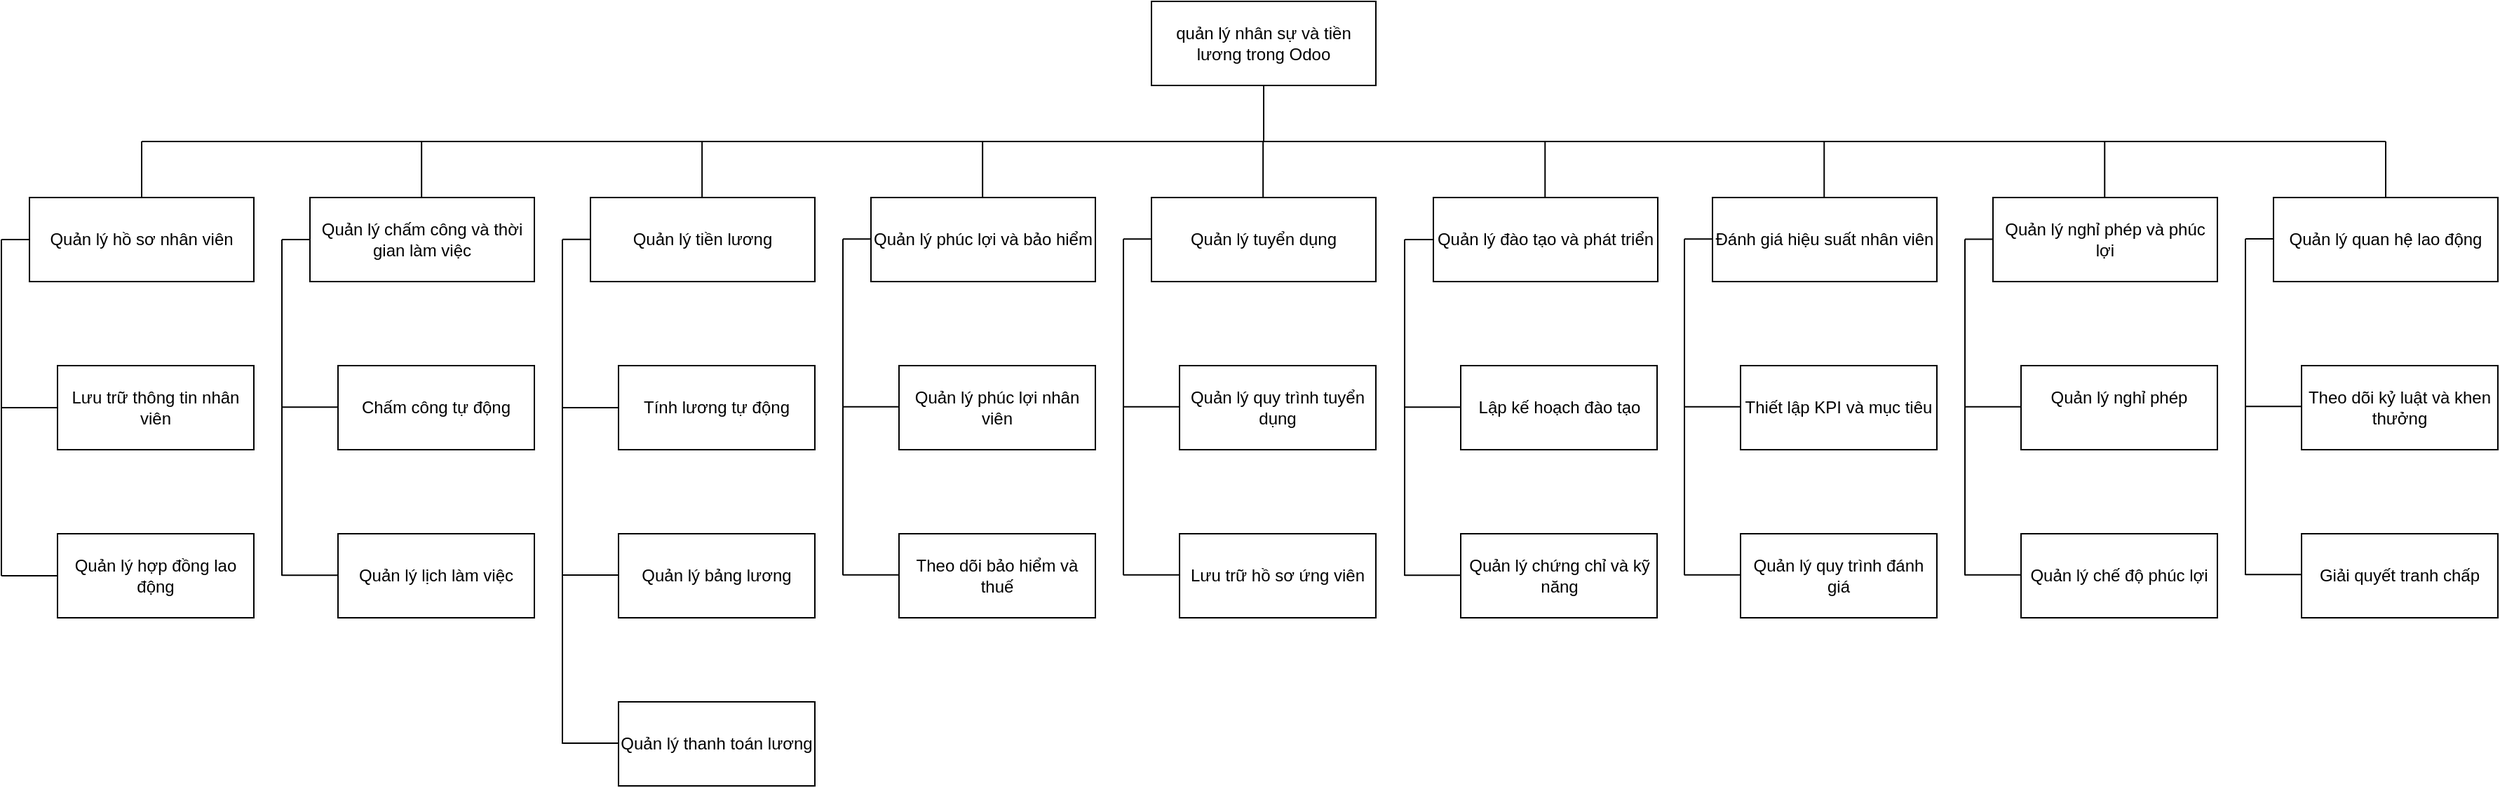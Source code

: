 <mxfile version="24.8.3" pages="5">
  <diagram id="QvYiQ_ofHQNn3cuxqC3h" name="Sơ đồ tổng">
    <mxGraphModel dx="1354" dy="655" grid="1" gridSize="10" guides="1" tooltips="1" connect="1" arrows="1" fold="1" page="1" pageScale="1" pageWidth="827" pageHeight="1169" math="0" shadow="0">
      <root>
        <mxCell id="0" />
        <mxCell id="1" parent="0" />
        <mxCell id="m8A-s2W3jy1TMA8blEqZ-1" value="quản lý nhân sự và tiền lương trong Odoo" style="rounded=0;whiteSpace=wrap;html=1;" vertex="1" parent="1">
          <mxGeometry x="880" y="100" width="160" height="60" as="geometry" />
        </mxCell>
        <mxCell id="m8A-s2W3jy1TMA8blEqZ-2" value="Quản lý hồ sơ nhân viên" style="rounded=0;whiteSpace=wrap;html=1;" vertex="1" parent="1">
          <mxGeometry x="80" y="240" width="160" height="60" as="geometry" />
        </mxCell>
        <mxCell id="m8A-s2W3jy1TMA8blEqZ-3" value="Quản lý chấm công và thời gian làm việc" style="rounded=0;whiteSpace=wrap;html=1;" vertex="1" parent="1">
          <mxGeometry x="280" y="240" width="160" height="60" as="geometry" />
        </mxCell>
        <mxCell id="m8A-s2W3jy1TMA8blEqZ-4" value="Quản lý tiền lương" style="rounded=0;whiteSpace=wrap;html=1;" vertex="1" parent="1">
          <mxGeometry x="480" y="240" width="160" height="60" as="geometry" />
        </mxCell>
        <mxCell id="m8A-s2W3jy1TMA8blEqZ-5" value="Quản lý phúc lợi và bảo hiểm" style="rounded=0;whiteSpace=wrap;html=1;" vertex="1" parent="1">
          <mxGeometry x="680" y="240" width="160" height="60" as="geometry" />
        </mxCell>
        <mxCell id="m8A-s2W3jy1TMA8blEqZ-6" value="Quản lý tuyển dụng" style="rounded=0;whiteSpace=wrap;html=1;" vertex="1" parent="1">
          <mxGeometry x="880" y="240" width="160" height="60" as="geometry" />
        </mxCell>
        <mxCell id="m8A-s2W3jy1TMA8blEqZ-7" value="Quản lý đào tạo và phát triển" style="rounded=0;whiteSpace=wrap;html=1;" vertex="1" parent="1">
          <mxGeometry x="1081" y="240" width="160" height="60" as="geometry" />
        </mxCell>
        <mxCell id="m8A-s2W3jy1TMA8blEqZ-8" value="Đánh giá hiệu suất nhân viên" style="rounded=0;whiteSpace=wrap;html=1;" vertex="1" parent="1">
          <mxGeometry x="1280" y="240" width="160" height="60" as="geometry" />
        </mxCell>
        <mxCell id="m8A-s2W3jy1TMA8blEqZ-9" value="Quản lý nghỉ phép và phúc lợi" style="rounded=0;whiteSpace=wrap;html=1;" vertex="1" parent="1">
          <mxGeometry x="1480" y="240" width="160" height="60" as="geometry" />
        </mxCell>
        <mxCell id="m8A-s2W3jy1TMA8blEqZ-10" value="Quản lý quan hệ lao động" style="rounded=0;whiteSpace=wrap;html=1;" vertex="1" parent="1">
          <mxGeometry x="1680" y="240" width="160" height="60" as="geometry" />
        </mxCell>
        <mxCell id="C9_2zDunX3bSwDf8wTzA-1" value="Lưu trữ thông tin nhân viên" style="rounded=0;whiteSpace=wrap;html=1;" vertex="1" parent="1">
          <mxGeometry x="100" y="360" width="140" height="60" as="geometry" />
        </mxCell>
        <mxCell id="C9_2zDunX3bSwDf8wTzA-2" value="Quản lý hợp đồng lao động" style="rounded=0;whiteSpace=wrap;html=1;" vertex="1" parent="1">
          <mxGeometry x="100" y="480" width="140" height="60" as="geometry" />
        </mxCell>
        <mxCell id="C9_2zDunX3bSwDf8wTzA-3" value="Chấm công tự động" style="rounded=0;whiteSpace=wrap;html=1;" vertex="1" parent="1">
          <mxGeometry x="300" y="360" width="140" height="60" as="geometry" />
        </mxCell>
        <mxCell id="C9_2zDunX3bSwDf8wTzA-4" value="Quản lý lịch làm việc" style="rounded=0;whiteSpace=wrap;html=1;" vertex="1" parent="1">
          <mxGeometry x="300" y="480" width="140" height="60" as="geometry" />
        </mxCell>
        <mxCell id="C9_2zDunX3bSwDf8wTzA-5" value="Tính lương tự động" style="rounded=0;whiteSpace=wrap;html=1;" vertex="1" parent="1">
          <mxGeometry x="500" y="360" width="140" height="60" as="geometry" />
        </mxCell>
        <mxCell id="C9_2zDunX3bSwDf8wTzA-6" value="Quản lý bảng lương" style="rounded=0;whiteSpace=wrap;html=1;" vertex="1" parent="1">
          <mxGeometry x="500" y="480" width="140" height="60" as="geometry" />
        </mxCell>
        <mxCell id="C9_2zDunX3bSwDf8wTzA-7" value="Quản lý thanh toán lương" style="rounded=0;whiteSpace=wrap;html=1;" vertex="1" parent="1">
          <mxGeometry x="500" y="600" width="140" height="60" as="geometry" />
        </mxCell>
        <mxCell id="C9_2zDunX3bSwDf8wTzA-8" value="Quản lý phúc lợi nhân viên" style="rounded=0;whiteSpace=wrap;html=1;" vertex="1" parent="1">
          <mxGeometry x="700" y="360" width="140" height="60" as="geometry" />
        </mxCell>
        <mxCell id="C9_2zDunX3bSwDf8wTzA-9" value="Theo dõi bảo hiểm và thuế" style="rounded=0;whiteSpace=wrap;html=1;" vertex="1" parent="1">
          <mxGeometry x="700" y="480" width="140" height="60" as="geometry" />
        </mxCell>
        <mxCell id="C9_2zDunX3bSwDf8wTzA-10" value="Quản lý quy trình tuyển dụng" style="rounded=0;whiteSpace=wrap;html=1;" vertex="1" parent="1">
          <mxGeometry x="900" y="360" width="140" height="60" as="geometry" />
        </mxCell>
        <mxCell id="C9_2zDunX3bSwDf8wTzA-11" value="Lưu trữ hồ sơ ứng viên" style="rounded=0;whiteSpace=wrap;html=1;" vertex="1" parent="1">
          <mxGeometry x="900" y="480" width="140" height="60" as="geometry" />
        </mxCell>
        <mxCell id="C9_2zDunX3bSwDf8wTzA-12" value="Thiết lập KPI và mục tiêu" style="rounded=0;whiteSpace=wrap;html=1;" vertex="1" parent="1">
          <mxGeometry x="1300" y="360" width="140" height="60" as="geometry" />
        </mxCell>
        <mxCell id="C9_2zDunX3bSwDf8wTzA-13" value="Quản lý quy trình đánh giá" style="rounded=0;whiteSpace=wrap;html=1;" vertex="1" parent="1">
          <mxGeometry x="1300" y="480" width="140" height="60" as="geometry" />
        </mxCell>
        <mxCell id="C9_2zDunX3bSwDf8wTzA-14" value="Lập kế hoạch đào tạo" style="rounded=0;whiteSpace=wrap;html=1;" vertex="1" parent="1">
          <mxGeometry x="1100.5" y="360" width="140" height="60" as="geometry" />
        </mxCell>
        <mxCell id="C9_2zDunX3bSwDf8wTzA-15" value="Quản lý chứng chỉ và kỹ năng" style="rounded=0;whiteSpace=wrap;html=1;" vertex="1" parent="1">
          <mxGeometry x="1100.5" y="480" width="140" height="60" as="geometry" />
        </mxCell>
        <mxCell id="C9_2zDunX3bSwDf8wTzA-16" value="&#xa;Quản lý nghỉ phép&#xa;&#xa;" style="rounded=0;whiteSpace=wrap;html=1;" vertex="1" parent="1">
          <mxGeometry x="1500" y="360" width="140" height="60" as="geometry" />
        </mxCell>
        <mxCell id="C9_2zDunX3bSwDf8wTzA-17" value="Quản lý chế độ phúc lợi" style="rounded=0;whiteSpace=wrap;html=1;" vertex="1" parent="1">
          <mxGeometry x="1500" y="480" width="140" height="60" as="geometry" />
        </mxCell>
        <mxCell id="C9_2zDunX3bSwDf8wTzA-18" value="Theo dõi kỷ luật và khen thưởng" style="rounded=0;whiteSpace=wrap;html=1;" vertex="1" parent="1">
          <mxGeometry x="1700" y="360" width="140" height="60" as="geometry" />
        </mxCell>
        <mxCell id="C9_2zDunX3bSwDf8wTzA-19" value="Giải quyết tranh chấp" style="rounded=0;whiteSpace=wrap;html=1;" vertex="1" parent="1">
          <mxGeometry x="1700" y="480" width="140" height="60" as="geometry" />
        </mxCell>
        <mxCell id="C9_2zDunX3bSwDf8wTzA-20" value="" style="endArrow=none;html=1;rounded=0;exitX=0;exitY=0.5;exitDx=0;exitDy=0;" edge="1" parent="1" source="m8A-s2W3jy1TMA8blEqZ-2">
          <mxGeometry width="50" height="50" relative="1" as="geometry">
            <mxPoint x="250" y="320" as="sourcePoint" />
            <mxPoint x="60" y="270" as="targetPoint" />
          </mxGeometry>
        </mxCell>
        <mxCell id="C9_2zDunX3bSwDf8wTzA-21" value="" style="endArrow=none;html=1;rounded=0;" edge="1" parent="1">
          <mxGeometry width="50" height="50" relative="1" as="geometry">
            <mxPoint x="60" y="510" as="sourcePoint" />
            <mxPoint x="60" y="270" as="targetPoint" />
          </mxGeometry>
        </mxCell>
        <mxCell id="C9_2zDunX3bSwDf8wTzA-22" value="" style="endArrow=none;html=1;rounded=0;entryX=0;entryY=0.5;entryDx=0;entryDy=0;" edge="1" parent="1" target="C9_2zDunX3bSwDf8wTzA-2">
          <mxGeometry width="50" height="50" relative="1" as="geometry">
            <mxPoint x="60" y="510" as="sourcePoint" />
            <mxPoint x="110" y="460" as="targetPoint" />
          </mxGeometry>
        </mxCell>
        <mxCell id="C9_2zDunX3bSwDf8wTzA-23" value="" style="endArrow=none;html=1;rounded=0;entryX=0;entryY=0.5;entryDx=0;entryDy=0;" edge="1" parent="1" target="C9_2zDunX3bSwDf8wTzA-1">
          <mxGeometry width="50" height="50" relative="1" as="geometry">
            <mxPoint x="60" y="390" as="sourcePoint" />
            <mxPoint x="110" y="520" as="targetPoint" />
          </mxGeometry>
        </mxCell>
        <mxCell id="C9_2zDunX3bSwDf8wTzA-24" value="" style="endArrow=none;html=1;rounded=0;exitX=0;exitY=0.5;exitDx=0;exitDy=0;" edge="1" parent="1" source="m8A-s2W3jy1TMA8blEqZ-3">
          <mxGeometry width="50" height="50" relative="1" as="geometry">
            <mxPoint x="90" y="280" as="sourcePoint" />
            <mxPoint x="260" y="270" as="targetPoint" />
          </mxGeometry>
        </mxCell>
        <mxCell id="C9_2zDunX3bSwDf8wTzA-25" value="" style="endArrow=none;html=1;rounded=0;" edge="1" parent="1">
          <mxGeometry width="50" height="50" relative="1" as="geometry">
            <mxPoint x="260" y="510" as="sourcePoint" />
            <mxPoint x="260" y="270" as="targetPoint" />
          </mxGeometry>
        </mxCell>
        <mxCell id="C9_2zDunX3bSwDf8wTzA-26" value="" style="endArrow=none;html=1;rounded=0;entryX=0;entryY=0.5;entryDx=0;entryDy=0;" edge="1" parent="1">
          <mxGeometry width="50" height="50" relative="1" as="geometry">
            <mxPoint x="260" y="389.66" as="sourcePoint" />
            <mxPoint x="300" y="389.66" as="targetPoint" />
          </mxGeometry>
        </mxCell>
        <mxCell id="C9_2zDunX3bSwDf8wTzA-27" value="" style="endArrow=none;html=1;rounded=0;entryX=0;entryY=0.5;entryDx=0;entryDy=0;" edge="1" parent="1">
          <mxGeometry width="50" height="50" relative="1" as="geometry">
            <mxPoint x="260" y="509.66" as="sourcePoint" />
            <mxPoint x="300" y="509.66" as="targetPoint" />
          </mxGeometry>
        </mxCell>
        <mxCell id="C9_2zDunX3bSwDf8wTzA-28" value="" style="endArrow=none;html=1;rounded=0;" edge="1" parent="1">
          <mxGeometry width="50" height="50" relative="1" as="geometry">
            <mxPoint x="460" y="630" as="sourcePoint" />
            <mxPoint x="460" y="270" as="targetPoint" />
          </mxGeometry>
        </mxCell>
        <mxCell id="C9_2zDunX3bSwDf8wTzA-29" value="" style="endArrow=none;html=1;rounded=0;exitX=0;exitY=0.5;exitDx=0;exitDy=0;" edge="1" parent="1" source="C9_2zDunX3bSwDf8wTzA-5">
          <mxGeometry width="50" height="50" relative="1" as="geometry">
            <mxPoint x="270" y="519.66" as="sourcePoint" />
            <mxPoint x="460" y="390" as="targetPoint" />
          </mxGeometry>
        </mxCell>
        <mxCell id="C9_2zDunX3bSwDf8wTzA-30" value="" style="endArrow=none;html=1;rounded=0;exitX=0;exitY=0.5;exitDx=0;exitDy=0;" edge="1" parent="1">
          <mxGeometry width="50" height="50" relative="1" as="geometry">
            <mxPoint x="500" y="509.5" as="sourcePoint" />
            <mxPoint x="460" y="509.5" as="targetPoint" />
          </mxGeometry>
        </mxCell>
        <mxCell id="C9_2zDunX3bSwDf8wTzA-31" value="" style="endArrow=none;html=1;rounded=0;exitX=0;exitY=0.5;exitDx=0;exitDy=0;" edge="1" parent="1">
          <mxGeometry width="50" height="50" relative="1" as="geometry">
            <mxPoint x="500" y="629.5" as="sourcePoint" />
            <mxPoint x="460" y="629.5" as="targetPoint" />
          </mxGeometry>
        </mxCell>
        <mxCell id="C9_2zDunX3bSwDf8wTzA-32" value="" style="endArrow=none;html=1;rounded=0;exitX=0;exitY=0.5;exitDx=0;exitDy=0;" edge="1" parent="1">
          <mxGeometry width="50" height="50" relative="1" as="geometry">
            <mxPoint x="480" y="269.83" as="sourcePoint" />
            <mxPoint x="460" y="269.83" as="targetPoint" />
          </mxGeometry>
        </mxCell>
        <mxCell id="C9_2zDunX3bSwDf8wTzA-34" value="" style="endArrow=none;html=1;rounded=0;exitX=0;exitY=0.5;exitDx=0;exitDy=0;" edge="1" parent="1">
          <mxGeometry width="50" height="50" relative="1" as="geometry">
            <mxPoint x="680" y="269.67" as="sourcePoint" />
            <mxPoint x="660" y="269.67" as="targetPoint" />
          </mxGeometry>
        </mxCell>
        <mxCell id="C9_2zDunX3bSwDf8wTzA-35" value="" style="endArrow=none;html=1;rounded=0;" edge="1" parent="1">
          <mxGeometry width="50" height="50" relative="1" as="geometry">
            <mxPoint x="660" y="509.67" as="sourcePoint" />
            <mxPoint x="660" y="269.67" as="targetPoint" />
          </mxGeometry>
        </mxCell>
        <mxCell id="C9_2zDunX3bSwDf8wTzA-36" value="" style="endArrow=none;html=1;rounded=0;entryX=0;entryY=0.5;entryDx=0;entryDy=0;" edge="1" parent="1">
          <mxGeometry width="50" height="50" relative="1" as="geometry">
            <mxPoint x="660" y="389.33" as="sourcePoint" />
            <mxPoint x="700" y="389.33" as="targetPoint" />
          </mxGeometry>
        </mxCell>
        <mxCell id="C9_2zDunX3bSwDf8wTzA-37" value="" style="endArrow=none;html=1;rounded=0;entryX=0;entryY=0.5;entryDx=0;entryDy=0;" edge="1" parent="1">
          <mxGeometry width="50" height="50" relative="1" as="geometry">
            <mxPoint x="660" y="509.33" as="sourcePoint" />
            <mxPoint x="700" y="509.33" as="targetPoint" />
          </mxGeometry>
        </mxCell>
        <mxCell id="C9_2zDunX3bSwDf8wTzA-38" value="" style="endArrow=none;html=1;rounded=0;exitX=0;exitY=0.5;exitDx=0;exitDy=0;" edge="1" parent="1">
          <mxGeometry width="50" height="50" relative="1" as="geometry">
            <mxPoint x="880" y="269.67" as="sourcePoint" />
            <mxPoint x="860" y="269.67" as="targetPoint" />
          </mxGeometry>
        </mxCell>
        <mxCell id="C9_2zDunX3bSwDf8wTzA-39" value="" style="endArrow=none;html=1;rounded=0;" edge="1" parent="1">
          <mxGeometry width="50" height="50" relative="1" as="geometry">
            <mxPoint x="860" y="509.67" as="sourcePoint" />
            <mxPoint x="860" y="269.67" as="targetPoint" />
          </mxGeometry>
        </mxCell>
        <mxCell id="C9_2zDunX3bSwDf8wTzA-40" value="" style="endArrow=none;html=1;rounded=0;entryX=0;entryY=0.5;entryDx=0;entryDy=0;" edge="1" parent="1">
          <mxGeometry width="50" height="50" relative="1" as="geometry">
            <mxPoint x="860" y="389.33" as="sourcePoint" />
            <mxPoint x="900" y="389.33" as="targetPoint" />
          </mxGeometry>
        </mxCell>
        <mxCell id="C9_2zDunX3bSwDf8wTzA-41" value="" style="endArrow=none;html=1;rounded=0;entryX=0;entryY=0.5;entryDx=0;entryDy=0;" edge="1" parent="1">
          <mxGeometry width="50" height="50" relative="1" as="geometry">
            <mxPoint x="860" y="509.33" as="sourcePoint" />
            <mxPoint x="900" y="509.33" as="targetPoint" />
          </mxGeometry>
        </mxCell>
        <mxCell id="C9_2zDunX3bSwDf8wTzA-42" value="" style="endArrow=none;html=1;rounded=0;exitX=0;exitY=0.5;exitDx=0;exitDy=0;" edge="1" parent="1">
          <mxGeometry width="50" height="50" relative="1" as="geometry">
            <mxPoint x="1080.5" y="270" as="sourcePoint" />
            <mxPoint x="1060.5" y="270" as="targetPoint" />
          </mxGeometry>
        </mxCell>
        <mxCell id="C9_2zDunX3bSwDf8wTzA-43" value="" style="endArrow=none;html=1;rounded=0;" edge="1" parent="1">
          <mxGeometry width="50" height="50" relative="1" as="geometry">
            <mxPoint x="1060.5" y="510.0" as="sourcePoint" />
            <mxPoint x="1060.5" y="270" as="targetPoint" />
          </mxGeometry>
        </mxCell>
        <mxCell id="C9_2zDunX3bSwDf8wTzA-44" value="" style="endArrow=none;html=1;rounded=0;entryX=0;entryY=0.5;entryDx=0;entryDy=0;" edge="1" parent="1">
          <mxGeometry width="50" height="50" relative="1" as="geometry">
            <mxPoint x="1060.5" y="389.66" as="sourcePoint" />
            <mxPoint x="1100.5" y="389.66" as="targetPoint" />
          </mxGeometry>
        </mxCell>
        <mxCell id="C9_2zDunX3bSwDf8wTzA-45" value="" style="endArrow=none;html=1;rounded=0;entryX=0;entryY=0.5;entryDx=0;entryDy=0;" edge="1" parent="1">
          <mxGeometry width="50" height="50" relative="1" as="geometry">
            <mxPoint x="1060.5" y="509.66" as="sourcePoint" />
            <mxPoint x="1100.5" y="509.66" as="targetPoint" />
          </mxGeometry>
        </mxCell>
        <mxCell id="C9_2zDunX3bSwDf8wTzA-46" value="" style="endArrow=none;html=1;rounded=0;exitX=0;exitY=0.5;exitDx=0;exitDy=0;" edge="1" parent="1">
          <mxGeometry width="50" height="50" relative="1" as="geometry">
            <mxPoint x="1280" y="269.67" as="sourcePoint" />
            <mxPoint x="1260" y="269.67" as="targetPoint" />
          </mxGeometry>
        </mxCell>
        <mxCell id="C9_2zDunX3bSwDf8wTzA-47" value="" style="endArrow=none;html=1;rounded=0;" edge="1" parent="1">
          <mxGeometry width="50" height="50" relative="1" as="geometry">
            <mxPoint x="1260" y="509.67" as="sourcePoint" />
            <mxPoint x="1260" y="269.67" as="targetPoint" />
          </mxGeometry>
        </mxCell>
        <mxCell id="C9_2zDunX3bSwDf8wTzA-48" value="" style="endArrow=none;html=1;rounded=0;entryX=0;entryY=0.5;entryDx=0;entryDy=0;" edge="1" parent="1">
          <mxGeometry width="50" height="50" relative="1" as="geometry">
            <mxPoint x="1260" y="389.33" as="sourcePoint" />
            <mxPoint x="1300" y="389.33" as="targetPoint" />
          </mxGeometry>
        </mxCell>
        <mxCell id="C9_2zDunX3bSwDf8wTzA-49" value="" style="endArrow=none;html=1;rounded=0;entryX=0;entryY=0.5;entryDx=0;entryDy=0;" edge="1" parent="1">
          <mxGeometry width="50" height="50" relative="1" as="geometry">
            <mxPoint x="1260" y="509.33" as="sourcePoint" />
            <mxPoint x="1300" y="509.33" as="targetPoint" />
          </mxGeometry>
        </mxCell>
        <mxCell id="C9_2zDunX3bSwDf8wTzA-50" value="" style="endArrow=none;html=1;rounded=0;exitX=0;exitY=0.5;exitDx=0;exitDy=0;" edge="1" parent="1">
          <mxGeometry width="50" height="50" relative="1" as="geometry">
            <mxPoint x="1680" y="269.46" as="sourcePoint" />
            <mxPoint x="1660" y="269.46" as="targetPoint" />
          </mxGeometry>
        </mxCell>
        <mxCell id="C9_2zDunX3bSwDf8wTzA-51" value="" style="endArrow=none;html=1;rounded=0;" edge="1" parent="1">
          <mxGeometry width="50" height="50" relative="1" as="geometry">
            <mxPoint x="1660" y="509.46" as="sourcePoint" />
            <mxPoint x="1660" y="269.46" as="targetPoint" />
          </mxGeometry>
        </mxCell>
        <mxCell id="C9_2zDunX3bSwDf8wTzA-52" value="" style="endArrow=none;html=1;rounded=0;entryX=0;entryY=0.5;entryDx=0;entryDy=0;" edge="1" parent="1">
          <mxGeometry width="50" height="50" relative="1" as="geometry">
            <mxPoint x="1660" y="389.12" as="sourcePoint" />
            <mxPoint x="1700" y="389.12" as="targetPoint" />
          </mxGeometry>
        </mxCell>
        <mxCell id="C9_2zDunX3bSwDf8wTzA-53" value="" style="endArrow=none;html=1;rounded=0;entryX=0;entryY=0.5;entryDx=0;entryDy=0;" edge="1" parent="1">
          <mxGeometry width="50" height="50" relative="1" as="geometry">
            <mxPoint x="1660" y="509.12" as="sourcePoint" />
            <mxPoint x="1700" y="509.12" as="targetPoint" />
          </mxGeometry>
        </mxCell>
        <mxCell id="C9_2zDunX3bSwDf8wTzA-54" value="" style="endArrow=none;html=1;rounded=0;exitX=0;exitY=0.5;exitDx=0;exitDy=0;" edge="1" parent="1">
          <mxGeometry width="50" height="50" relative="1" as="geometry">
            <mxPoint x="1480" y="269.75" as="sourcePoint" />
            <mxPoint x="1460" y="269.75" as="targetPoint" />
          </mxGeometry>
        </mxCell>
        <mxCell id="C9_2zDunX3bSwDf8wTzA-55" value="" style="endArrow=none;html=1;rounded=0;" edge="1" parent="1">
          <mxGeometry width="50" height="50" relative="1" as="geometry">
            <mxPoint x="1460" y="509.75" as="sourcePoint" />
            <mxPoint x="1460" y="269.75" as="targetPoint" />
          </mxGeometry>
        </mxCell>
        <mxCell id="C9_2zDunX3bSwDf8wTzA-56" value="" style="endArrow=none;html=1;rounded=0;entryX=0;entryY=0.5;entryDx=0;entryDy=0;" edge="1" parent="1">
          <mxGeometry width="50" height="50" relative="1" as="geometry">
            <mxPoint x="1460" y="389.41" as="sourcePoint" />
            <mxPoint x="1500" y="389.41" as="targetPoint" />
          </mxGeometry>
        </mxCell>
        <mxCell id="C9_2zDunX3bSwDf8wTzA-57" value="" style="endArrow=none;html=1;rounded=0;entryX=0;entryY=0.5;entryDx=0;entryDy=0;" edge="1" parent="1">
          <mxGeometry width="50" height="50" relative="1" as="geometry">
            <mxPoint x="1460" y="509.41" as="sourcePoint" />
            <mxPoint x="1500" y="509.41" as="targetPoint" />
          </mxGeometry>
        </mxCell>
        <mxCell id="C9_2zDunX3bSwDf8wTzA-58" value="" style="endArrow=none;html=1;rounded=0;" edge="1" parent="1">
          <mxGeometry width="50" height="50" relative="1" as="geometry">
            <mxPoint x="960" y="200" as="sourcePoint" />
            <mxPoint x="960" y="160" as="targetPoint" />
          </mxGeometry>
        </mxCell>
        <mxCell id="C9_2zDunX3bSwDf8wTzA-59" value="" style="endArrow=none;html=1;rounded=0;exitX=0.5;exitY=0;exitDx=0;exitDy=0;" edge="1" parent="1" source="m8A-s2W3jy1TMA8blEqZ-2">
          <mxGeometry width="50" height="50" relative="1" as="geometry">
            <mxPoint x="580" y="240" as="sourcePoint" />
            <mxPoint x="160" y="200" as="targetPoint" />
          </mxGeometry>
        </mxCell>
        <mxCell id="C9_2zDunX3bSwDf8wTzA-60" value="" style="endArrow=none;html=1;rounded=0;" edge="1" parent="1">
          <mxGeometry width="50" height="50" relative="1" as="geometry">
            <mxPoint x="160" y="200" as="sourcePoint" />
            <mxPoint x="1760" y="200" as="targetPoint" />
          </mxGeometry>
        </mxCell>
        <mxCell id="C9_2zDunX3bSwDf8wTzA-61" value="" style="endArrow=none;html=1;rounded=0;exitX=0.5;exitY=0;exitDx=0;exitDy=0;" edge="1" parent="1" source="m8A-s2W3jy1TMA8blEqZ-10">
          <mxGeometry width="50" height="50" relative="1" as="geometry">
            <mxPoint x="1710" y="250" as="sourcePoint" />
            <mxPoint x="1760" y="200" as="targetPoint" />
          </mxGeometry>
        </mxCell>
        <mxCell id="C9_2zDunX3bSwDf8wTzA-62" value="" style="endArrow=none;html=1;rounded=0;exitX=0.5;exitY=0;exitDx=0;exitDy=0;" edge="1" parent="1">
          <mxGeometry width="50" height="50" relative="1" as="geometry">
            <mxPoint x="1559.63" y="240" as="sourcePoint" />
            <mxPoint x="1559.63" y="200" as="targetPoint" />
          </mxGeometry>
        </mxCell>
        <mxCell id="C9_2zDunX3bSwDf8wTzA-63" value="" style="endArrow=none;html=1;rounded=0;exitX=0.5;exitY=0;exitDx=0;exitDy=0;" edge="1" parent="1">
          <mxGeometry width="50" height="50" relative="1" as="geometry">
            <mxPoint x="1359.63" y="240" as="sourcePoint" />
            <mxPoint x="1359.63" y="200" as="targetPoint" />
          </mxGeometry>
        </mxCell>
        <mxCell id="C9_2zDunX3bSwDf8wTzA-64" value="" style="endArrow=none;html=1;rounded=0;exitX=0.5;exitY=0;exitDx=0;exitDy=0;" edge="1" parent="1">
          <mxGeometry width="50" height="50" relative="1" as="geometry">
            <mxPoint x="1160.63" y="240" as="sourcePoint" />
            <mxPoint x="1160.63" y="200" as="targetPoint" />
          </mxGeometry>
        </mxCell>
        <mxCell id="C9_2zDunX3bSwDf8wTzA-65" value="" style="endArrow=none;html=1;rounded=0;exitX=0.5;exitY=0;exitDx=0;exitDy=0;" edge="1" parent="1">
          <mxGeometry width="50" height="50" relative="1" as="geometry">
            <mxPoint x="959.57" y="240" as="sourcePoint" />
            <mxPoint x="959.57" y="200" as="targetPoint" />
          </mxGeometry>
        </mxCell>
        <mxCell id="C9_2zDunX3bSwDf8wTzA-66" value="" style="endArrow=none;html=1;rounded=0;exitX=0.5;exitY=0;exitDx=0;exitDy=0;" edge="1" parent="1">
          <mxGeometry width="50" height="50" relative="1" as="geometry">
            <mxPoint x="759.57" y="240" as="sourcePoint" />
            <mxPoint x="759.57" y="200" as="targetPoint" />
          </mxGeometry>
        </mxCell>
        <mxCell id="C9_2zDunX3bSwDf8wTzA-67" value="" style="endArrow=none;html=1;rounded=0;exitX=0.5;exitY=0;exitDx=0;exitDy=0;" edge="1" parent="1">
          <mxGeometry width="50" height="50" relative="1" as="geometry">
            <mxPoint x="559.57" y="240" as="sourcePoint" />
            <mxPoint x="559.57" y="200" as="targetPoint" />
          </mxGeometry>
        </mxCell>
        <mxCell id="C9_2zDunX3bSwDf8wTzA-68" value="" style="endArrow=none;html=1;rounded=0;exitX=0.5;exitY=0;exitDx=0;exitDy=0;" edge="1" parent="1">
          <mxGeometry width="50" height="50" relative="1" as="geometry">
            <mxPoint x="359.57" y="240" as="sourcePoint" />
            <mxPoint x="359.57" y="200" as="targetPoint" />
          </mxGeometry>
        </mxCell>
      </root>
    </mxGraphModel>
  </diagram>
  <diagram name="Thien" id="dvhnbiW41tITDRndL7pf">
    <mxGraphModel dx="1753" dy="448" grid="1" gridSize="10" guides="1" tooltips="1" connect="1" arrows="1" fold="1" page="1" pageScale="1" pageWidth="827" pageHeight="1169" math="0" shadow="0">
      <root>
        <mxCell id="0" />
        <mxCell id="1" parent="0" />
        <mxCell id="UOAQJkc5fwZsPBONH712-1" value="Vertical Container" style="swimlane;whiteSpace=wrap;html=1;" vertex="1" parent="1">
          <mxGeometry x="-200" y="670" width="800" height="830" as="geometry" />
        </mxCell>
        <mxCell id="oMXl3L-jes-uX_w32ErL-1" value="admin" style="shape=umlActor;verticalLabelPosition=bottom;verticalAlign=top;html=1;outlineConnect=0;" parent="UOAQJkc5fwZsPBONH712-1" vertex="1">
          <mxGeometry x="220" y="140" width="30" height="60" as="geometry" />
        </mxCell>
        <mxCell id="oMXl3L-jes-uX_w32ErL-3" value="Quản lý quan hệ lao động" style="ellipse;whiteSpace=wrap;html=1;" parent="UOAQJkc5fwZsPBONH712-1" vertex="1">
          <mxGeometry x="340" y="140" width="140" height="70" as="geometry" />
        </mxCell>
        <mxCell id="oMXl3L-jes-uX_w32ErL-4" value="" style="endArrow=open;endFill=1;endSize=12;html=1;rounded=0;exitX=0.5;exitY=0.5;exitDx=0;exitDy=0;exitPerimeter=0;" parent="UOAQJkc5fwZsPBONH712-1" edge="1" source="oMXl3L-jes-uX_w32ErL-1">
          <mxGeometry width="160" relative="1" as="geometry">
            <mxPoint x="250" y="170" as="sourcePoint" />
            <mxPoint x="340" y="170" as="targetPoint" />
          </mxGeometry>
        </mxCell>
        <mxCell id="oMXl3L-jes-uX_w32ErL-5" value="" style="endArrow=open;endFill=1;endSize=12;html=1;rounded=0;entryX=0;entryY=0.5;entryDx=0;entryDy=0;" parent="UOAQJkc5fwZsPBONH712-1" target="oMXl3L-jes-uX_w32ErL-8" edge="1">
          <mxGeometry width="160" relative="1" as="geometry">
            <mxPoint x="480" y="170" as="sourcePoint" />
            <mxPoint x="540" y="110" as="targetPoint" />
          </mxGeometry>
        </mxCell>
        <mxCell id="oMXl3L-jes-uX_w32ErL-6" value="" style="endArrow=open;endFill=1;endSize=12;html=1;rounded=0;entryX=0.007;entryY=0.414;entryDx=0;entryDy=0;entryPerimeter=0;" parent="UOAQJkc5fwZsPBONH712-1" target="oMXl3L-jes-uX_w32ErL-9" edge="1">
          <mxGeometry width="160" relative="1" as="geometry">
            <mxPoint x="480" y="170" as="sourcePoint" />
            <mxPoint x="570" y="170" as="targetPoint" />
          </mxGeometry>
        </mxCell>
        <mxCell id="oMXl3L-jes-uX_w32ErL-8" value="Theo dõi kỷ luật và khen thưởng" style="ellipse;whiteSpace=wrap;html=1;" parent="UOAQJkc5fwZsPBONH712-1" vertex="1">
          <mxGeometry x="550" y="80" width="140" height="70" as="geometry" />
        </mxCell>
        <mxCell id="oMXl3L-jes-uX_w32ErL-9" value="Giải quyết tranh chấp" style="ellipse;whiteSpace=wrap;html=1;" parent="UOAQJkc5fwZsPBONH712-1" vertex="1">
          <mxGeometry x="550" y="200" width="140" height="70" as="geometry" />
        </mxCell>
        <mxCell id="oMXl3L-jes-uX_w32ErL-11" value="admin" style="shape=umlActor;verticalLabelPosition=bottom;verticalAlign=top;html=1;outlineConnect=0;" parent="UOAQJkc5fwZsPBONH712-1" vertex="1">
          <mxGeometry x="200" y="360" width="30" height="60" as="geometry" />
        </mxCell>
        <mxCell id="oMXl3L-jes-uX_w32ErL-12" value="" style="endArrow=open;endFill=1;endSize=12;html=1;rounded=0;exitX=0.5;exitY=0.5;exitDx=0;exitDy=0;exitPerimeter=0;" parent="UOAQJkc5fwZsPBONH712-1" source="oMXl3L-jes-uX_w32ErL-11" edge="1">
          <mxGeometry width="160" relative="1" as="geometry">
            <mxPoint x="260" y="180" as="sourcePoint" />
            <mxPoint x="290" y="390" as="targetPoint" />
          </mxGeometry>
        </mxCell>
        <mxCell id="oMXl3L-jes-uX_w32ErL-13" value="Theo dõi kỷ luật và khen thưởng" style="ellipse;whiteSpace=wrap;html=1;" parent="UOAQJkc5fwZsPBONH712-1" vertex="1">
          <mxGeometry x="290" y="355" width="140" height="70" as="geometry" />
        </mxCell>
        <mxCell id="oMXl3L-jes-uX_w32ErL-14" value="&lt;div style=&quot;font-size: 11px;&quot;&gt;&lt;span style=&quot;background-color: initial;&quot;&gt;&lt;font style=&quot;font-size: 11px;&quot;&gt;Quản lý các quyết định kỷ luật, cảnh cáo, khen&lt;/font&gt;&lt;/span&gt;&lt;/div&gt;&lt;div style=&quot;font-size: 11px;&quot;&gt;&lt;span style=&quot;background-color: initial;&quot;&gt;thưởng,&lt;/span&gt;&lt;/div&gt;" style="ellipse;whiteSpace=wrap;html=1;align=center;" parent="UOAQJkc5fwZsPBONH712-1" vertex="1">
          <mxGeometry x="480" y="320" width="150" height="70" as="geometry" />
        </mxCell>
        <mxCell id="oMXl3L-jes-uX_w32ErL-16" value="chính sách động viên nhân viên" style="ellipse;whiteSpace=wrap;html=1;" parent="UOAQJkc5fwZsPBONH712-1" vertex="1">
          <mxGeometry x="480" y="410" width="140" height="70" as="geometry" />
        </mxCell>
        <mxCell id="oMXl3L-jes-uX_w32ErL-17" value="" style="endArrow=open;endFill=1;endSize=12;html=1;rounded=0;entryX=0;entryY=0.5;entryDx=0;entryDy=0;exitX=1;exitY=0.5;exitDx=0;exitDy=0;" parent="UOAQJkc5fwZsPBONH712-1" source="oMXl3L-jes-uX_w32ErL-13" target="oMXl3L-jes-uX_w32ErL-14" edge="1">
          <mxGeometry width="160" relative="1" as="geometry">
            <mxPoint x="490" y="180" as="sourcePoint" />
            <mxPoint x="561" y="239" as="targetPoint" />
          </mxGeometry>
        </mxCell>
        <mxCell id="oMXl3L-jes-uX_w32ErL-18" value="" style="endArrow=open;endFill=1;endSize=12;html=1;rounded=0;entryX=0;entryY=0.5;entryDx=0;entryDy=0;exitX=1;exitY=0.5;exitDx=0;exitDy=0;" parent="UOAQJkc5fwZsPBONH712-1" source="oMXl3L-jes-uX_w32ErL-13" target="oMXl3L-jes-uX_w32ErL-16" edge="1">
          <mxGeometry width="160" relative="1" as="geometry">
            <mxPoint x="490" y="180" as="sourcePoint" />
            <mxPoint x="560" y="125" as="targetPoint" />
          </mxGeometry>
        </mxCell>
        <mxCell id="oMXl3L-jes-uX_w32ErL-19" value="admin" style="shape=umlActor;verticalLabelPosition=bottom;verticalAlign=top;html=1;outlineConnect=0;" parent="UOAQJkc5fwZsPBONH712-1" vertex="1">
          <mxGeometry x="200" y="560" width="30" height="60" as="geometry" />
        </mxCell>
        <mxCell id="oMXl3L-jes-uX_w32ErL-20" value="" style="endArrow=open;endFill=1;endSize=12;html=1;rounded=0;exitX=0.5;exitY=0.5;exitDx=0;exitDy=0;exitPerimeter=0;" parent="UOAQJkc5fwZsPBONH712-1" source="oMXl3L-jes-uX_w32ErL-19" edge="1">
          <mxGeometry width="160" relative="1" as="geometry">
            <mxPoint x="260" y="380" as="sourcePoint" />
            <mxPoint x="290" y="590" as="targetPoint" />
          </mxGeometry>
        </mxCell>
        <mxCell id="oMXl3L-jes-uX_w32ErL-21" value="Giải quyết tranh chấp" style="ellipse;whiteSpace=wrap;html=1;" parent="UOAQJkc5fwZsPBONH712-1" vertex="1">
          <mxGeometry x="290" y="555" width="140" height="70" as="geometry" />
        </mxCell>
        <mxCell id="oMXl3L-jes-uX_w32ErL-22" value="&lt;div style=&quot;font-size: 11px;&quot;&gt;&lt;span style=&quot;background-color: initial; font-size: 12px;&quot;&gt;Hỗ trợ quản lý&amp;nbsp;&lt;/span&gt;&lt;span style=&quot;background-color: initial; font-size: 12px;&quot;&gt;tranh chấp lao động&lt;/span&gt;&lt;br&gt;&lt;/div&gt;" style="ellipse;whiteSpace=wrap;html=1;align=center;" parent="UOAQJkc5fwZsPBONH712-1" vertex="1">
          <mxGeometry x="480" y="520" width="150" height="70" as="geometry" />
        </mxCell>
        <mxCell id="oMXl3L-jes-uX_w32ErL-23" value="Quản lý vi phạm/mâu thuẫn trong công việc" style="ellipse;whiteSpace=wrap;html=1;" parent="UOAQJkc5fwZsPBONH712-1" vertex="1">
          <mxGeometry x="480" y="610" width="140" height="70" as="geometry" />
        </mxCell>
        <mxCell id="oMXl3L-jes-uX_w32ErL-24" value="" style="endArrow=open;endFill=1;endSize=12;html=1;rounded=0;entryX=0;entryY=0.5;entryDx=0;entryDy=0;exitX=1;exitY=0.5;exitDx=0;exitDy=0;" parent="UOAQJkc5fwZsPBONH712-1" source="oMXl3L-jes-uX_w32ErL-21" target="oMXl3L-jes-uX_w32ErL-22" edge="1">
          <mxGeometry width="160" relative="1" as="geometry">
            <mxPoint x="490" y="380" as="sourcePoint" />
            <mxPoint x="561" y="439" as="targetPoint" />
          </mxGeometry>
        </mxCell>
        <mxCell id="oMXl3L-jes-uX_w32ErL-25" value="" style="endArrow=open;endFill=1;endSize=12;html=1;rounded=0;entryX=0;entryY=0.5;entryDx=0;entryDy=0;exitX=1;exitY=0.5;exitDx=0;exitDy=0;" parent="UOAQJkc5fwZsPBONH712-1" source="oMXl3L-jes-uX_w32ErL-21" target="oMXl3L-jes-uX_w32ErL-23" edge="1">
          <mxGeometry width="160" relative="1" as="geometry">
            <mxPoint x="490" y="380" as="sourcePoint" />
            <mxPoint x="560" y="325" as="targetPoint" />
          </mxGeometry>
        </mxCell>
        <mxCell id="UOAQJkc5fwZsPBONH712-2" value="Vertical Container" style="swimlane;whiteSpace=wrap;html=1;" vertex="1" parent="1">
          <mxGeometry x="620" y="670" width="1030" height="830" as="geometry" />
        </mxCell>
        <mxCell id="8u-JHY7vP-_lhxQzUfMQ-1" value="admin" style="shape=umlActor;verticalLabelPosition=bottom;verticalAlign=top;html=1;outlineConnect=0;" vertex="1" parent="UOAQJkc5fwZsPBONH712-2">
          <mxGeometry x="90" y="135" width="30" height="60" as="geometry" />
        </mxCell>
        <mxCell id="8u-JHY7vP-_lhxQzUfMQ-2" value="Báo cáo và phân tích nhân sự" style="ellipse;whiteSpace=wrap;html=1;" vertex="1" parent="UOAQJkc5fwZsPBONH712-2">
          <mxGeometry x="210" y="135" width="140" height="70" as="geometry" />
        </mxCell>
        <mxCell id="8u-JHY7vP-_lhxQzUfMQ-3" value="" style="endArrow=open;endFill=1;endSize=12;html=1;rounded=0;exitX=0.5;exitY=0.5;exitDx=0;exitDy=0;exitPerimeter=0;" edge="1" parent="UOAQJkc5fwZsPBONH712-2" source="8u-JHY7vP-_lhxQzUfMQ-1">
          <mxGeometry width="160" relative="1" as="geometry">
            <mxPoint x="120" y="165" as="sourcePoint" />
            <mxPoint x="210" y="165" as="targetPoint" />
          </mxGeometry>
        </mxCell>
        <mxCell id="8u-JHY7vP-_lhxQzUfMQ-4" value="" style="endArrow=open;endFill=1;endSize=12;html=1;rounded=0;entryX=0;entryY=0.5;entryDx=0;entryDy=0;" edge="1" parent="UOAQJkc5fwZsPBONH712-2" target="8u-JHY7vP-_lhxQzUfMQ-6">
          <mxGeometry width="160" relative="1" as="geometry">
            <mxPoint x="350" y="165" as="sourcePoint" />
            <mxPoint x="410" y="105" as="targetPoint" />
          </mxGeometry>
        </mxCell>
        <mxCell id="8u-JHY7vP-_lhxQzUfMQ-5" value="" style="endArrow=open;endFill=1;endSize=12;html=1;rounded=0;entryX=0.007;entryY=0.414;entryDx=0;entryDy=0;entryPerimeter=0;" edge="1" parent="UOAQJkc5fwZsPBONH712-2" target="8u-JHY7vP-_lhxQzUfMQ-7">
          <mxGeometry width="160" relative="1" as="geometry">
            <mxPoint x="350" y="165" as="sourcePoint" />
            <mxPoint x="440" y="165" as="targetPoint" />
          </mxGeometry>
        </mxCell>
        <mxCell id="8u-JHY7vP-_lhxQzUfMQ-6" value="Báo cáo nhân sự" style="ellipse;whiteSpace=wrap;html=1;" vertex="1" parent="UOAQJkc5fwZsPBONH712-2">
          <mxGeometry x="420" y="75" width="140" height="70" as="geometry" />
        </mxCell>
        <mxCell id="8u-JHY7vP-_lhxQzUfMQ-7" value="Phân tích dữ liệu nhân sự" style="ellipse;whiteSpace=wrap;html=1;" vertex="1" parent="UOAQJkc5fwZsPBONH712-2">
          <mxGeometry x="420" y="195" width="140" height="70" as="geometry" />
        </mxCell>
      </root>
    </mxGraphModel>
  </diagram>
  <diagram id="G_040rS-rvK46Dy64reg" name="Thanh">
    <mxGraphModel dx="3050" dy="1065" grid="1" gridSize="10" guides="1" tooltips="1" connect="1" arrows="1" fold="1" page="1" pageScale="1" pageWidth="850" pageHeight="1100" math="0" shadow="0">
      <root>
        <mxCell id="0" />
        <mxCell id="1" parent="0" />
        <mxCell id="BlOGmnbrMbq8oMTxmr42-3" style="edgeStyle=orthogonalEdgeStyle;rounded=0;orthogonalLoop=1;jettySize=auto;html=1;entryX=0.5;entryY=0;entryDx=0;entryDy=0;" parent="1" source="1hXFx9EmigmVSkQ63bgH-1" target="1hXFx9EmigmVSkQ63bgH-2" edge="1">
          <mxGeometry relative="1" as="geometry" />
        </mxCell>
        <mxCell id="1hXFx9EmigmVSkQ63bgH-1" value="Administrator" style="shape=umlActor;verticalLabelPosition=bottom;verticalAlign=top;html=1;outlineConnect=0;" parent="1" vertex="1">
          <mxGeometry x="410" y="580" width="30" height="60" as="geometry" />
        </mxCell>
        <mxCell id="BlOGmnbrMbq8oMTxmr42-4" style="edgeStyle=orthogonalEdgeStyle;rounded=0;orthogonalLoop=1;jettySize=auto;html=1;entryX=1;entryY=0.5;entryDx=0;entryDy=0;" parent="1" source="1hXFx9EmigmVSkQ63bgH-2" target="1hXFx9EmigmVSkQ63bgH-3" edge="1">
          <mxGeometry relative="1" as="geometry" />
        </mxCell>
        <mxCell id="BlOGmnbrMbq8oMTxmr42-5" style="edgeStyle=orthogonalEdgeStyle;rounded=0;orthogonalLoop=1;jettySize=auto;html=1;entryX=0.5;entryY=0;entryDx=0;entryDy=0;" parent="1" source="1hXFx9EmigmVSkQ63bgH-2" target="1hXFx9EmigmVSkQ63bgH-4" edge="1">
          <mxGeometry relative="1" as="geometry" />
        </mxCell>
        <mxCell id="1hXFx9EmigmVSkQ63bgH-2" value="Đăng nhập" style="ellipse;whiteSpace=wrap;html=1;" parent="1" vertex="1">
          <mxGeometry x="365" y="720" width="120" height="80" as="geometry" />
        </mxCell>
        <mxCell id="1hXFx9EmigmVSkQ63bgH-3" value="Đăng nhập không thành công" style="ellipse;whiteSpace=wrap;html=1;" parent="1" vertex="1">
          <mxGeometry x="130" y="720" width="120" height="80" as="geometry" />
        </mxCell>
        <mxCell id="1hXFx9EmigmVSkQ63bgH-4" value="Đăng nhập thành công và xác nhận role admin" style="ellipse;whiteSpace=wrap;html=1;" parent="1" vertex="1">
          <mxGeometry x="365" y="840" width="120" height="80" as="geometry" />
        </mxCell>
        <mxCell id="1hXFx9EmigmVSkQ63bgH-5" value="Quản lý thông tin cá nhân" style="ellipse;whiteSpace=wrap;html=1;" parent="1" vertex="1">
          <mxGeometry x="90" y="980" width="120" height="80" as="geometry" />
        </mxCell>
        <mxCell id="1hXFx9EmigmVSkQ63bgH-7" value="Lưu trữ và quản lý các tài liệu pháp lý" style="ellipse;whiteSpace=wrap;html=1;" parent="1" vertex="1">
          <mxGeometry x="365" y="1010" width="120" height="80" as="geometry" />
        </mxCell>
        <mxCell id="1hXFx9EmigmVSkQ63bgH-8" value="Quản lý thông tin về lịch sử công việc" style="ellipse;whiteSpace=wrap;html=1;" parent="1" vertex="1">
          <mxGeometry x="610" y="990" width="120" height="80" as="geometry" />
        </mxCell>
        <mxCell id="BlOGmnbrMbq8oMTxmr42-6" value="" style="endArrow=classic;html=1;rounded=0;exitX=0.5;exitY=1;exitDx=0;exitDy=0;entryX=1;entryY=0.5;entryDx=0;entryDy=0;" parent="1" source="1hXFx9EmigmVSkQ63bgH-4" target="1hXFx9EmigmVSkQ63bgH-5" edge="1">
          <mxGeometry width="50" height="50" relative="1" as="geometry">
            <mxPoint x="315" y="920" as="sourcePoint" />
            <mxPoint x="380" y="900" as="targetPoint" />
          </mxGeometry>
        </mxCell>
        <mxCell id="BlOGmnbrMbq8oMTxmr42-7" value="" style="endArrow=classic;html=1;rounded=0;exitX=0.5;exitY=1;exitDx=0;exitDy=0;entryX=0.5;entryY=0;entryDx=0;entryDy=0;" parent="1" source="1hXFx9EmigmVSkQ63bgH-4" target="1hXFx9EmigmVSkQ63bgH-7" edge="1">
          <mxGeometry width="50" height="50" relative="1" as="geometry">
            <mxPoint x="315" y="920" as="sourcePoint" />
            <mxPoint x="380" y="900" as="targetPoint" />
          </mxGeometry>
        </mxCell>
        <mxCell id="BlOGmnbrMbq8oMTxmr42-8" value="" style="endArrow=classic;html=1;rounded=0;exitX=0.5;exitY=1;exitDx=0;exitDy=0;entryX=0;entryY=0.5;entryDx=0;entryDy=0;" parent="1" source="1hXFx9EmigmVSkQ63bgH-4" target="1hXFx9EmigmVSkQ63bgH-8" edge="1">
          <mxGeometry width="50" height="50" relative="1" as="geometry">
            <mxPoint x="440" y="950" as="sourcePoint" />
            <mxPoint x="490" y="900" as="targetPoint" />
          </mxGeometry>
        </mxCell>
        <mxCell id="BlOGmnbrMbq8oMTxmr42-11" value="Quản lý các thông tin của nhân viên" style="ellipse;whiteSpace=wrap;html=1;" parent="1" vertex="1">
          <mxGeometry x="-120" y="860" width="120" height="80" as="geometry" />
        </mxCell>
        <mxCell id="DSuTDHz4R0uBNqmg7xrg-1" value="Quản lý hợp đồng" style="ellipse;whiteSpace=wrap;html=1;" parent="1" vertex="1">
          <mxGeometry x="-120" y="980" width="120" height="80" as="geometry" />
        </mxCell>
        <mxCell id="DSuTDHz4R0uBNqmg7xrg-2" value="" style="endArrow=classic;html=1;rounded=0;exitX=0;exitY=0.5;exitDx=0;exitDy=0;entryX=1;entryY=0.5;entryDx=0;entryDy=0;" parent="1" source="1hXFx9EmigmVSkQ63bgH-5" target="BlOGmnbrMbq8oMTxmr42-11" edge="1">
          <mxGeometry width="50" height="50" relative="1" as="geometry">
            <mxPoint x="530" y="970" as="sourcePoint" />
            <mxPoint x="10" y="910" as="targetPoint" />
          </mxGeometry>
        </mxCell>
        <mxCell id="DSuTDHz4R0uBNqmg7xrg-4" value="Quản lý tiền lương" style="ellipse;whiteSpace=wrap;html=1;" parent="1" vertex="1">
          <mxGeometry x="-120" y="1100" width="120" height="80" as="geometry" />
        </mxCell>
        <mxCell id="DSuTDHz4R0uBNqmg7xrg-6" value="" style="endArrow=classic;html=1;rounded=0;entryX=1;entryY=0.5;entryDx=0;entryDy=0;exitX=0;exitY=0.5;exitDx=0;exitDy=0;" parent="1" source="1hXFx9EmigmVSkQ63bgH-5" target="DSuTDHz4R0uBNqmg7xrg-1" edge="1">
          <mxGeometry width="50" height="50" relative="1" as="geometry">
            <mxPoint x="380" y="970" as="sourcePoint" />
            <mxPoint x="430" y="920" as="targetPoint" />
          </mxGeometry>
        </mxCell>
        <mxCell id="DSuTDHz4R0uBNqmg7xrg-7" value="" style="endArrow=classic;html=1;rounded=0;exitX=0;exitY=0.5;exitDx=0;exitDy=0;entryX=1;entryY=0.5;entryDx=0;entryDy=0;" parent="1" source="1hXFx9EmigmVSkQ63bgH-5" target="DSuTDHz4R0uBNqmg7xrg-4" edge="1">
          <mxGeometry width="50" height="50" relative="1" as="geometry">
            <mxPoint x="380" y="970" as="sourcePoint" />
            <mxPoint x="430" y="920" as="targetPoint" />
          </mxGeometry>
        </mxCell>
        <mxCell id="DSuTDHz4R0uBNqmg7xrg-8" value="Lưu trữ, quản lý các giấy tờ liên quan" style="ellipse;whiteSpace=wrap;html=1;" parent="1" vertex="1">
          <mxGeometry x="200" y="1160" width="120" height="80" as="geometry" />
        </mxCell>
        <mxCell id="7T4oKW2bF-EINl2WYftm-1" value="" style="endArrow=classic;html=1;rounded=0;entryX=0.5;entryY=0;entryDx=0;entryDy=0;exitX=0.5;exitY=1;exitDx=0;exitDy=0;" parent="1" target="DSuTDHz4R0uBNqmg7xrg-8" edge="1">
          <mxGeometry width="50" height="50" relative="1" as="geometry">
            <mxPoint x="425" y="1090" as="sourcePoint" />
            <mxPoint x="230" y="950" as="targetPoint" />
          </mxGeometry>
        </mxCell>
        <mxCell id="7T4oKW2bF-EINl2WYftm-3" value="Lưu trữ các quyết định về lương, lương thưởng" style="ellipse;whiteSpace=wrap;html=1;" parent="1" vertex="1">
          <mxGeometry x="550" y="1160" width="120" height="80" as="geometry" />
        </mxCell>
        <mxCell id="7T4oKW2bF-EINl2WYftm-4" value="Lưu trữ các biên bản kỷ luật, thông báo chấm dứt hợp đồng" style="ellipse;whiteSpace=wrap;html=1;" parent="1" vertex="1">
          <mxGeometry x="365" y="1160" width="120" height="80" as="geometry" />
        </mxCell>
        <mxCell id="7T4oKW2bF-EINl2WYftm-5" value="" style="endArrow=classic;html=1;rounded=0;exitX=0.5;exitY=1;exitDx=0;exitDy=0;entryX=0.5;entryY=0;entryDx=0;entryDy=0;" parent="1" target="7T4oKW2bF-EINl2WYftm-4" edge="1">
          <mxGeometry width="50" height="50" relative="1" as="geometry">
            <mxPoint x="425" y="1090" as="sourcePoint" />
            <mxPoint x="230" y="950" as="targetPoint" />
          </mxGeometry>
        </mxCell>
        <mxCell id="7T4oKW2bF-EINl2WYftm-6" value="" style="endArrow=classic;html=1;rounded=0;exitX=0.5;exitY=1;exitDx=0;exitDy=0;entryX=0.5;entryY=0;entryDx=0;entryDy=0;" parent="1" target="7T4oKW2bF-EINl2WYftm-3" edge="1">
          <mxGeometry width="50" height="50" relative="1" as="geometry">
            <mxPoint x="425" y="1090" as="sourcePoint" />
            <mxPoint x="230" y="950" as="targetPoint" />
          </mxGeometry>
        </mxCell>
        <mxCell id="7T4oKW2bF-EINl2WYftm-7" value="Quản lý thông tin về chức vụ và vị trí" style="ellipse;whiteSpace=wrap;html=1;" parent="1" vertex="1">
          <mxGeometry x="840" y="840" width="120" height="80" as="geometry" />
        </mxCell>
        <mxCell id="7T4oKW2bF-EINl2WYftm-8" value="Quản lý thời gian làm việc và nghỉ việc" style="ellipse;whiteSpace=wrap;html=1;" parent="1" vertex="1">
          <mxGeometry x="840" y="940" width="120" height="80" as="geometry" />
        </mxCell>
        <mxCell id="7T4oKW2bF-EINl2WYftm-9" value="Quản lý, tạo báo cáo về lịch sử công việc" style="ellipse;whiteSpace=wrap;html=1;" parent="1" vertex="1">
          <mxGeometry x="840" y="1050" width="120" height="80" as="geometry" />
        </mxCell>
        <mxCell id="7T4oKW2bF-EINl2WYftm-10" value="Lưu trữ thông tin về dự án các nhân viên đang thực hiện" style="ellipse;whiteSpace=wrap;html=1;" parent="1" vertex="1">
          <mxGeometry x="840" y="1160" width="120" height="80" as="geometry" />
        </mxCell>
        <mxCell id="7T4oKW2bF-EINl2WYftm-11" value="" style="endArrow=classic;html=1;rounded=0;exitX=1;exitY=0.5;exitDx=0;exitDy=0;entryX=0;entryY=0.5;entryDx=0;entryDy=0;" parent="1" source="1hXFx9EmigmVSkQ63bgH-8" target="7T4oKW2bF-EINl2WYftm-7" edge="1">
          <mxGeometry width="50" height="50" relative="1" as="geometry">
            <mxPoint x="390" y="1100" as="sourcePoint" />
            <mxPoint x="440" y="1050" as="targetPoint" />
          </mxGeometry>
        </mxCell>
        <mxCell id="7T4oKW2bF-EINl2WYftm-13" value="" style="endArrow=classic;html=1;rounded=0;entryX=0;entryY=0.5;entryDx=0;entryDy=0;exitX=1;exitY=0.5;exitDx=0;exitDy=0;" parent="1" source="1hXFx9EmigmVSkQ63bgH-8" target="7T4oKW2bF-EINl2WYftm-8" edge="1">
          <mxGeometry width="50" height="50" relative="1" as="geometry">
            <mxPoint x="390" y="1100" as="sourcePoint" />
            <mxPoint x="440" y="1050" as="targetPoint" />
          </mxGeometry>
        </mxCell>
        <mxCell id="7T4oKW2bF-EINl2WYftm-14" value="" style="endArrow=classic;html=1;rounded=0;entryX=0;entryY=0.5;entryDx=0;entryDy=0;exitX=1;exitY=0.5;exitDx=0;exitDy=0;" parent="1" source="1hXFx9EmigmVSkQ63bgH-8" target="7T4oKW2bF-EINl2WYftm-9" edge="1">
          <mxGeometry width="50" height="50" relative="1" as="geometry">
            <mxPoint x="390" y="1100" as="sourcePoint" />
            <mxPoint x="440" y="1050" as="targetPoint" />
          </mxGeometry>
        </mxCell>
        <mxCell id="7T4oKW2bF-EINl2WYftm-15" value="" style="endArrow=classic;html=1;rounded=0;entryX=0;entryY=0.5;entryDx=0;entryDy=0;exitX=1;exitY=0.5;exitDx=0;exitDy=0;" parent="1" source="1hXFx9EmigmVSkQ63bgH-8" target="7T4oKW2bF-EINl2WYftm-10" edge="1">
          <mxGeometry width="50" height="50" relative="1" as="geometry">
            <mxPoint x="390" y="1100" as="sourcePoint" />
            <mxPoint x="440" y="1050" as="targetPoint" />
          </mxGeometry>
        </mxCell>
      </root>
    </mxGraphModel>
  </diagram>
  <diagram id="rW_5IPbDZK2gHM5IbQ8s" name="Tien">
    <mxGraphModel dx="4780" dy="2487" grid="1" gridSize="10" guides="1" tooltips="1" connect="1" arrows="1" fold="1" page="1" pageScale="1" pageWidth="3300" pageHeight="2339" math="0" shadow="0">
      <root>
        <mxCell id="0" />
        <mxCell id="1" parent="0" />
        <mxCell id="qtvvrmzXG9rC_3h_Q3U--105" value="" style="rounded=0;whiteSpace=wrap;html=1;" parent="1" vertex="1">
          <mxGeometry x="1360" y="3760" width="1290" height="1390" as="geometry" />
        </mxCell>
        <mxCell id="qtvvrmzXG9rC_3h_Q3U--78" value="" style="rounded=0;whiteSpace=wrap;html=1;" parent="1" vertex="1">
          <mxGeometry x="3630" y="3570" width="1340" height="1700" as="geometry" />
        </mxCell>
        <mxCell id="w5CYEwJZ_eexgkZLcVeP-137" value="" style="rounded=0;whiteSpace=wrap;html=1;" parent="1" vertex="1">
          <mxGeometry x="2850" y="850" width="1210" height="1530" as="geometry" />
        </mxCell>
        <mxCell id="QYjHpBlm7cDsa20LBsbz-20" value="" style="rounded=0;whiteSpace=wrap;html=1;" parent="1" vertex="1">
          <mxGeometry x="1110" y="650" width="1350" height="2550" as="geometry" />
        </mxCell>
        <mxCell id="MHDQTshYJV1vpVlr6MQ6-4" style="rounded=0;orthogonalLoop=1;jettySize=auto;html=1;exitX=1;exitY=0;exitDx=0;exitDy=0;entryX=0;entryY=0.5;entryDx=0;entryDy=0;endArrow=open;endFill=0;strokeWidth=1;endSize=18;" parent="1" source="aq0W-b9m4sZTRlmoBFuP-17" target="Vu1NqPdQ5UNauKoD-QBt-3" edge="1">
          <mxGeometry relative="1" as="geometry" />
        </mxCell>
        <mxCell id="QYjHpBlm7cDsa20LBsbz-1" style="rounded=0;orthogonalLoop=1;jettySize=auto;html=1;exitX=1;exitY=0.5;exitDx=0;exitDy=0;entryX=0;entryY=0.5;entryDx=0;entryDy=0;endArrow=open;endFill=0;endSize=18;" parent="1" source="aq0W-b9m4sZTRlmoBFuP-17" target="Pa1R_IOj6u3fH_0hIUkJ-1" edge="1">
          <mxGeometry relative="1" as="geometry" />
        </mxCell>
        <mxCell id="QYjHpBlm7cDsa20LBsbz-3" style="rounded=0;orthogonalLoop=1;jettySize=auto;html=1;exitX=1;exitY=0.5;exitDx=0;exitDy=0;entryX=0;entryY=0.5;entryDx=0;entryDy=0;endArrow=open;endFill=0;endSize=18;" parent="1" source="aq0W-b9m4sZTRlmoBFuP-17" target="Pa1R_IOj6u3fH_0hIUkJ-4" edge="1">
          <mxGeometry relative="1" as="geometry" />
        </mxCell>
        <mxCell id="QYjHpBlm7cDsa20LBsbz-6" style="rounded=0;orthogonalLoop=1;jettySize=auto;html=1;exitX=1;exitY=0.5;exitDx=0;exitDy=0;entryX=0;entryY=0.5;entryDx=0;entryDy=0;endArrow=open;endFill=0;endSize=18;" parent="1" source="aq0W-b9m4sZTRlmoBFuP-17" target="w5CYEwJZ_eexgkZLcVeP-9" edge="1">
          <mxGeometry relative="1" as="geometry" />
        </mxCell>
        <mxCell id="Vu1NqPdQ5UNauKoD-QBt-2" value="&lt;font style=&quot;font-size: 20px;&quot;&gt;Administrator&lt;/font&gt;" style="shape=umlActor;verticalLabelPosition=bottom;verticalAlign=top;html=1;outlineConnect=0;" parent="1" vertex="1">
          <mxGeometry x="1210" y="1230" width="110" height="170" as="geometry" />
        </mxCell>
        <mxCell id="Vu1NqPdQ5UNauKoD-QBt-3" value="&lt;font style=&quot;font-size: 20px;&quot;&gt;Quản lý chương trình đào tạo&lt;/font&gt;" style="ellipse;whiteSpace=wrap;html=1;" parent="1" vertex="1">
          <mxGeometry x="1870" y="1000" width="300" height="110" as="geometry" />
        </mxCell>
        <mxCell id="Pa1R_IOj6u3fH_0hIUkJ-1" value="&lt;span style=&quot;font-size: 20px;&quot;&gt;Quản lý đăng ký&lt;/span&gt;" style="ellipse;whiteSpace=wrap;html=1;" parent="1" vertex="1">
          <mxGeometry x="1980" y="1135" width="215" height="100" as="geometry" />
        </mxCell>
        <mxCell id="Pa1R_IOj6u3fH_0hIUkJ-4" value="&lt;span style=&quot;font-size: 20px;&quot;&gt;Quản lý giảng viên&lt;/span&gt;" style="ellipse;whiteSpace=wrap;html=1;" parent="1" vertex="1">
          <mxGeometry x="2040" y="1265" width="220" height="95" as="geometry" />
        </mxCell>
        <mxCell id="w5CYEwJZ_eexgkZLcVeP-9" value="&lt;font style=&quot;font-size: 20px;&quot;&gt;Đánh giá hiệu quả đào tạo&lt;/font&gt;" style="ellipse;whiteSpace=wrap;html=1;" parent="1" vertex="1">
          <mxGeometry x="1980" y="1390" width="260" height="110" as="geometry" />
        </mxCell>
        <mxCell id="w5CYEwJZ_eexgkZLcVeP-20" value="&lt;span style=&quot;font-size: 30px;&quot;&gt;&lt;b&gt;Quản lý đào tạo và phát triển&lt;/b&gt;&lt;/span&gt;" style="text;html=1;align=center;verticalAlign=middle;whiteSpace=wrap;rounded=0;" parent="1" vertex="1">
          <mxGeometry x="1490" y="760" width="460" height="40" as="geometry" />
        </mxCell>
        <mxCell id="w5CYEwJZ_eexgkZLcVeP-24" style="rounded=0;orthogonalLoop=1;jettySize=auto;html=1;entryX=0;entryY=0.5;entryDx=0;entryDy=0;endArrow=open;endFill=0;strokeWidth=1;endSize=18;exitX=1;exitY=0.5;exitDx=0;exitDy=0;" parent="1" source="aq0W-b9m4sZTRlmoBFuP-2" target="w5CYEwJZ_eexgkZLcVeP-31" edge="1">
          <mxGeometry relative="1" as="geometry">
            <mxPoint x="3360" y="1380" as="sourcePoint" />
          </mxGeometry>
        </mxCell>
        <mxCell id="w5CYEwJZ_eexgkZLcVeP-25" style="rounded=0;orthogonalLoop=1;jettySize=auto;html=1;exitX=1;exitY=0.5;exitDx=0;exitDy=0;entryX=0;entryY=0.5;entryDx=0;entryDy=0;endArrow=open;endFill=0;endSize=18;" parent="1" source="aq0W-b9m4sZTRlmoBFuP-2" target="w5CYEwJZ_eexgkZLcVeP-37" edge="1">
          <mxGeometry relative="1" as="geometry">
            <mxPoint x="3160" y="1130" as="sourcePoint" />
          </mxGeometry>
        </mxCell>
        <mxCell id="w5CYEwJZ_eexgkZLcVeP-26" style="rounded=0;orthogonalLoop=1;jettySize=auto;html=1;exitX=1;exitY=0.5;exitDx=0;exitDy=0;entryX=0;entryY=0.5;entryDx=0;entryDy=0;endArrow=open;endFill=0;endSize=18;" parent="1" source="aq0W-b9m4sZTRlmoBFuP-2" target="w5CYEwJZ_eexgkZLcVeP-46" edge="1">
          <mxGeometry relative="1" as="geometry">
            <mxPoint x="3160" y="1130" as="sourcePoint" />
          </mxGeometry>
        </mxCell>
        <mxCell id="w5CYEwJZ_eexgkZLcVeP-31" value="&lt;font style=&quot;font-size: 20px;&quot;&gt;Phê duyệt yêu cầu nghỉ phép&lt;/font&gt;" style="ellipse;whiteSpace=wrap;html=1;" parent="1" vertex="1">
          <mxGeometry x="3700" y="1030" width="280" height="100" as="geometry" />
        </mxCell>
        <mxCell id="w5CYEwJZ_eexgkZLcVeP-37" value="&lt;span style=&quot;font-size: 20px;&quot;&gt;Quản lý chính sách phúc lợi&lt;/span&gt;" style="ellipse;whiteSpace=wrap;html=1;" parent="1" vertex="1">
          <mxGeometry x="3700" y="1280" width="280" height="100" as="geometry" />
        </mxCell>
        <mxCell id="w5CYEwJZ_eexgkZLcVeP-46" value="&lt;font style=&quot;font-size: 20px;&quot;&gt;Cập nhật thông tin nghỉ phép và phúc lợi&lt;/font&gt;" style="ellipse;whiteSpace=wrap;html=1;" parent="1" vertex="1">
          <mxGeometry x="3700" y="1150" width="280" height="110" as="geometry" />
        </mxCell>
        <mxCell id="w5CYEwJZ_eexgkZLcVeP-56" value="&lt;span style=&quot;font-size: 30px;&quot;&gt;&lt;b&gt;Quản lý nghỉ phép&lt;/b&gt;&lt;/span&gt;" style="text;html=1;align=center;verticalAlign=middle;whiteSpace=wrap;rounded=0;" parent="1" vertex="1">
          <mxGeometry x="3210" y="900" width="460" height="40" as="geometry" />
        </mxCell>
        <mxCell id="w5CYEwJZ_eexgkZLcVeP-108" value="&lt;font style=&quot;font-size: 20px;&quot;&gt;Administrator&lt;/font&gt;" style="shape=umlActor;verticalLabelPosition=bottom;verticalAlign=top;html=1;outlineConnect=0;" parent="1" vertex="1">
          <mxGeometry x="2950" y="1140" width="100" height="130" as="geometry" />
        </mxCell>
        <mxCell id="aq0W-b9m4sZTRlmoBFuP-2" value="&lt;span style=&quot;font-size: 20px;&quot;&gt;Quản lý nghỉ phép và phúc lợi&lt;/span&gt;" style="ellipse;whiteSpace=wrap;html=1;" parent="1" vertex="1">
          <mxGeometry x="3220" y="1150" width="300" height="110" as="geometry" />
        </mxCell>
        <mxCell id="aq0W-b9m4sZTRlmoBFuP-5" style="rounded=0;orthogonalLoop=1;jettySize=auto;html=1;exitX=0.5;exitY=0.5;exitDx=0;exitDy=0;entryX=0;entryY=0.5;entryDx=0;entryDy=0;endArrow=open;endFill=0;endSize=18;exitPerimeter=0;" parent="1" source="w5CYEwJZ_eexgkZLcVeP-108" target="aq0W-b9m4sZTRlmoBFuP-2" edge="1">
          <mxGeometry relative="1" as="geometry">
            <mxPoint x="3470" y="1245" as="sourcePoint" />
            <mxPoint x="3710" y="1215" as="targetPoint" />
          </mxGeometry>
        </mxCell>
        <mxCell id="aq0W-b9m4sZTRlmoBFuP-6" value="&lt;font style=&quot;font-size: 20px;&quot;&gt;Administrator&lt;/font&gt;" style="shape=umlActor;verticalLabelPosition=bottom;verticalAlign=top;html=1;outlineConnect=0;" parent="1" vertex="1">
          <mxGeometry x="2960" y="1500" width="100" height="130" as="geometry" />
        </mxCell>
        <mxCell id="aq0W-b9m4sZTRlmoBFuP-7" value="&lt;font style=&quot;font-size: 20px;&quot;&gt;Phê duyệt yêu cầu nghỉ phép&lt;/font&gt;" style="ellipse;whiteSpace=wrap;html=1;" parent="1" vertex="1">
          <mxGeometry x="3310" y="1515" width="280" height="100" as="geometry" />
        </mxCell>
        <mxCell id="aq0W-b9m4sZTRlmoBFuP-8" style="rounded=0;orthogonalLoop=1;jettySize=auto;html=1;exitX=0.5;exitY=0.5;exitDx=0;exitDy=0;entryX=0;entryY=0.5;entryDx=0;entryDy=0;endArrow=open;endFill=0;endSize=18;exitPerimeter=0;" parent="1" source="aq0W-b9m4sZTRlmoBFuP-6" target="aq0W-b9m4sZTRlmoBFuP-7" edge="1">
          <mxGeometry relative="1" as="geometry">
            <mxPoint x="3010" y="1215" as="sourcePoint" />
            <mxPoint x="3230" y="1215" as="targetPoint" />
          </mxGeometry>
        </mxCell>
        <mxCell id="aq0W-b9m4sZTRlmoBFuP-9" value="&lt;font style=&quot;font-size: 20px;&quot;&gt;Administrator&lt;/font&gt;" style="shape=umlActor;verticalLabelPosition=bottom;verticalAlign=top;html=1;outlineConnect=0;" parent="1" vertex="1">
          <mxGeometry x="2960" y="1780" width="100" height="130" as="geometry" />
        </mxCell>
        <mxCell id="aq0W-b9m4sZTRlmoBFuP-10" value="&lt;span style=&quot;font-size: 20px;&quot;&gt;Cập nhật thông tin nghỉ phép và phúc lợi&lt;/span&gt;" style="ellipse;whiteSpace=wrap;html=1;" parent="1" vertex="1">
          <mxGeometry x="3310" y="1795" width="280" height="100" as="geometry" />
        </mxCell>
        <mxCell id="aq0W-b9m4sZTRlmoBFuP-11" style="rounded=0;orthogonalLoop=1;jettySize=auto;html=1;exitX=0.5;exitY=0.5;exitDx=0;exitDy=0;entryX=0;entryY=0.5;entryDx=0;entryDy=0;endArrow=open;endFill=0;endSize=18;exitPerimeter=0;" parent="1" source="aq0W-b9m4sZTRlmoBFuP-9" target="aq0W-b9m4sZTRlmoBFuP-10" edge="1">
          <mxGeometry relative="1" as="geometry">
            <mxPoint x="3010" y="1495" as="sourcePoint" />
            <mxPoint x="3230" y="1495" as="targetPoint" />
          </mxGeometry>
        </mxCell>
        <mxCell id="aq0W-b9m4sZTRlmoBFuP-12" value="&lt;font style=&quot;font-size: 20px;&quot;&gt;Administrator&lt;/font&gt;" style="shape=umlActor;verticalLabelPosition=bottom;verticalAlign=top;html=1;outlineConnect=0;" parent="1" vertex="1">
          <mxGeometry x="2940" y="2090" width="100" height="130" as="geometry" />
        </mxCell>
        <mxCell id="aq0W-b9m4sZTRlmoBFuP-13" value="&lt;span style=&quot;font-size: 20px;&quot;&gt;Quản lý chính sách phúc lợi&lt;/span&gt;" style="ellipse;whiteSpace=wrap;html=1;" parent="1" vertex="1">
          <mxGeometry x="3290" y="2105" width="280" height="100" as="geometry" />
        </mxCell>
        <mxCell id="aq0W-b9m4sZTRlmoBFuP-14" style="rounded=0;orthogonalLoop=1;jettySize=auto;html=1;exitX=0.5;exitY=0.5;exitDx=0;exitDy=0;entryX=0;entryY=0.5;entryDx=0;entryDy=0;endArrow=open;endFill=0;endSize=18;exitPerimeter=0;" parent="1" source="aq0W-b9m4sZTRlmoBFuP-12" target="aq0W-b9m4sZTRlmoBFuP-13" edge="1">
          <mxGeometry relative="1" as="geometry">
            <mxPoint x="2990" y="1805" as="sourcePoint" />
            <mxPoint x="3210" y="1805" as="targetPoint" />
          </mxGeometry>
        </mxCell>
        <mxCell id="aq0W-b9m4sZTRlmoBFuP-15" value="&lt;font style=&quot;font-size: 20px;&quot;&gt;Quản lý hồ sơ đào tạo&lt;/font&gt;" style="ellipse;whiteSpace=wrap;html=1;" parent="1" vertex="1">
          <mxGeometry x="1870" y="1520" width="285" height="110" as="geometry" />
        </mxCell>
        <mxCell id="aq0W-b9m4sZTRlmoBFuP-16" style="rounded=0;orthogonalLoop=1;jettySize=auto;html=1;exitX=1;exitY=1;exitDx=0;exitDy=0;entryX=0;entryY=0;entryDx=0;entryDy=0;endArrow=open;endFill=0;endSize=18;" parent="1" source="aq0W-b9m4sZTRlmoBFuP-17" target="aq0W-b9m4sZTRlmoBFuP-15" edge="1">
          <mxGeometry relative="1" as="geometry">
            <mxPoint x="1785" y="1255" as="sourcePoint" />
            <mxPoint x="2065" y="1525" as="targetPoint" />
          </mxGeometry>
        </mxCell>
        <mxCell id="aq0W-b9m4sZTRlmoBFuP-17" value="&lt;font style=&quot;font-size: 20px;&quot;&gt;Quản lý đào tạo và phát triển&lt;/font&gt;" style="ellipse;whiteSpace=wrap;html=1;" parent="1" vertex="1">
          <mxGeometry x="1440" y="1260" width="285" height="110" as="geometry" />
        </mxCell>
        <mxCell id="aq0W-b9m4sZTRlmoBFuP-19" style="rounded=0;orthogonalLoop=1;jettySize=auto;html=1;exitX=0.5;exitY=0.5;exitDx=0;exitDy=0;entryX=0;entryY=0.5;entryDx=0;entryDy=0;endArrow=open;endFill=0;strokeWidth=1;endSize=18;exitPerimeter=0;" parent="1" source="Vu1NqPdQ5UNauKoD-QBt-2" target="aq0W-b9m4sZTRlmoBFuP-17" edge="1">
          <mxGeometry relative="1" as="geometry">
            <mxPoint x="1694" y="1276" as="sourcePoint" />
            <mxPoint x="2065" y="1040" as="targetPoint" />
          </mxGeometry>
        </mxCell>
        <mxCell id="aq0W-b9m4sZTRlmoBFuP-29" value="&lt;font style=&quot;font-size: 20px;&quot;&gt;Administrator&lt;/font&gt;" style="shape=umlActor;verticalLabelPosition=bottom;verticalAlign=top;html=1;outlineConnect=0;" parent="1" vertex="1">
          <mxGeometry x="1230" y="1760" width="100" height="130" as="geometry" />
        </mxCell>
        <mxCell id="aq0W-b9m4sZTRlmoBFuP-30" value="&lt;span style=&quot;font-size: 20px;&quot;&gt;Quản lý chương trình đào tạo&lt;/span&gt;" style="ellipse;whiteSpace=wrap;html=1;" parent="1" vertex="1">
          <mxGeometry x="1580" y="1775" width="300" height="100" as="geometry" />
        </mxCell>
        <mxCell id="aq0W-b9m4sZTRlmoBFuP-31" style="rounded=0;orthogonalLoop=1;jettySize=auto;html=1;exitX=0.5;exitY=0.5;exitDx=0;exitDy=0;entryX=0;entryY=0.5;entryDx=0;entryDy=0;endArrow=open;endFill=0;endSize=18;exitPerimeter=0;" parent="1" source="aq0W-b9m4sZTRlmoBFuP-29" target="aq0W-b9m4sZTRlmoBFuP-30" edge="1">
          <mxGeometry relative="1" as="geometry">
            <mxPoint x="1280" y="1475" as="sourcePoint" />
            <mxPoint x="1500" y="1475" as="targetPoint" />
          </mxGeometry>
        </mxCell>
        <mxCell id="aq0W-b9m4sZTRlmoBFuP-32" value="&lt;font style=&quot;font-size: 20px;&quot;&gt;Administrator&lt;/font&gt;" style="shape=umlActor;verticalLabelPosition=bottom;verticalAlign=top;html=1;outlineConnect=0;" parent="1" vertex="1">
          <mxGeometry x="1230" y="2040" width="100" height="130" as="geometry" />
        </mxCell>
        <mxCell id="aq0W-b9m4sZTRlmoBFuP-34" style="rounded=0;orthogonalLoop=1;jettySize=auto;html=1;exitX=0.5;exitY=0.5;exitDx=0;exitDy=0;entryX=0;entryY=0.5;entryDx=0;entryDy=0;endArrow=open;endFill=0;endSize=18;exitPerimeter=0;" parent="1" source="aq0W-b9m4sZTRlmoBFuP-32" target="aq0W-b9m4sZTRlmoBFuP-44" edge="1">
          <mxGeometry relative="1" as="geometry">
            <mxPoint x="1280" y="1755" as="sourcePoint" />
            <mxPoint x="1580" y="2105" as="targetPoint" />
          </mxGeometry>
        </mxCell>
        <mxCell id="aq0W-b9m4sZTRlmoBFuP-35" value="&lt;font style=&quot;font-size: 20px;&quot;&gt;Administrator&lt;/font&gt;" style="shape=umlActor;verticalLabelPosition=bottom;verticalAlign=top;html=1;outlineConnect=0;" parent="1" vertex="1">
          <mxGeometry x="1210" y="2350" width="100" height="130" as="geometry" />
        </mxCell>
        <mxCell id="aq0W-b9m4sZTRlmoBFuP-36" value="&lt;span style=&quot;font-size: 20px;&quot;&gt;Quản lý giảng viên&lt;/span&gt;" style="ellipse;whiteSpace=wrap;html=1;" parent="1" vertex="1">
          <mxGeometry x="1560" y="2365" width="210" height="95" as="geometry" />
        </mxCell>
        <mxCell id="aq0W-b9m4sZTRlmoBFuP-37" style="rounded=0;orthogonalLoop=1;jettySize=auto;html=1;exitX=0.5;exitY=0.5;exitDx=0;exitDy=0;entryX=0;entryY=0.5;entryDx=0;entryDy=0;endArrow=open;endFill=0;endSize=18;exitPerimeter=0;" parent="1" source="aq0W-b9m4sZTRlmoBFuP-35" target="aq0W-b9m4sZTRlmoBFuP-36" edge="1">
          <mxGeometry relative="1" as="geometry">
            <mxPoint x="1260" y="2065" as="sourcePoint" />
            <mxPoint x="1480" y="2065" as="targetPoint" />
          </mxGeometry>
        </mxCell>
        <mxCell id="aq0W-b9m4sZTRlmoBFuP-38" value="&lt;font style=&quot;font-size: 20px;&quot;&gt;Administrator&lt;/font&gt;" style="shape=umlActor;verticalLabelPosition=bottom;verticalAlign=top;html=1;outlineConnect=0;" parent="1" vertex="1">
          <mxGeometry x="1230" y="2650" width="100" height="130" as="geometry" />
        </mxCell>
        <mxCell id="aq0W-b9m4sZTRlmoBFuP-39" value="&lt;span style=&quot;font-size: 20px;&quot;&gt;Đánh giá hiệu quả đào tạo&lt;/span&gt;" style="ellipse;whiteSpace=wrap;html=1;" parent="1" vertex="1">
          <mxGeometry x="1580" y="2665" width="280" height="100" as="geometry" />
        </mxCell>
        <mxCell id="aq0W-b9m4sZTRlmoBFuP-40" style="rounded=0;orthogonalLoop=1;jettySize=auto;html=1;exitX=0.5;exitY=0.5;exitDx=0;exitDy=0;entryX=0;entryY=0.5;entryDx=0;entryDy=0;endArrow=open;endFill=0;endSize=18;exitPerimeter=0;" parent="1" source="aq0W-b9m4sZTRlmoBFuP-38" target="aq0W-b9m4sZTRlmoBFuP-39" edge="1">
          <mxGeometry relative="1" as="geometry">
            <mxPoint x="1280" y="2365" as="sourcePoint" />
            <mxPoint x="1500" y="2365" as="targetPoint" />
          </mxGeometry>
        </mxCell>
        <mxCell id="aq0W-b9m4sZTRlmoBFuP-41" value="&lt;font style=&quot;font-size: 20px;&quot;&gt;Administrator&lt;/font&gt;" style="shape=umlActor;verticalLabelPosition=bottom;verticalAlign=top;html=1;outlineConnect=0;" parent="1" vertex="1">
          <mxGeometry x="1210" y="2960" width="100" height="130" as="geometry" />
        </mxCell>
        <mxCell id="aq0W-b9m4sZTRlmoBFuP-42" value="&lt;span style=&quot;font-size: 20px;&quot;&gt;Quản lý hồ sơ đào tạo&lt;/span&gt;" style="ellipse;whiteSpace=wrap;html=1;" parent="1" vertex="1">
          <mxGeometry x="1560" y="2975" width="280" height="100" as="geometry" />
        </mxCell>
        <mxCell id="aq0W-b9m4sZTRlmoBFuP-43" style="rounded=0;orthogonalLoop=1;jettySize=auto;html=1;exitX=0.5;exitY=0.5;exitDx=0;exitDy=0;entryX=0;entryY=0.5;entryDx=0;entryDy=0;endArrow=open;endFill=0;endSize=18;exitPerimeter=0;" parent="1" source="aq0W-b9m4sZTRlmoBFuP-41" target="aq0W-b9m4sZTRlmoBFuP-42" edge="1">
          <mxGeometry relative="1" as="geometry">
            <mxPoint x="1260" y="2675" as="sourcePoint" />
            <mxPoint x="1480" y="2675" as="targetPoint" />
          </mxGeometry>
        </mxCell>
        <mxCell id="aq0W-b9m4sZTRlmoBFuP-44" value="&lt;span style=&quot;font-size: 20px;&quot;&gt;Quản lý đăng ký&lt;/span&gt;" style="ellipse;whiteSpace=wrap;html=1;" parent="1" vertex="1">
          <mxGeometry x="1580" y="2055" width="215" height="100" as="geometry" />
        </mxCell>
        <mxCell id="qtvvrmzXG9rC_3h_Q3U--46" value="Nhân viên" style="shape=umlLifeline;perimeter=lifelinePerimeter;whiteSpace=wrap;container=1;dropTarget=0;collapsible=0;recursiveResize=0;outlineConnect=0;portConstraint=eastwest;newEdgeStyle={&quot;edgeStyle&quot;:&quot;elbowEdgeStyle&quot;,&quot;elbow&quot;:&quot;vertical&quot;,&quot;curved&quot;:0,&quot;rounded&quot;:0};size=65;" parent="1" vertex="1">
          <mxGeometry x="3710" y="3730" width="150" height="1404" as="geometry" />
        </mxCell>
        <mxCell id="qtvvrmzXG9rC_3h_Q3U--47" value="Hệ thống Odoo" style="shape=umlLifeline;perimeter=lifelinePerimeter;whiteSpace=wrap;container=1;dropTarget=0;collapsible=0;recursiveResize=0;outlineConnect=0;portConstraint=eastwest;newEdgeStyle={&quot;edgeStyle&quot;:&quot;elbowEdgeStyle&quot;,&quot;elbow&quot;:&quot;vertical&quot;,&quot;curved&quot;:0,&quot;rounded&quot;:0};size=65;" parent="1" vertex="1">
          <mxGeometry x="3969" y="3730" width="150" height="1404" as="geometry" />
        </mxCell>
        <mxCell id="qtvvrmzXG9rC_3h_Q3U--48" value="Admin" style="shape=umlLifeline;perimeter=lifelinePerimeter;whiteSpace=wrap;container=1;dropTarget=0;collapsible=0;recursiveResize=0;outlineConnect=0;portConstraint=eastwest;newEdgeStyle={&quot;edgeStyle&quot;:&quot;elbowEdgeStyle&quot;,&quot;elbow&quot;:&quot;vertical&quot;,&quot;curved&quot;:0,&quot;rounded&quot;:0};size=65;" parent="1" vertex="1">
          <mxGeometry x="4292" y="3730" width="150" height="1404" as="geometry" />
        </mxCell>
        <mxCell id="qtvvrmzXG9rC_3h_Q3U--50" value="Database" style="shape=umlLifeline;perimeter=lifelinePerimeter;whiteSpace=wrap;container=1;dropTarget=0;collapsible=0;recursiveResize=0;outlineConnect=0;portConstraint=eastwest;newEdgeStyle={&quot;edgeStyle&quot;:&quot;elbowEdgeStyle&quot;,&quot;elbow&quot;:&quot;vertical&quot;,&quot;curved&quot;:0,&quot;rounded&quot;:0};size=65;" parent="1" vertex="1">
          <mxGeometry x="4692" y="3730" width="150" height="1404" as="geometry" />
        </mxCell>
        <mxCell id="qtvvrmzXG9rC_3h_Q3U--51" value="alt" style="shape=umlFrame;dashed=1;pointerEvents=0;dropTarget=0;strokeColor=#B3B3B3;height=20;width=30" parent="1" vertex="1">
          <mxGeometry x="3774" y="4475" width="1004" height="456" as="geometry" />
        </mxCell>
        <mxCell id="qtvvrmzXG9rC_3h_Q3U--52" value="[Kết quả xác nhận hợp lệ]" style="text;strokeColor=none;fillColor=none;align=center;verticalAlign=middle;whiteSpace=wrap;" parent="qtvvrmzXG9rC_3h_Q3U--51" vertex="1">
          <mxGeometry x="30" width="974" height="20" as="geometry" />
        </mxCell>
        <mxCell id="qtvvrmzXG9rC_3h_Q3U--53" value="[Kết quả xác nhận không hợp lệ]" style="shape=line;dashed=1;whiteSpace=wrap;verticalAlign=top;labelPosition=center;verticalLabelPosition=middle;align=center;strokeColor=#B3B3B3;" parent="qtvvrmzXG9rC_3h_Q3U--51" vertex="1">
          <mxGeometry y="207" width="1004" height="4" as="geometry" />
        </mxCell>
        <mxCell id="qtvvrmzXG9rC_3h_Q3U--54" value="alt" style="shape=umlFrame;dashed=1;pointerEvents=0;dropTarget=0;strokeColor=#B3B3B3;height=20;width=30" parent="1" vertex="1">
          <mxGeometry x="3764" y="4065" width="1024" height="974" as="geometry" />
        </mxCell>
        <mxCell id="qtvvrmzXG9rC_3h_Q3U--55" value="[Đăng nhập thành công]" style="text;strokeColor=none;fillColor=none;align=center;verticalAlign=middle;whiteSpace=wrap;" parent="qtvvrmzXG9rC_3h_Q3U--54" vertex="1">
          <mxGeometry x="30" width="994" height="20" as="geometry" />
        </mxCell>
        <mxCell id="qtvvrmzXG9rC_3h_Q3U--56" value="[Đăng nhập thất bại]" style="shape=line;dashed=1;whiteSpace=wrap;verticalAlign=top;labelPosition=center;verticalLabelPosition=middle;align=center;strokeColor=#B3B3B3;" parent="qtvvrmzXG9rC_3h_Q3U--54" vertex="1">
          <mxGeometry y="881" width="1024" height="4" as="geometry" />
        </mxCell>
        <mxCell id="qtvvrmzXG9rC_3h_Q3U--57" value="Yêu cầu đăng nhập" style="verticalAlign=bottom;edgeStyle=elbowEdgeStyle;elbow=vertical;curved=0;rounded=0;endArrow=block;" parent="1" source="qtvvrmzXG9rC_3h_Q3U--46" target="qtvvrmzXG9rC_3h_Q3U--47" edge="1">
          <mxGeometry relative="1" as="geometry">
            <Array as="points">
              <mxPoint x="3923" y="3837" />
            </Array>
          </mxGeometry>
        </mxCell>
        <mxCell id="qtvvrmzXG9rC_3h_Q3U--58" value="Yêu cầu đăng nhập" style="verticalAlign=bottom;edgeStyle=elbowEdgeStyle;elbow=vertical;curved=0;rounded=0;endArrow=block;" parent="1" source="qtvvrmzXG9rC_3h_Q3U--46" target="qtvvrmzXG9rC_3h_Q3U--47" edge="1">
          <mxGeometry relative="1" as="geometry">
            <Array as="points">
              <mxPoint x="3923" y="3889" />
            </Array>
          </mxGeometry>
        </mxCell>
        <mxCell id="qtvvrmzXG9rC_3h_Q3U--59" value="Kiểm tra thông tin đăng nhập" style="verticalAlign=bottom;edgeStyle=elbowEdgeStyle;elbow=vertical;curved=0;rounded=0;endArrow=block;" parent="1" source="qtvvrmzXG9rC_3h_Q3U--47" target="qtvvrmzXG9rC_3h_Q3U--50" edge="1">
          <mxGeometry relative="1" as="geometry">
            <Array as="points">
              <mxPoint x="4414" y="3941" />
            </Array>
          </mxGeometry>
        </mxCell>
        <mxCell id="qtvvrmzXG9rC_3h_Q3U--60" value="Thông báo kết quả" style="verticalAlign=bottom;edgeStyle=elbowEdgeStyle;elbow=vertical;curved=0;rounded=0;dashed=1;dashPattern=2 3;endArrow=block;" parent="1" source="qtvvrmzXG9rC_3h_Q3U--50" target="qtvvrmzXG9rC_3h_Q3U--47" edge="1">
          <mxGeometry relative="1" as="geometry">
            <Array as="points">
              <mxPoint x="4417" y="3993" />
            </Array>
          </mxGeometry>
        </mxCell>
        <mxCell id="qtvvrmzXG9rC_3h_Q3U--61" value="Cho phép/Từ chối truy cập" style="verticalAlign=bottom;edgeStyle=elbowEdgeStyle;elbow=vertical;curved=0;rounded=0;dashed=1;dashPattern=2 3;endArrow=block;" parent="1" source="qtvvrmzXG9rC_3h_Q3U--47" target="qtvvrmzXG9rC_3h_Q3U--46" edge="1">
          <mxGeometry relative="1" as="geometry">
            <Array as="points">
              <mxPoint x="3926" y="4045" />
            </Array>
          </mxGeometry>
        </mxCell>
        <mxCell id="qtvvrmzXG9rC_3h_Q3U--62" value="Tạo yêu cầu nghỉ phép" style="verticalAlign=bottom;edgeStyle=elbowEdgeStyle;elbow=vertical;curved=0;rounded=0;endArrow=block;" parent="1" source="qtvvrmzXG9rC_3h_Q3U--46" target="qtvvrmzXG9rC_3h_Q3U--47" edge="1">
          <mxGeometry relative="1" as="geometry">
            <Array as="points">
              <mxPoint x="3923" y="4143" />
            </Array>
          </mxGeometry>
        </mxCell>
        <mxCell id="qtvvrmzXG9rC_3h_Q3U--63" value="Lưu yêu cầu" style="verticalAlign=bottom;edgeStyle=elbowEdgeStyle;elbow=vertical;curved=0;rounded=0;endArrow=block;" parent="1" source="qtvvrmzXG9rC_3h_Q3U--47" target="qtvvrmzXG9rC_3h_Q3U--50" edge="1">
          <mxGeometry relative="1" as="geometry">
            <Array as="points">
              <mxPoint x="4480" y="4340" />
              <mxPoint x="4260" y="4330" />
              <mxPoint x="4414" y="4195" />
            </Array>
          </mxGeometry>
        </mxCell>
        <mxCell id="qtvvrmzXG9rC_3h_Q3U--64" value="Thông báo yêu cầu mới" style="verticalAlign=bottom;edgeStyle=elbowEdgeStyle;elbow=vertical;curved=0;rounded=0;endArrow=block;" parent="1" edge="1">
          <mxGeometry relative="1" as="geometry">
            <Array as="points">
              <mxPoint x="4214" y="4410" />
            </Array>
            <mxPoint x="4043.5" y="4410" as="sourcePoint" />
            <mxPoint x="4366.5" y="4410" as="targetPoint" />
          </mxGeometry>
        </mxCell>
        <mxCell id="qtvvrmzXG9rC_3h_Q3U--66" value="Hệ thống kiểm tra số ngày nghỉ còn lại" style="verticalAlign=bottom;edgeStyle=elbowEdgeStyle;elbow=vertical;curved=0;rounded=0;endArrow=block;entryX=0.52;entryY=0.442;entryDx=0;entryDy=0;entryPerimeter=0;" parent="1" edge="1">
          <mxGeometry relative="1" as="geometry">
            <Array as="points">
              <mxPoint x="4314" y="4200.43" />
            </Array>
            <mxPoint x="4043.5" y="4200.43" as="sourcePoint" />
            <mxPoint x="4770" y="4199.998" as="targetPoint" />
          </mxGeometry>
        </mxCell>
        <mxCell id="qtvvrmzXG9rC_3h_Q3U--67" value="Kết quả trả về" style="verticalAlign=bottom;edgeStyle=elbowEdgeStyle;elbow=vertical;curved=0;rounded=0;endArrow=block;dashed=1;" parent="1" source="qtvvrmzXG9rC_3h_Q3U--50" target="qtvvrmzXG9rC_3h_Q3U--47" edge="1">
          <mxGeometry relative="1" as="geometry">
            <Array as="points">
              <mxPoint x="4430" y="4270" />
              <mxPoint x="4290" y="4260" />
              <mxPoint x="4490" y="4380" />
              <mxPoint x="4317" y="4403" />
            </Array>
            <mxPoint x="4566.5" y="4403" as="sourcePoint" />
          </mxGeometry>
        </mxCell>
        <mxCell id="qtvvrmzXG9rC_3h_Q3U--69" value="Phê duyệt yêu cầu" style="verticalAlign=bottom;edgeStyle=elbowEdgeStyle;elbow=vertical;curved=0;rounded=0;endArrow=block;" parent="1" source="qtvvrmzXG9rC_3h_Q3U--48" target="qtvvrmzXG9rC_3h_Q3U--47" edge="1">
          <mxGeometry relative="1" as="geometry">
            <Array as="points">
              <mxPoint x="4217" y="4553" />
            </Array>
          </mxGeometry>
        </mxCell>
        <mxCell id="qtvvrmzXG9rC_3h_Q3U--70" value="Cập nhật trạng thái yêu cầu" style="verticalAlign=bottom;edgeStyle=elbowEdgeStyle;elbow=vertical;curved=0;rounded=0;endArrow=block;" parent="1" source="qtvvrmzXG9rC_3h_Q3U--47" target="qtvvrmzXG9rC_3h_Q3U--50" edge="1">
          <mxGeometry relative="1" as="geometry">
            <Array as="points">
              <mxPoint x="4414" y="4605" />
            </Array>
          </mxGeometry>
        </mxCell>
        <mxCell id="qtvvrmzXG9rC_3h_Q3U--71" value="Thông báo phê duyệt" style="verticalAlign=bottom;edgeStyle=elbowEdgeStyle;elbow=vertical;curved=0;rounded=0;endArrow=block;" parent="1" source="qtvvrmzXG9rC_3h_Q3U--47" target="qtvvrmzXG9rC_3h_Q3U--46" edge="1">
          <mxGeometry relative="1" as="geometry">
            <Array as="points">
              <mxPoint x="3926" y="4657" />
            </Array>
          </mxGeometry>
        </mxCell>
        <mxCell id="qtvvrmzXG9rC_3h_Q3U--72" value="Từ chối yêu cầu" style="verticalAlign=bottom;edgeStyle=elbowEdgeStyle;elbow=vertical;curved=0;rounded=0;endArrow=block;" parent="1" source="qtvvrmzXG9rC_3h_Q3U--48" target="qtvvrmzXG9rC_3h_Q3U--47" edge="1">
          <mxGeometry relative="1" as="geometry">
            <Array as="points">
              <mxPoint x="4217" y="4755" />
            </Array>
          </mxGeometry>
        </mxCell>
        <mxCell id="qtvvrmzXG9rC_3h_Q3U--73" value="Cập nhật trạng thái yêu cầu" style="verticalAlign=bottom;edgeStyle=elbowEdgeStyle;elbow=vertical;curved=0;rounded=0;endArrow=block;" parent="1" source="qtvvrmzXG9rC_3h_Q3U--47" target="qtvvrmzXG9rC_3h_Q3U--50" edge="1">
          <mxGeometry relative="1" as="geometry">
            <Array as="points">
              <mxPoint x="4414" y="4807" />
            </Array>
          </mxGeometry>
        </mxCell>
        <mxCell id="qtvvrmzXG9rC_3h_Q3U--74" value="Thông báo từ chối" style="verticalAlign=bottom;edgeStyle=elbowEdgeStyle;elbow=vertical;curved=0;rounded=0;endArrow=block;" parent="1" source="qtvvrmzXG9rC_3h_Q3U--47" target="qtvvrmzXG9rC_3h_Q3U--46" edge="1">
          <mxGeometry relative="1" as="geometry">
            <Array as="points">
              <mxPoint x="3926" y="4859" />
            </Array>
          </mxGeometry>
        </mxCell>
        <mxCell id="qtvvrmzXG9rC_3h_Q3U--75" value="Yêu cầu bổ sung thông tin" style="verticalAlign=bottom;edgeStyle=elbowEdgeStyle;elbow=vertical;curved=0;rounded=0;endArrow=block;" parent="1" source="qtvvrmzXG9rC_3h_Q3U--47" target="qtvvrmzXG9rC_3h_Q3U--46" edge="1">
          <mxGeometry relative="1" as="geometry">
            <Array as="points">
              <mxPoint x="3926" y="4911" />
            </Array>
          </mxGeometry>
        </mxCell>
        <mxCell id="qtvvrmzXG9rC_3h_Q3U--76" value="Yêu cầu nhập lại thông tin" style="verticalAlign=bottom;edgeStyle=elbowEdgeStyle;elbow=vertical;curved=0;rounded=0;dashed=1;dashPattern=2 3;endArrow=block;" parent="1" source="qtvvrmzXG9rC_3h_Q3U--47" target="qtvvrmzXG9rC_3h_Q3U--46" edge="1">
          <mxGeometry relative="1" as="geometry">
            <Array as="points">
              <mxPoint x="3926" y="5019" />
            </Array>
          </mxGeometry>
        </mxCell>
        <mxCell id="qtvvrmzXG9rC_3h_Q3U--77" value="&lt;span style=&quot;font-size: 20px;&quot;&gt;&lt;b&gt;&amp;nbsp;Sơ đồ tuần tự Quản lý nghỉ phép&lt;/b&gt;&lt;/span&gt;" style="text;html=1;align=center;verticalAlign=middle;resizable=0;points=[];autosize=1;strokeColor=none;fillColor=none;" parent="1" vertex="1">
          <mxGeometry x="4080" y="3640" width="340" height="40" as="geometry" />
        </mxCell>
        <mxCell id="qtvvrmzXG9rC_3h_Q3U--79" value="Nhân viên" style="shape=umlLifeline;perimeter=lifelinePerimeter;whiteSpace=wrap;container=1;dropTarget=0;collapsible=0;recursiveResize=0;outlineConnect=0;portConstraint=eastwest;newEdgeStyle={&quot;edgeStyle&quot;:&quot;elbowEdgeStyle&quot;,&quot;elbow&quot;:&quot;vertical&quot;,&quot;curved&quot;:0,&quot;rounded&quot;:0};size=65;" parent="1" vertex="1">
          <mxGeometry x="1480" y="3890" width="150" height="1144" as="geometry" />
        </mxCell>
        <mxCell id="qtvvrmzXG9rC_3h_Q3U--80" value="Hệ thống Odoo" style="shape=umlLifeline;perimeter=lifelinePerimeter;whiteSpace=wrap;container=1;dropTarget=0;collapsible=0;recursiveResize=0;outlineConnect=0;portConstraint=eastwest;newEdgeStyle={&quot;edgeStyle&quot;:&quot;elbowEdgeStyle&quot;,&quot;elbow&quot;:&quot;vertical&quot;,&quot;curved&quot;:0,&quot;rounded&quot;:0};size=65;" parent="1" vertex="1">
          <mxGeometry x="1765" y="3890" width="150" height="1144" as="geometry" />
        </mxCell>
        <mxCell id="qtvvrmzXG9rC_3h_Q3U--81" value="Admin" style="shape=umlLifeline;perimeter=lifelinePerimeter;whiteSpace=wrap;container=1;dropTarget=0;collapsible=0;recursiveResize=0;outlineConnect=0;portConstraint=eastwest;newEdgeStyle={&quot;edgeStyle&quot;:&quot;elbowEdgeStyle&quot;,&quot;elbow&quot;:&quot;vertical&quot;,&quot;curved&quot;:0,&quot;rounded&quot;:0};size=65;" parent="1" vertex="1">
          <mxGeometry x="1965" y="3890" width="150" height="1144" as="geometry" />
        </mxCell>
        <mxCell id="qtvvrmzXG9rC_3h_Q3U--82" value="Phòng Đào tạo" style="shape=umlLifeline;perimeter=lifelinePerimeter;whiteSpace=wrap;container=1;dropTarget=0;collapsible=0;recursiveResize=0;outlineConnect=0;portConstraint=eastwest;newEdgeStyle={&quot;edgeStyle&quot;:&quot;elbowEdgeStyle&quot;,&quot;elbow&quot;:&quot;vertical&quot;,&quot;curved&quot;:0,&quot;rounded&quot;:0};size=65;" parent="1" vertex="1">
          <mxGeometry x="2165" y="3890" width="150" height="1144" as="geometry" />
        </mxCell>
        <mxCell id="qtvvrmzXG9rC_3h_Q3U--83" value="Cơ sở dữ liệu" style="shape=umlLifeline;perimeter=lifelinePerimeter;whiteSpace=wrap;container=1;dropTarget=0;collapsible=0;recursiveResize=0;outlineConnect=0;portConstraint=eastwest;newEdgeStyle={&quot;edgeStyle&quot;:&quot;elbowEdgeStyle&quot;,&quot;elbow&quot;:&quot;vertical&quot;,&quot;curved&quot;:0,&quot;rounded&quot;:0};size=65;" parent="1" vertex="1">
          <mxGeometry x="2365" y="3890" width="150" height="1144" as="geometry" />
        </mxCell>
        <mxCell id="qtvvrmzXG9rC_3h_Q3U--84" value="alt" style="shape=umlFrame;dashed=1;pointerEvents=0;dropTarget=0;strokeColor=#B3B3B3;height=20;width=30" parent="1" vertex="1">
          <mxGeometry x="1544" y="4271" width="907" height="560" as="geometry" />
        </mxCell>
        <mxCell id="qtvvrmzXG9rC_3h_Q3U--85" value="[Nhân viên muốn xem lịch đào tạo]" style="text;strokeColor=none;fillColor=none;align=center;verticalAlign=middle;whiteSpace=wrap;" parent="qtvvrmzXG9rC_3h_Q3U--84" vertex="1">
          <mxGeometry x="30" width="877" height="20" as="geometry" />
        </mxCell>
        <mxCell id="qtvvrmzXG9rC_3h_Q3U--86" value="[Nhân viên muốn đăng ký khóa học]" style="shape=line;dashed=1;whiteSpace=wrap;verticalAlign=top;labelPosition=center;verticalLabelPosition=middle;align=center;strokeColor=#B3B3B3;" parent="qtvvrmzXG9rC_3h_Q3U--84" vertex="1">
          <mxGeometry y="207" width="907" height="4" as="geometry" />
        </mxCell>
        <mxCell id="qtvvrmzXG9rC_3h_Q3U--87" value="alt" style="shape=umlFrame;dashed=1;pointerEvents=0;dropTarget=0;strokeColor=#B3B3B3;height=20;width=30" parent="1" vertex="1">
          <mxGeometry x="1534" y="4173" width="927" height="766" as="geometry" />
        </mxCell>
        <mxCell id="qtvvrmzXG9rC_3h_Q3U--88" value="[Đăng nhập thành công]" style="text;strokeColor=none;fillColor=none;align=center;verticalAlign=middle;whiteSpace=wrap;" parent="qtvvrmzXG9rC_3h_Q3U--87" vertex="1">
          <mxGeometry x="30" width="897" height="20" as="geometry" />
        </mxCell>
        <mxCell id="qtvvrmzXG9rC_3h_Q3U--89" value="[Đăng nhập thất bại]" style="shape=line;dashed=1;whiteSpace=wrap;verticalAlign=top;labelPosition=center;verticalLabelPosition=middle;align=center;strokeColor=#B3B3B3;" parent="qtvvrmzXG9rC_3h_Q3U--87" vertex="1">
          <mxGeometry y="673" width="927" height="4" as="geometry" />
        </mxCell>
        <mxCell id="qtvvrmzXG9rC_3h_Q3U--90" value="Yêu cầu đăng nhập" style="verticalAlign=bottom;edgeStyle=elbowEdgeStyle;elbow=vertical;curved=0;rounded=0;endArrow=block;" parent="1" source="qtvvrmzXG9rC_3h_Q3U--79" target="qtvvrmzXG9rC_3h_Q3U--80" edge="1">
          <mxGeometry relative="1" as="geometry">
            <Array as="points">
              <mxPoint x="1706" y="3997" />
            </Array>
          </mxGeometry>
        </mxCell>
        <mxCell id="qtvvrmzXG9rC_3h_Q3U--91" value="Kiểm tra thông tin đăng nhập" style="verticalAlign=bottom;edgeStyle=elbowEdgeStyle;elbow=vertical;curved=0;rounded=0;endArrow=block;" parent="1" source="qtvvrmzXG9rC_3h_Q3U--80" target="qtvvrmzXG9rC_3h_Q3U--83" edge="1">
          <mxGeometry relative="1" as="geometry">
            <Array as="points">
              <mxPoint x="2149" y="4049" />
            </Array>
          </mxGeometry>
        </mxCell>
        <mxCell id="qtvvrmzXG9rC_3h_Q3U--92" value="Thông báo kết quả" style="verticalAlign=bottom;edgeStyle=elbowEdgeStyle;elbow=vertical;curved=0;rounded=0;dashed=1;dashPattern=2 3;endArrow=block;" parent="1" source="qtvvrmzXG9rC_3h_Q3U--83" target="qtvvrmzXG9rC_3h_Q3U--80" edge="1">
          <mxGeometry relative="1" as="geometry">
            <Array as="points">
              <mxPoint x="2152" y="4101" />
            </Array>
          </mxGeometry>
        </mxCell>
        <mxCell id="qtvvrmzXG9rC_3h_Q3U--93" value="Cho phép/Từ chối truy cập" style="verticalAlign=bottom;edgeStyle=elbowEdgeStyle;elbow=vertical;curved=0;rounded=0;dashed=1;dashPattern=2 3;endArrow=block;" parent="1" source="qtvvrmzXG9rC_3h_Q3U--80" target="qtvvrmzXG9rC_3h_Q3U--79" edge="1">
          <mxGeometry relative="1" as="geometry">
            <Array as="points">
              <mxPoint x="1709" y="4153" />
            </Array>
          </mxGeometry>
        </mxCell>
        <mxCell id="qtvvrmzXG9rC_3h_Q3U--94" value="Truy cập module đào tạo" style="verticalAlign=bottom;edgeStyle=elbowEdgeStyle;elbow=vertical;curved=0;rounded=0;endArrow=block;" parent="1" source="qtvvrmzXG9rC_3h_Q3U--79" target="qtvvrmzXG9rC_3h_Q3U--80" edge="1">
          <mxGeometry relative="1" as="geometry">
            <Array as="points">
              <mxPoint x="1706" y="4251" />
            </Array>
          </mxGeometry>
        </mxCell>
        <mxCell id="qtvvrmzXG9rC_3h_Q3U--95" value="Truy xuất lịch đào tạo của nhân viên" style="verticalAlign=bottom;edgeStyle=elbowEdgeStyle;elbow=vertical;curved=0;rounded=0;endArrow=block;" parent="1" source="qtvvrmzXG9rC_3h_Q3U--80" target="qtvvrmzXG9rC_3h_Q3U--83" edge="1">
          <mxGeometry relative="1" as="geometry">
            <Array as="points">
              <mxPoint x="2149" y="4349" />
            </Array>
          </mxGeometry>
        </mxCell>
        <mxCell id="qtvvrmzXG9rC_3h_Q3U--96" value="Trả về kết quả" style="verticalAlign=bottom;edgeStyle=elbowEdgeStyle;elbow=vertical;curved=0;rounded=0;dashed=1;dashPattern=2 3;endArrow=block;" parent="1" source="qtvvrmzXG9rC_3h_Q3U--83" target="qtvvrmzXG9rC_3h_Q3U--80" edge="1">
          <mxGeometry relative="1" as="geometry">
            <Array as="points">
              <mxPoint x="2152" y="4401" />
            </Array>
          </mxGeometry>
        </mxCell>
        <mxCell id="qtvvrmzXG9rC_3h_Q3U--97" value="Hiển thị lịch đào tạo" style="verticalAlign=bottom;edgeStyle=elbowEdgeStyle;elbow=vertical;curved=0;rounded=0;dashed=1;dashPattern=2 3;endArrow=block;" parent="1" source="qtvvrmzXG9rC_3h_Q3U--80" target="qtvvrmzXG9rC_3h_Q3U--79" edge="1">
          <mxGeometry relative="1" as="geometry">
            <Array as="points">
              <mxPoint x="1709" y="4453" />
            </Array>
          </mxGeometry>
        </mxCell>
        <mxCell id="qtvvrmzXG9rC_3h_Q3U--98" value="Tạo yêu cầu đăng ký khóa học" style="verticalAlign=bottom;edgeStyle=elbowEdgeStyle;elbow=vertical;curved=0;rounded=0;endArrow=block;" parent="1" source="qtvvrmzXG9rC_3h_Q3U--79" target="qtvvrmzXG9rC_3h_Q3U--80" edge="1">
          <mxGeometry relative="1" as="geometry">
            <Array as="points">
              <mxPoint x="1706" y="4551" />
            </Array>
          </mxGeometry>
        </mxCell>
        <mxCell id="qtvvrmzXG9rC_3h_Q3U--99" value="Lưu yêu cầu" style="verticalAlign=bottom;edgeStyle=elbowEdgeStyle;elbow=vertical;curved=0;rounded=0;endArrow=block;" parent="1" source="qtvvrmzXG9rC_3h_Q3U--80" target="qtvvrmzXG9rC_3h_Q3U--83" edge="1">
          <mxGeometry relative="1" as="geometry">
            <Array as="points">
              <mxPoint x="2149" y="4603" />
            </Array>
          </mxGeometry>
        </mxCell>
        <mxCell id="qtvvrmzXG9rC_3h_Q3U--100" value="Thông báo yêu cầu đăng ký mới" style="verticalAlign=bottom;edgeStyle=elbowEdgeStyle;elbow=vertical;curved=0;rounded=0;endArrow=block;" parent="1" source="qtvvrmzXG9rC_3h_Q3U--80" target="qtvvrmzXG9rC_3h_Q3U--82" edge="1">
          <mxGeometry relative="1" as="geometry">
            <Array as="points">
              <mxPoint x="2049" y="4655" />
            </Array>
          </mxGeometry>
        </mxCell>
        <mxCell id="qtvvrmzXG9rC_3h_Q3U--101" value="Xác nhận yêu cầu" style="verticalAlign=bottom;edgeStyle=elbowEdgeStyle;elbow=vertical;curved=0;rounded=0;endArrow=block;" parent="1" source="qtvvrmzXG9rC_3h_Q3U--82" target="qtvvrmzXG9rC_3h_Q3U--80" edge="1">
          <mxGeometry relative="1" as="geometry">
            <Array as="points">
              <mxPoint x="2052" y="4707" />
            </Array>
          </mxGeometry>
        </mxCell>
        <mxCell id="qtvvrmzXG9rC_3h_Q3U--102" value="Cập nhật trạng thái yêu cầu" style="verticalAlign=bottom;edgeStyle=elbowEdgeStyle;elbow=vertical;curved=0;rounded=0;endArrow=block;" parent="1" source="qtvvrmzXG9rC_3h_Q3U--80" target="qtvvrmzXG9rC_3h_Q3U--83" edge="1">
          <mxGeometry relative="1" as="geometry">
            <Array as="points">
              <mxPoint x="2149" y="4759" />
            </Array>
          </mxGeometry>
        </mxCell>
        <mxCell id="qtvvrmzXG9rC_3h_Q3U--103" value="Thông báo kết quả" style="verticalAlign=bottom;edgeStyle=elbowEdgeStyle;elbow=vertical;curved=0;rounded=0;endArrow=block;" parent="1" source="qtvvrmzXG9rC_3h_Q3U--80" target="qtvvrmzXG9rC_3h_Q3U--79" edge="1">
          <mxGeometry relative="1" as="geometry">
            <Array as="points">
              <mxPoint x="1709" y="4811" />
            </Array>
          </mxGeometry>
        </mxCell>
        <mxCell id="qtvvrmzXG9rC_3h_Q3U--104" value="Yêu cầu nhập lại thông tin" style="verticalAlign=bottom;edgeStyle=elbowEdgeStyle;elbow=vertical;curved=0;rounded=0;dashed=1;dashPattern=2 3;endArrow=block;" parent="1" source="qtvvrmzXG9rC_3h_Q3U--80" target="qtvvrmzXG9rC_3h_Q3U--79" edge="1">
          <mxGeometry relative="1" as="geometry">
            <Array as="points">
              <mxPoint x="1709" y="4919" />
            </Array>
          </mxGeometry>
        </mxCell>
        <mxCell id="qtvvrmzXG9rC_3h_Q3U--106" value="&lt;span style=&quot;font-size: 20px;&quot;&gt;&lt;b&gt;&amp;nbsp;Sơ đồ tuần tự Quản lý đào tạo và phát triển&lt;/b&gt;&lt;/span&gt;" style="text;html=1;align=center;verticalAlign=middle;resizable=0;points=[];autosize=1;strokeColor=none;fillColor=none;" parent="1" vertex="1">
          <mxGeometry x="1785" y="3810" width="440" height="40" as="geometry" />
        </mxCell>
        <mxCell id="Dvy4W4HRPP6UCVddlyhm-1" value="&lt;font style=&quot;font-size: 20px;&quot;&gt;Administrator&lt;/font&gt;" style="shape=umlActor;verticalLabelPosition=bottom;verticalAlign=top;html=1;outlineConnect=0;" vertex="1" parent="1">
          <mxGeometry x="4560" y="1190" width="100" height="130" as="geometry" />
        </mxCell>
        <mxCell id="Dvy4W4HRPP6UCVddlyhm-17" style="edgeStyle=orthogonalEdgeStyle;rounded=0;orthogonalLoop=1;jettySize=auto;html=1;exitX=0.5;exitY=0;exitDx=0;exitDy=0;entryX=0.5;entryY=0;entryDx=0;entryDy=0;dashed=1;dashPattern=8 8;" edge="1" parent="1" source="Dvy4W4HRPP6UCVddlyhm-2" target="Dvy4W4HRPP6UCVddlyhm-15">
          <mxGeometry relative="1" as="geometry">
            <Array as="points">
              <mxPoint x="4940" y="980" />
              <mxPoint x="6370" y="980" />
              <mxPoint x="6370" y="1760" />
            </Array>
          </mxGeometry>
        </mxCell>
        <mxCell id="Dvy4W4HRPP6UCVddlyhm-26" style="rounded=0;orthogonalLoop=1;jettySize=auto;html=1;exitX=1;exitY=0.5;exitDx=0;exitDy=0;entryX=0;entryY=0.5;entryDx=0;entryDy=0;" edge="1" parent="1" source="Dvy4W4HRPP6UCVddlyhm-2" target="Dvy4W4HRPP6UCVddlyhm-23">
          <mxGeometry relative="1" as="geometry" />
        </mxCell>
        <mxCell id="Dvy4W4HRPP6UCVddlyhm-27" style="rounded=0;orthogonalLoop=1;jettySize=auto;html=1;exitX=1;exitY=0.5;exitDx=0;exitDy=0;entryX=0;entryY=0.5;entryDx=0;entryDy=0;" edge="1" parent="1" source="Dvy4W4HRPP6UCVddlyhm-2" target="Dvy4W4HRPP6UCVddlyhm-22">
          <mxGeometry relative="1" as="geometry" />
        </mxCell>
        <mxCell id="Dvy4W4HRPP6UCVddlyhm-28" style="rounded=0;orthogonalLoop=1;jettySize=auto;html=1;exitX=1;exitY=0.5;exitDx=0;exitDy=0;entryX=0;entryY=0.5;entryDx=0;entryDy=0;" edge="1" parent="1" source="Dvy4W4HRPP6UCVddlyhm-2" target="Dvy4W4HRPP6UCVddlyhm-24">
          <mxGeometry relative="1" as="geometry" />
        </mxCell>
        <mxCell id="Dvy4W4HRPP6UCVddlyhm-2" value="&lt;span style=&quot;font-size: 20px;&quot;&gt;Quản lý xử lý yêu cầu&lt;/span&gt;" style="ellipse;whiteSpace=wrap;html=1;" vertex="1" parent="1">
          <mxGeometry x="4800" y="1205" width="280" height="100" as="geometry" />
        </mxCell>
        <mxCell id="Dvy4W4HRPP6UCVddlyhm-3" style="rounded=0;orthogonalLoop=1;jettySize=auto;html=1;exitX=0.5;exitY=0.5;exitDx=0;exitDy=0;entryX=0;entryY=0.5;entryDx=0;entryDy=0;endArrow=open;endFill=0;endSize=18;exitPerimeter=0;" edge="1" parent="1" source="Dvy4W4HRPP6UCVddlyhm-1" target="Dvy4W4HRPP6UCVddlyhm-2">
          <mxGeometry relative="1" as="geometry">
            <mxPoint x="4610" y="905" as="sourcePoint" />
            <mxPoint x="4830" y="905" as="targetPoint" />
          </mxGeometry>
        </mxCell>
        <mxCell id="Dvy4W4HRPP6UCVddlyhm-4" value="&lt;span style=&quot;font-size: 20px;&quot;&gt;Employee&lt;/span&gt;" style="shape=umlActor;verticalLabelPosition=bottom;verticalAlign=top;html=1;outlineConnect=0;" vertex="1" parent="1">
          <mxGeometry x="4560" y="1590" width="100" height="130" as="geometry" />
        </mxCell>
        <mxCell id="Dvy4W4HRPP6UCVddlyhm-11" style="rounded=0;orthogonalLoop=1;jettySize=auto;html=1;exitX=1;exitY=0.5;exitDx=0;exitDy=0;entryX=0;entryY=0.5;entryDx=0;entryDy=0;" edge="1" parent="1" source="Dvy4W4HRPP6UCVddlyhm-5" target="Dvy4W4HRPP6UCVddlyhm-7">
          <mxGeometry relative="1" as="geometry" />
        </mxCell>
        <mxCell id="Dvy4W4HRPP6UCVddlyhm-12" style="rounded=0;orthogonalLoop=1;jettySize=auto;html=1;exitX=1;exitY=0.5;exitDx=0;exitDy=0;entryX=0;entryY=0.5;entryDx=0;entryDy=0;" edge="1" parent="1" source="Dvy4W4HRPP6UCVddlyhm-5" target="Dvy4W4HRPP6UCVddlyhm-8">
          <mxGeometry relative="1" as="geometry" />
        </mxCell>
        <mxCell id="Dvy4W4HRPP6UCVddlyhm-13" style="rounded=0;orthogonalLoop=1;jettySize=auto;html=1;exitX=1;exitY=0.5;exitDx=0;exitDy=0;entryX=0;entryY=0.5;entryDx=0;entryDy=0;" edge="1" parent="1" source="Dvy4W4HRPP6UCVddlyhm-5" target="Dvy4W4HRPP6UCVddlyhm-9">
          <mxGeometry relative="1" as="geometry" />
        </mxCell>
        <mxCell id="Dvy4W4HRPP6UCVddlyhm-18" style="edgeStyle=orthogonalEdgeStyle;rounded=0;orthogonalLoop=1;jettySize=auto;html=1;exitX=0.5;exitY=1;exitDx=0;exitDy=0;entryX=0.5;entryY=1;entryDx=0;entryDy=0;dashed=1;dashPattern=8 8;" edge="1" parent="1" source="Dvy4W4HRPP6UCVddlyhm-5" target="Dvy4W4HRPP6UCVddlyhm-15">
          <mxGeometry relative="1" as="geometry">
            <Array as="points">
              <mxPoint x="4940" y="2180" />
              <mxPoint x="6240" y="2180" />
            </Array>
          </mxGeometry>
        </mxCell>
        <mxCell id="Dvy4W4HRPP6UCVddlyhm-5" value="&lt;span style=&quot;font-size: 20px;&quot;&gt;Gửi yêu cầu nghỉ phép&lt;/span&gt;" style="ellipse;whiteSpace=wrap;html=1;" vertex="1" parent="1">
          <mxGeometry x="4800" y="1605" width="280" height="100" as="geometry" />
        </mxCell>
        <mxCell id="Dvy4W4HRPP6UCVddlyhm-6" style="rounded=0;orthogonalLoop=1;jettySize=auto;html=1;exitX=0.5;exitY=0.5;exitDx=0;exitDy=0;entryX=0;entryY=0.5;entryDx=0;entryDy=0;endArrow=open;endFill=0;endSize=18;exitPerimeter=0;" edge="1" parent="1" source="Dvy4W4HRPP6UCVddlyhm-4" target="Dvy4W4HRPP6UCVddlyhm-5">
          <mxGeometry relative="1" as="geometry">
            <mxPoint x="4610" y="1305" as="sourcePoint" />
            <mxPoint x="4830" y="1305" as="targetPoint" />
          </mxGeometry>
        </mxCell>
        <mxCell id="Dvy4W4HRPP6UCVddlyhm-7" value="&lt;span style=&quot;font-size: 20px;&quot;&gt;Điền thông tin&lt;/span&gt;" style="ellipse;whiteSpace=wrap;html=1;" vertex="1" parent="1">
          <mxGeometry x="5250" y="1570" width="280" height="100" as="geometry" />
        </mxCell>
        <mxCell id="Dvy4W4HRPP6UCVddlyhm-8" value="&lt;span style=&quot;font-size: 20px;&quot;&gt;Kiểm tra số ngày nghỉ còn lại&lt;/span&gt;" style="ellipse;whiteSpace=wrap;html=1;" vertex="1" parent="1">
          <mxGeometry x="5360" y="1740" width="280" height="100" as="geometry" />
        </mxCell>
        <mxCell id="Dvy4W4HRPP6UCVddlyhm-9" value="&lt;span style=&quot;font-size: 20px;&quot;&gt;Gửi yêu cầu lên hệ thống&lt;/span&gt;" style="ellipse;whiteSpace=wrap;html=1;" vertex="1" parent="1">
          <mxGeometry x="5160" y="1900" width="280" height="100" as="geometry" />
        </mxCell>
        <mxCell id="Dvy4W4HRPP6UCVddlyhm-15" value="&lt;span style=&quot;font-size: 20px;&quot;&gt;Đăng nhập&lt;/span&gt;" style="ellipse;whiteSpace=wrap;html=1;" vertex="1" parent="1">
          <mxGeometry x="6100" y="1910" width="280" height="100" as="geometry" />
        </mxCell>
        <mxCell id="Dvy4W4HRPP6UCVddlyhm-19" value="&lt;font style=&quot;font-size: 24px;&quot;&gt;&amp;lt;&amp;lt;include&amp;gt;&amp;gt;&lt;/font&gt;" style="text;html=1;align=center;verticalAlign=middle;resizable=0;points=[];autosize=1;strokeColor=none;fillColor=none;" vertex="1" parent="1">
          <mxGeometry x="5530" y="940" width="160" height="40" as="geometry" />
        </mxCell>
        <mxCell id="Dvy4W4HRPP6UCVddlyhm-20" value="&lt;span style=&quot;color: rgb(0, 0, 0); font-family: Helvetica; font-size: 24px; font-style: normal; font-variant-ligatures: normal; font-variant-caps: normal; font-weight: 400; letter-spacing: normal; orphans: 2; text-align: center; text-indent: 0px; text-transform: none; widows: 2; word-spacing: 0px; -webkit-text-stroke-width: 0px; white-space: nowrap; background-color: rgb(251, 251, 251); text-decoration-thickness: initial; text-decoration-style: initial; text-decoration-color: initial; display: inline !important; float: none;&quot;&gt;&amp;lt;&amp;lt;include&amp;gt;&amp;gt;&lt;/span&gt;" style="text;whiteSpace=wrap;html=1;" vertex="1" parent="1">
          <mxGeometry x="5550" y="2130" width="170" height="50" as="geometry" />
        </mxCell>
        <mxCell id="Dvy4W4HRPP6UCVddlyhm-31" style="rounded=0;orthogonalLoop=1;jettySize=auto;html=1;exitX=0;exitY=0.5;exitDx=0;exitDy=0;entryX=1;entryY=0;entryDx=0;entryDy=0;" edge="1" parent="1" source="Dvy4W4HRPP6UCVddlyhm-21" target="Dvy4W4HRPP6UCVddlyhm-30">
          <mxGeometry relative="1" as="geometry" />
        </mxCell>
        <mxCell id="Dvy4W4HRPP6UCVddlyhm-32" style="rounded=0;orthogonalLoop=1;jettySize=auto;html=1;exitX=0.25;exitY=1;exitDx=0;exitDy=0;entryX=0.465;entryY=-0.02;entryDx=0;entryDy=0;entryPerimeter=0;" edge="1" parent="1" source="Dvy4W4HRPP6UCVddlyhm-21" target="Dvy4W4HRPP6UCVddlyhm-29">
          <mxGeometry relative="1" as="geometry" />
        </mxCell>
        <mxCell id="Dvy4W4HRPP6UCVddlyhm-21" value="&lt;font style=&quot;font-size: 24px;&quot;&gt;Hệ Thống&lt;/font&gt;" style="rounded=0;whiteSpace=wrap;html=1;" vertex="1" parent="1">
          <mxGeometry x="6090" y="1090" width="240" height="90" as="geometry" />
        </mxCell>
        <mxCell id="Dvy4W4HRPP6UCVddlyhm-22" value="&lt;span style=&quot;font-size: 20px;&quot;&gt;Xem xét thông tin&lt;/span&gt;" style="ellipse;whiteSpace=wrap;html=1;" vertex="1" parent="1">
          <mxGeometry x="5210" y="1200" width="280" height="100" as="geometry" />
        </mxCell>
        <mxCell id="Dvy4W4HRPP6UCVddlyhm-23" value="&lt;span style=&quot;font-size: 20px;&quot;&gt;Nhận thông báo khi có yêu cầu&lt;/span&gt;" style="ellipse;whiteSpace=wrap;html=1;" vertex="1" parent="1">
          <mxGeometry x="5210" y="1020" width="280" height="100" as="geometry" />
        </mxCell>
        <mxCell id="Dvy4W4HRPP6UCVddlyhm-24" value="&lt;span style=&quot;font-size: 20px;&quot;&gt;Phê duyệt hoặc từ chối&lt;/span&gt;" style="ellipse;whiteSpace=wrap;html=1;" vertex="1" parent="1">
          <mxGeometry x="5180" y="1400" width="280" height="100" as="geometry" />
        </mxCell>
        <mxCell id="Dvy4W4HRPP6UCVddlyhm-29" value="&lt;span style=&quot;font-size: 20px;&quot;&gt;Tự động cập nhật số ngày nghỉ khi yêu cầu được phê duyệt&lt;/span&gt;" style="ellipse;whiteSpace=wrap;html=1;" vertex="1" parent="1">
          <mxGeometry x="5920" y="1490" width="340" height="150" as="geometry" />
        </mxCell>
        <mxCell id="Dvy4W4HRPP6UCVddlyhm-37" style="rounded=0;orthogonalLoop=1;jettySize=auto;html=1;exitX=0;exitY=0;exitDx=0;exitDy=0;entryX=1;entryY=0.5;entryDx=0;entryDy=0;" edge="1" parent="1" source="Dvy4W4HRPP6UCVddlyhm-30" target="Dvy4W4HRPP6UCVddlyhm-23">
          <mxGeometry relative="1" as="geometry" />
        </mxCell>
        <mxCell id="Dvy4W4HRPP6UCVddlyhm-39" style="rounded=0;orthogonalLoop=1;jettySize=auto;html=1;exitX=0;exitY=1;exitDx=0;exitDy=0;entryX=1;entryY=0;entryDx=0;entryDy=0;" edge="1" parent="1" source="Dvy4W4HRPP6UCVddlyhm-30" target="Dvy4W4HRPP6UCVddlyhm-8">
          <mxGeometry relative="1" as="geometry" />
        </mxCell>
        <mxCell id="Dvy4W4HRPP6UCVddlyhm-30" value="&lt;span style=&quot;font-size: 20px;&quot;&gt;Gửi thông báo trạng thái yêu cầu&lt;/span&gt;" style="ellipse;whiteSpace=wrap;html=1;" vertex="1" parent="1">
          <mxGeometry x="5640" y="1250" width="320" height="140" as="geometry" />
        </mxCell>
      </root>
    </mxGraphModel>
  </diagram>
  <diagram id="rUzCyQAyNUS16Jq3UCdI" name="Trang-5">
    <mxGraphModel dx="2200" dy="1065" grid="1" gridSize="10" guides="1" tooltips="1" connect="1" arrows="1" fold="1" page="1" pageScale="1" pageWidth="827" pageHeight="1169" math="0" shadow="0">
      <root>
        <mxCell id="0" />
        <mxCell id="1" parent="0" />
        <mxCell id="XIN5REJX6El3fa_R03r2-1" value="Admin" style="shape=umlLifeline;perimeter=lifelinePerimeter;whiteSpace=wrap;container=1;dropTarget=0;collapsible=0;recursiveResize=0;outlineConnect=0;portConstraint=eastwest;newEdgeStyle={&quot;edgeStyle&quot;:&quot;elbowEdgeStyle&quot;,&quot;elbow&quot;:&quot;vertical&quot;,&quot;curved&quot;:0,&quot;rounded&quot;:0};size=65;" vertex="1" parent="1">
          <mxGeometry x="20" y="20" width="150" height="1668" as="geometry" />
        </mxCell>
        <mxCell id="XIN5REJX6El3fa_R03r2-2" value="UI" style="shape=umlLifeline;perimeter=lifelinePerimeter;whiteSpace=wrap;container=1;dropTarget=0;collapsible=0;recursiveResize=0;outlineConnect=0;portConstraint=eastwest;newEdgeStyle={&quot;edgeStyle&quot;:&quot;elbowEdgeStyle&quot;,&quot;elbow&quot;:&quot;vertical&quot;,&quot;curved&quot;:0,&quot;rounded&quot;:0};size=65;" vertex="1" parent="1">
          <mxGeometry x="357" y="20" width="150" height="1668" as="geometry" />
        </mxCell>
        <mxCell id="XIN5REJX6El3fa_R03r2-3" value="Hệ thống Odoo" style="shape=umlLifeline;perimeter=lifelinePerimeter;whiteSpace=wrap;container=1;dropTarget=0;collapsible=0;recursiveResize=0;outlineConnect=0;portConstraint=eastwest;newEdgeStyle={&quot;edgeStyle&quot;:&quot;elbowEdgeStyle&quot;,&quot;elbow&quot;:&quot;vertical&quot;,&quot;curved&quot;:0,&quot;rounded&quot;:0};size=65;" vertex="1" parent="1">
          <mxGeometry x="711" y="20" width="150" height="1668" as="geometry" />
        </mxCell>
        <mxCell id="XIN5REJX6El3fa_R03r2-4" value="Database" style="shape=umlLifeline;perimeter=lifelinePerimeter;whiteSpace=wrap;container=1;dropTarget=0;collapsible=0;recursiveResize=0;outlineConnect=0;portConstraint=eastwest;newEdgeStyle={&quot;edgeStyle&quot;:&quot;elbowEdgeStyle&quot;,&quot;elbow&quot;:&quot;vertical&quot;,&quot;curved&quot;:0,&quot;rounded&quot;:0};size=65;" vertex="1" parent="1">
          <mxGeometry x="1028" y="20" width="150" height="1668" as="geometry" />
        </mxCell>
        <mxCell id="XIN5REJX6El3fa_R03r2-5" value="Đăng nhập" style="verticalAlign=bottom;edgeStyle=elbowEdgeStyle;elbow=vertical;curved=0;rounded=0;endArrow=block;" edge="1" parent="1" source="XIN5REJX6El3fa_R03r2-1" target="XIN5REJX6El3fa_R03r2-2">
          <mxGeometry relative="1" as="geometry">
            <Array as="points">
              <mxPoint x="272" y="127" />
            </Array>
          </mxGeometry>
        </mxCell>
        <mxCell id="XIN5REJX6El3fa_R03r2-6" value="Gửi thông tin đăng nhập" style="verticalAlign=bottom;edgeStyle=elbowEdgeStyle;elbow=vertical;curved=0;rounded=0;endArrow=block;" edge="1" parent="1" source="XIN5REJX6El3fa_R03r2-2" target="XIN5REJX6El3fa_R03r2-3">
          <mxGeometry relative="1" as="geometry">
            <Array as="points">
              <mxPoint x="618" y="179" />
            </Array>
          </mxGeometry>
        </mxCell>
        <mxCell id="XIN5REJX6El3fa_R03r2-7" value="Kiểm tra thông tin đăng nhập" style="verticalAlign=bottom;edgeStyle=elbowEdgeStyle;elbow=vertical;curved=0;rounded=0;endArrow=block;" edge="1" parent="1" source="XIN5REJX6El3fa_R03r2-3" target="XIN5REJX6El3fa_R03r2-4">
          <mxGeometry relative="1" as="geometry">
            <Array as="points">
              <mxPoint x="953" y="231" />
            </Array>
          </mxGeometry>
        </mxCell>
        <mxCell id="XIN5REJX6El3fa_R03r2-8" value="Trả kết quả đăng nhập" style="verticalAlign=bottom;edgeStyle=elbowEdgeStyle;elbow=vertical;curved=0;rounded=0;dashed=1;dashPattern=2 3;endArrow=block;" edge="1" parent="1" source="XIN5REJX6El3fa_R03r2-4" target="XIN5REJX6El3fa_R03r2-3">
          <mxGeometry relative="1" as="geometry">
            <Array as="points">
              <mxPoint x="956" y="283" />
            </Array>
          </mxGeometry>
        </mxCell>
        <mxCell id="XIN5REJX6El3fa_R03r2-9" value="Xác nhận đăng nhập" style="verticalAlign=bottom;edgeStyle=elbowEdgeStyle;elbow=vertical;curved=0;rounded=0;dashed=1;dashPattern=2 3;endArrow=block;" edge="1" parent="1" source="XIN5REJX6El3fa_R03r2-3" target="XIN5REJX6El3fa_R03r2-2">
          <mxGeometry relative="1" as="geometry">
            <Array as="points">
              <mxPoint x="621" y="335" />
            </Array>
          </mxGeometry>
        </mxCell>
        <mxCell id="XIN5REJX6El3fa_R03r2-10" value="Thông báo đăng nhập thành công" style="verticalAlign=bottom;edgeStyle=elbowEdgeStyle;elbow=vertical;curved=0;rounded=0;dashed=1;dashPattern=2 3;endArrow=block;" edge="1" parent="1" source="XIN5REJX6El3fa_R03r2-2" target="XIN5REJX6El3fa_R03r2-1">
          <mxGeometry relative="1" as="geometry">
            <Array as="points">
              <mxPoint x="275" y="387" />
            </Array>
          </mxGeometry>
        </mxCell>
        <mxCell id="XIN5REJX6El3fa_R03r2-11" value="Chọn chức năng &quot;Quản lý quyết định&quot;" style="verticalAlign=bottom;edgeStyle=elbowEdgeStyle;elbow=vertical;curved=0;rounded=0;endArrow=block;" edge="1" parent="1" source="XIN5REJX6El3fa_R03r2-1" target="XIN5REJX6El3fa_R03r2-2">
          <mxGeometry relative="1" as="geometry">
            <Array as="points">
              <mxPoint x="272" y="439" />
            </Array>
          </mxGeometry>
        </mxCell>
        <mxCell id="XIN5REJX6El3fa_R03r2-12" value="Yêu cầu chức năng &quot;Quản lý quyết định&quot;" style="verticalAlign=bottom;edgeStyle=elbowEdgeStyle;elbow=vertical;curved=0;rounded=0;endArrow=block;" edge="1" parent="1" source="XIN5REJX6El3fa_R03r2-2" target="XIN5REJX6El3fa_R03r2-3">
          <mxGeometry relative="1" as="geometry">
            <Array as="points">
              <mxPoint x="618" y="491" />
            </Array>
          </mxGeometry>
        </mxCell>
        <mxCell id="XIN5REJX6El3fa_R03r2-13" value="Tìm kiếm hoặc chọn nhân viên" style="verticalAlign=bottom;edgeStyle=elbowEdgeStyle;elbow=vertical;curved=0;rounded=0;endArrow=block;" edge="1" parent="1" source="XIN5REJX6El3fa_R03r2-1" target="XIN5REJX6El3fa_R03r2-2">
          <mxGeometry relative="1" as="geometry">
            <Array as="points">
              <mxPoint x="272" y="543" />
            </Array>
          </mxGeometry>
        </mxCell>
        <mxCell id="XIN5REJX6El3fa_R03r2-14" value="Yêu cầu thông tin nhân viên" style="verticalAlign=bottom;edgeStyle=elbowEdgeStyle;elbow=vertical;curved=0;rounded=0;endArrow=block;" edge="1" parent="1" source="XIN5REJX6El3fa_R03r2-2" target="XIN5REJX6El3fa_R03r2-3">
          <mxGeometry relative="1" as="geometry">
            <Array as="points">
              <mxPoint x="618" y="595" />
            </Array>
          </mxGeometry>
        </mxCell>
        <mxCell id="XIN5REJX6El3fa_R03r2-15" value="Truy vấn thông tin nhân viên" style="verticalAlign=bottom;edgeStyle=elbowEdgeStyle;elbow=vertical;curved=0;rounded=0;endArrow=block;" edge="1" parent="1" source="XIN5REJX6El3fa_R03r2-3" target="XIN5REJX6El3fa_R03r2-4">
          <mxGeometry relative="1" as="geometry">
            <Array as="points">
              <mxPoint x="953" y="647" />
            </Array>
          </mxGeometry>
        </mxCell>
        <mxCell id="XIN5REJX6El3fa_R03r2-16" value="Trả thông tin nhân viên" style="verticalAlign=bottom;edgeStyle=elbowEdgeStyle;elbow=vertical;curved=0;rounded=0;dashed=1;dashPattern=2 3;endArrow=block;" edge="1" parent="1" source="XIN5REJX6El3fa_R03r2-4" target="XIN5REJX6El3fa_R03r2-3">
          <mxGeometry relative="1" as="geometry">
            <Array as="points">
              <mxPoint x="956" y="699" />
            </Array>
          </mxGeometry>
        </mxCell>
        <mxCell id="XIN5REJX6El3fa_R03r2-17" value="Hiển thị thông tin nhân viên" style="verticalAlign=bottom;edgeStyle=elbowEdgeStyle;elbow=vertical;curved=0;rounded=0;dashed=1;dashPattern=2 3;endArrow=block;" edge="1" parent="1" source="XIN5REJX6El3fa_R03r2-3" target="XIN5REJX6El3fa_R03r2-2">
          <mxGeometry relative="1" as="geometry">
            <Array as="points">
              <mxPoint x="621" y="751" />
            </Array>
          </mxGeometry>
        </mxCell>
        <mxCell id="XIN5REJX6El3fa_R03r2-18" value="Tạo quyết định mới" style="verticalAlign=bottom;edgeStyle=elbowEdgeStyle;elbow=vertical;curved=0;rounded=0;endArrow=block;" edge="1" parent="1" source="XIN5REJX6El3fa_R03r2-1" target="XIN5REJX6El3fa_R03r2-2">
          <mxGeometry relative="1" as="geometry">
            <Array as="points">
              <mxPoint x="272" y="803" />
            </Array>
          </mxGeometry>
        </mxCell>
        <mxCell id="XIN5REJX6El3fa_R03r2-19" value="Gửi thông tin quyết định mới" style="verticalAlign=bottom;edgeStyle=elbowEdgeStyle;elbow=vertical;curved=0;rounded=0;endArrow=block;" edge="1" parent="1" source="XIN5REJX6El3fa_R03r2-2" target="XIN5REJX6El3fa_R03r2-3">
          <mxGeometry relative="1" as="geometry">
            <Array as="points">
              <mxPoint x="618" y="855" />
            </Array>
          </mxGeometry>
        </mxCell>
        <mxCell id="XIN5REJX6El3fa_R03r2-20" value="Lưu quyết định mới" style="verticalAlign=bottom;edgeStyle=elbowEdgeStyle;elbow=vertical;curved=0;rounded=0;endArrow=block;" edge="1" parent="1" source="XIN5REJX6El3fa_R03r2-3" target="XIN5REJX6El3fa_R03r2-4">
          <mxGeometry relative="1" as="geometry">
            <Array as="points">
              <mxPoint x="953" y="907" />
            </Array>
          </mxGeometry>
        </mxCell>
        <mxCell id="XIN5REJX6El3fa_R03r2-21" value="Xác nhận lưu thành công" style="verticalAlign=bottom;edgeStyle=elbowEdgeStyle;elbow=vertical;curved=0;rounded=0;dashed=1;dashPattern=2 3;endArrow=block;" edge="1" parent="1" source="XIN5REJX6El3fa_R03r2-4" target="XIN5REJX6El3fa_R03r2-3">
          <mxGeometry relative="1" as="geometry">
            <Array as="points">
              <mxPoint x="956" y="959" />
            </Array>
          </mxGeometry>
        </mxCell>
        <mxCell id="XIN5REJX6El3fa_R03r2-22" value="Thông báo quyết định đã lưu" style="verticalAlign=bottom;edgeStyle=elbowEdgeStyle;elbow=vertical;curved=0;rounded=0;dashed=1;dashPattern=2 3;endArrow=block;" edge="1" parent="1" source="XIN5REJX6El3fa_R03r2-3" target="XIN5REJX6El3fa_R03r2-2">
          <mxGeometry relative="1" as="geometry">
            <Array as="points">
              <mxPoint x="621" y="1011" />
            </Array>
          </mxGeometry>
        </mxCell>
        <mxCell id="XIN5REJX6El3fa_R03r2-23" value="Chỉnh sửa hoặc xóa quyết định" style="verticalAlign=bottom;edgeStyle=elbowEdgeStyle;elbow=vertical;curved=0;rounded=0;endArrow=block;" edge="1" parent="1" source="XIN5REJX6El3fa_R03r2-1" target="XIN5REJX6El3fa_R03r2-2">
          <mxGeometry relative="1" as="geometry">
            <Array as="points">
              <mxPoint x="272" y="1063" />
            </Array>
          </mxGeometry>
        </mxCell>
        <mxCell id="XIN5REJX6El3fa_R03r2-24" value="Gửi thông tin cập nhật/xóa quyết định" style="verticalAlign=bottom;edgeStyle=elbowEdgeStyle;elbow=vertical;curved=0;rounded=0;endArrow=block;" edge="1" parent="1" source="XIN5REJX6El3fa_R03r2-2" target="XIN5REJX6El3fa_R03r2-3">
          <mxGeometry relative="1" as="geometry">
            <Array as="points">
              <mxPoint x="618" y="1115" />
            </Array>
          </mxGeometry>
        </mxCell>
        <mxCell id="XIN5REJX6El3fa_R03r2-25" value="Cập nhật/xóa quyết định" style="verticalAlign=bottom;edgeStyle=elbowEdgeStyle;elbow=vertical;curved=0;rounded=0;endArrow=block;" edge="1" parent="1" source="XIN5REJX6El3fa_R03r2-3" target="XIN5REJX6El3fa_R03r2-4">
          <mxGeometry relative="1" as="geometry">
            <Array as="points">
              <mxPoint x="953" y="1167" />
            </Array>
          </mxGeometry>
        </mxCell>
        <mxCell id="XIN5REJX6El3fa_R03r2-26" value="Xác nhận cập nhật/xóa thành công" style="verticalAlign=bottom;edgeStyle=elbowEdgeStyle;elbow=vertical;curved=0;rounded=0;dashed=1;dashPattern=2 3;endArrow=block;" edge="1" parent="1" source="XIN5REJX6El3fa_R03r2-4" target="XIN5REJX6El3fa_R03r2-3">
          <mxGeometry relative="1" as="geometry">
            <Array as="points">
              <mxPoint x="956" y="1219" />
            </Array>
          </mxGeometry>
        </mxCell>
        <mxCell id="XIN5REJX6El3fa_R03r2-27" value="Thông báo cập nhật/xóa thành công" style="verticalAlign=bottom;edgeStyle=elbowEdgeStyle;elbow=vertical;curved=0;rounded=0;dashed=1;dashPattern=2 3;endArrow=block;" edge="1" parent="1" source="XIN5REJX6El3fa_R03r2-3" target="XIN5REJX6El3fa_R03r2-2">
          <mxGeometry relative="1" as="geometry">
            <Array as="points">
              <mxPoint x="621" y="1271" />
            </Array>
          </mxGeometry>
        </mxCell>
        <mxCell id="XIN5REJX6El3fa_R03r2-28" value="Xem lịch sử quyết định" style="verticalAlign=bottom;edgeStyle=elbowEdgeStyle;elbow=vertical;curved=0;rounded=0;endArrow=block;" edge="1" parent="1" source="XIN5REJX6El3fa_R03r2-1" target="XIN5REJX6El3fa_R03r2-2">
          <mxGeometry relative="1" as="geometry">
            <Array as="points">
              <mxPoint x="272" y="1323" />
            </Array>
          </mxGeometry>
        </mxCell>
        <mxCell id="XIN5REJX6El3fa_R03r2-29" value="Yêu cầu lịch sử quyết định" style="verticalAlign=bottom;edgeStyle=elbowEdgeStyle;elbow=vertical;curved=0;rounded=0;endArrow=block;" edge="1" parent="1" source="XIN5REJX6El3fa_R03r2-2" target="XIN5REJX6El3fa_R03r2-3">
          <mxGeometry relative="1" as="geometry">
            <Array as="points">
              <mxPoint x="618" y="1375" />
            </Array>
          </mxGeometry>
        </mxCell>
        <mxCell id="XIN5REJX6El3fa_R03r2-30" value="Truy vấn lịch sử quyết định" style="verticalAlign=bottom;edgeStyle=elbowEdgeStyle;elbow=vertical;curved=0;rounded=0;endArrow=block;" edge="1" parent="1" source="XIN5REJX6El3fa_R03r2-3" target="XIN5REJX6El3fa_R03r2-4">
          <mxGeometry relative="1" as="geometry">
            <Array as="points">
              <mxPoint x="953" y="1427" />
            </Array>
          </mxGeometry>
        </mxCell>
        <mxCell id="XIN5REJX6El3fa_R03r2-31" value="Trả dữ liệu lịch sử" style="verticalAlign=bottom;edgeStyle=elbowEdgeStyle;elbow=vertical;curved=0;rounded=0;dashed=1;dashPattern=2 3;endArrow=block;" edge="1" parent="1" source="XIN5REJX6El3fa_R03r2-4" target="XIN5REJX6El3fa_R03r2-3">
          <mxGeometry relative="1" as="geometry">
            <Array as="points">
              <mxPoint x="956" y="1479" />
            </Array>
          </mxGeometry>
        </mxCell>
        <mxCell id="XIN5REJX6El3fa_R03r2-32" value="Hiển thị lịch sử quyết định" style="verticalAlign=bottom;edgeStyle=elbowEdgeStyle;elbow=vertical;curved=0;rounded=0;dashed=1;dashPattern=2 3;endArrow=block;" edge="1" parent="1" source="XIN5REJX6El3fa_R03r2-3" target="XIN5REJX6El3fa_R03r2-2">
          <mxGeometry relative="1" as="geometry">
            <Array as="points">
              <mxPoint x="621" y="1531" />
            </Array>
          </mxGeometry>
        </mxCell>
        <mxCell id="XIN5REJX6El3fa_R03r2-33" value="Hiển thị kết quả" style="verticalAlign=bottom;edgeStyle=elbowEdgeStyle;elbow=vertical;curved=0;rounded=0;dashed=1;dashPattern=2 3;endArrow=block;" edge="1" parent="1" source="XIN5REJX6El3fa_R03r2-2" target="XIN5REJX6El3fa_R03r2-1">
          <mxGeometry relative="1" as="geometry">
            <Array as="points">
              <mxPoint x="275" y="1583" />
            </Array>
          </mxGeometry>
        </mxCell>
        <mxCell id="XIN5REJX6El3fa_R03r2-34" value="Admin" style="shape=umlLifeline;perimeter=lifelinePerimeter;whiteSpace=wrap;container=1;dropTarget=0;collapsible=0;recursiveResize=0;outlineConnect=0;portConstraint=eastwest;newEdgeStyle={&quot;edgeStyle&quot;:&quot;elbowEdgeStyle&quot;,&quot;elbow&quot;:&quot;vertical&quot;,&quot;curved&quot;:0,&quot;rounded&quot;:0};size=65;" vertex="1" parent="1">
          <mxGeometry x="20" y="1710" width="150" height="1668" as="geometry" />
        </mxCell>
        <mxCell id="XIN5REJX6El3fa_R03r2-35" value="UI" style="shape=umlLifeline;perimeter=lifelinePerimeter;whiteSpace=wrap;container=1;dropTarget=0;collapsible=0;recursiveResize=0;outlineConnect=0;portConstraint=eastwest;newEdgeStyle={&quot;edgeStyle&quot;:&quot;elbowEdgeStyle&quot;,&quot;elbow&quot;:&quot;vertical&quot;,&quot;curved&quot;:0,&quot;rounded&quot;:0};size=65;" vertex="1" parent="1">
          <mxGeometry x="394" y="1710" width="150" height="1668" as="geometry" />
        </mxCell>
        <mxCell id="XIN5REJX6El3fa_R03r2-36" value="Hệ thống Odoo" style="shape=umlLifeline;perimeter=lifelinePerimeter;whiteSpace=wrap;container=1;dropTarget=0;collapsible=0;recursiveResize=0;outlineConnect=0;portConstraint=eastwest;newEdgeStyle={&quot;edgeStyle&quot;:&quot;elbowEdgeStyle&quot;,&quot;elbow&quot;:&quot;vertical&quot;,&quot;curved&quot;:0,&quot;rounded&quot;:0};size=65;" vertex="1" parent="1">
          <mxGeometry x="765" y="1710" width="150" height="1668" as="geometry" />
        </mxCell>
        <mxCell id="XIN5REJX6El3fa_R03r2-37" value="Database" style="shape=umlLifeline;perimeter=lifelinePerimeter;whiteSpace=wrap;container=1;dropTarget=0;collapsible=0;recursiveResize=0;outlineConnect=0;portConstraint=eastwest;newEdgeStyle={&quot;edgeStyle&quot;:&quot;elbowEdgeStyle&quot;,&quot;elbow&quot;:&quot;vertical&quot;,&quot;curved&quot;:0,&quot;rounded&quot;:0};size=65;" vertex="1" parent="1">
          <mxGeometry x="1101" y="1710" width="150" height="1668" as="geometry" />
        </mxCell>
        <mxCell id="XIN5REJX6El3fa_R03r2-38" value="Đăng nhập" style="verticalAlign=bottom;edgeStyle=elbowEdgeStyle;elbow=vertical;curved=0;rounded=0;endArrow=block;" edge="1" parent="1" source="XIN5REJX6El3fa_R03r2-34" target="XIN5REJX6El3fa_R03r2-35">
          <mxGeometry relative="1" as="geometry">
            <Array as="points">
              <mxPoint x="291" y="1817" />
            </Array>
          </mxGeometry>
        </mxCell>
        <mxCell id="XIN5REJX6El3fa_R03r2-39" value="Gửi thông tin đăng nhập" style="verticalAlign=bottom;edgeStyle=elbowEdgeStyle;elbow=vertical;curved=0;rounded=0;endArrow=block;" edge="1" parent="1" source="XIN5REJX6El3fa_R03r2-35" target="XIN5REJX6El3fa_R03r2-36">
          <mxGeometry relative="1" as="geometry">
            <Array as="points">
              <mxPoint x="663" y="1869" />
            </Array>
          </mxGeometry>
        </mxCell>
        <mxCell id="XIN5REJX6El3fa_R03r2-40" value="Kiểm tra thông tin đăng nhập" style="verticalAlign=bottom;edgeStyle=elbowEdgeStyle;elbow=vertical;curved=0;rounded=0;endArrow=block;" edge="1" parent="1" source="XIN5REJX6El3fa_R03r2-36" target="XIN5REJX6El3fa_R03r2-37">
          <mxGeometry relative="1" as="geometry">
            <Array as="points">
              <mxPoint x="1017" y="1921" />
            </Array>
          </mxGeometry>
        </mxCell>
        <mxCell id="XIN5REJX6El3fa_R03r2-41" value="Trả kết quả đăng nhập" style="verticalAlign=bottom;edgeStyle=elbowEdgeStyle;elbow=vertical;curved=0;rounded=0;dashed=1;dashPattern=2 3;endArrow=block;" edge="1" parent="1" source="XIN5REJX6El3fa_R03r2-37" target="XIN5REJX6El3fa_R03r2-36">
          <mxGeometry relative="1" as="geometry">
            <Array as="points">
              <mxPoint x="1020" y="1973" />
            </Array>
          </mxGeometry>
        </mxCell>
        <mxCell id="XIN5REJX6El3fa_R03r2-42" value="Xác nhận đăng nhập" style="verticalAlign=bottom;edgeStyle=elbowEdgeStyle;elbow=vertical;curved=0;rounded=0;dashed=1;dashPattern=2 3;endArrow=block;" edge="1" parent="1" source="XIN5REJX6El3fa_R03r2-36" target="XIN5REJX6El3fa_R03r2-35">
          <mxGeometry relative="1" as="geometry">
            <Array as="points">
              <mxPoint x="666" y="2025" />
            </Array>
          </mxGeometry>
        </mxCell>
        <mxCell id="XIN5REJX6El3fa_R03r2-43" value="Thông báo đăng nhập thành công" style="verticalAlign=bottom;edgeStyle=elbowEdgeStyle;elbow=vertical;curved=0;rounded=0;dashed=1;dashPattern=2 3;endArrow=block;" edge="1" parent="1" source="XIN5REJX6El3fa_R03r2-35" target="XIN5REJX6El3fa_R03r2-34">
          <mxGeometry relative="1" as="geometry">
            <Array as="points">
              <mxPoint x="294" y="2077" />
            </Array>
          </mxGeometry>
        </mxCell>
        <mxCell id="XIN5REJX6El3fa_R03r2-44" value="Chọn chức năng &quot;Chính sách động viên&quot;" style="verticalAlign=bottom;edgeStyle=elbowEdgeStyle;elbow=vertical;curved=0;rounded=0;endArrow=block;" edge="1" parent="1" source="XIN5REJX6El3fa_R03r2-34" target="XIN5REJX6El3fa_R03r2-35">
          <mxGeometry relative="1" as="geometry">
            <Array as="points">
              <mxPoint x="291" y="2129" />
            </Array>
          </mxGeometry>
        </mxCell>
        <mxCell id="XIN5REJX6El3fa_R03r2-45" value="Yêu cầu chức năng &quot;Chính sách động viên&quot;" style="verticalAlign=bottom;edgeStyle=elbowEdgeStyle;elbow=vertical;curved=0;rounded=0;endArrow=block;" edge="1" parent="1" source="XIN5REJX6El3fa_R03r2-35" target="XIN5REJX6El3fa_R03r2-36">
          <mxGeometry relative="1" as="geometry">
            <Array as="points">
              <mxPoint x="663" y="2181" />
            </Array>
          </mxGeometry>
        </mxCell>
        <mxCell id="XIN5REJX6El3fa_R03r2-46" value="Thiết kế hoặc chọn chương trình động viên" style="verticalAlign=bottom;edgeStyle=elbowEdgeStyle;elbow=vertical;curved=0;rounded=0;endArrow=block;" edge="1" parent="1" source="XIN5REJX6El3fa_R03r2-34" target="XIN5REJX6El3fa_R03r2-35">
          <mxGeometry relative="1" as="geometry">
            <Array as="points">
              <mxPoint x="291" y="2233" />
            </Array>
          </mxGeometry>
        </mxCell>
        <mxCell id="XIN5REJX6El3fa_R03r2-47" value="Gửi thông tin chương trình động viên" style="verticalAlign=bottom;edgeStyle=elbowEdgeStyle;elbow=vertical;curved=0;rounded=0;endArrow=block;" edge="1" parent="1" source="XIN5REJX6El3fa_R03r2-35" target="XIN5REJX6El3fa_R03r2-36">
          <mxGeometry relative="1" as="geometry">
            <Array as="points">
              <mxPoint x="663" y="2285" />
            </Array>
          </mxGeometry>
        </mxCell>
        <mxCell id="XIN5REJX6El3fa_R03r2-48" value="Lưu thông tin chương trình động viên" style="verticalAlign=bottom;edgeStyle=elbowEdgeStyle;elbow=vertical;curved=0;rounded=0;endArrow=block;" edge="1" parent="1" source="XIN5REJX6El3fa_R03r2-36" target="XIN5REJX6El3fa_R03r2-37">
          <mxGeometry relative="1" as="geometry">
            <Array as="points">
              <mxPoint x="1017" y="2337" />
            </Array>
          </mxGeometry>
        </mxCell>
        <mxCell id="XIN5REJX6El3fa_R03r2-49" value="Xác nhận lưu thành công" style="verticalAlign=bottom;edgeStyle=elbowEdgeStyle;elbow=vertical;curved=0;rounded=0;dashed=1;dashPattern=2 3;endArrow=block;" edge="1" parent="1" source="XIN5REJX6El3fa_R03r2-37" target="XIN5REJX6El3fa_R03r2-36">
          <mxGeometry relative="1" as="geometry">
            <Array as="points">
              <mxPoint x="1020" y="2389" />
            </Array>
          </mxGeometry>
        </mxCell>
        <mxCell id="XIN5REJX6El3fa_R03r2-50" value="Thông báo chương trình động viên đã lưu" style="verticalAlign=bottom;edgeStyle=elbowEdgeStyle;elbow=vertical;curved=0;rounded=0;dashed=1;dashPattern=2 3;endArrow=block;" edge="1" parent="1" source="XIN5REJX6El3fa_R03r2-36" target="XIN5REJX6El3fa_R03r2-35">
          <mxGeometry relative="1" as="geometry">
            <Array as="points">
              <mxPoint x="666" y="2441" />
            </Array>
          </mxGeometry>
        </mxCell>
        <mxCell id="XIN5REJX6El3fa_R03r2-51" value="Định nghĩa tiêu chí động viên" style="verticalAlign=bottom;edgeStyle=elbowEdgeStyle;elbow=vertical;curved=0;rounded=0;endArrow=block;" edge="1" parent="1" source="XIN5REJX6El3fa_R03r2-34" target="XIN5REJX6El3fa_R03r2-35">
          <mxGeometry relative="1" as="geometry">
            <Array as="points">
              <mxPoint x="291" y="2493" />
            </Array>
          </mxGeometry>
        </mxCell>
        <mxCell id="XIN5REJX6El3fa_R03r2-52" value="Gửi thông tin tiêu chí động viên" style="verticalAlign=bottom;edgeStyle=elbowEdgeStyle;elbow=vertical;curved=0;rounded=0;endArrow=block;" edge="1" parent="1" source="XIN5REJX6El3fa_R03r2-35" target="XIN5REJX6El3fa_R03r2-36">
          <mxGeometry relative="1" as="geometry">
            <Array as="points">
              <mxPoint x="663" y="2545" />
            </Array>
          </mxGeometry>
        </mxCell>
        <mxCell id="XIN5REJX6El3fa_R03r2-53" value="Lưu tiêu chí động viên" style="verticalAlign=bottom;edgeStyle=elbowEdgeStyle;elbow=vertical;curved=0;rounded=0;endArrow=block;" edge="1" parent="1" source="XIN5REJX6El3fa_R03r2-36" target="XIN5REJX6El3fa_R03r2-37">
          <mxGeometry relative="1" as="geometry">
            <Array as="points">
              <mxPoint x="1017" y="2597" />
            </Array>
          </mxGeometry>
        </mxCell>
        <mxCell id="XIN5REJX6El3fa_R03r2-54" value="Xác nhận lưu thành công" style="verticalAlign=bottom;edgeStyle=elbowEdgeStyle;elbow=vertical;curved=0;rounded=0;dashed=1;dashPattern=2 3;endArrow=block;" edge="1" parent="1" source="XIN5REJX6El3fa_R03r2-37" target="XIN5REJX6El3fa_R03r2-36">
          <mxGeometry relative="1" as="geometry">
            <Array as="points">
              <mxPoint x="1020" y="2649" />
            </Array>
          </mxGeometry>
        </mxCell>
        <mxCell id="XIN5REJX6El3fa_R03r2-55" value="Thông báo tiêu chí động viên đã lưu" style="verticalAlign=bottom;edgeStyle=elbowEdgeStyle;elbow=vertical;curved=0;rounded=0;dashed=1;dashPattern=2 3;endArrow=block;" edge="1" parent="1" source="XIN5REJX6El3fa_R03r2-36" target="XIN5REJX6El3fa_R03r2-35">
          <mxGeometry relative="1" as="geometry">
            <Array as="points">
              <mxPoint x="666" y="2701" />
            </Array>
          </mxGeometry>
        </mxCell>
        <mxCell id="XIN5REJX6El3fa_R03r2-56" value="Chọn danh sách nhân viên áp dụng" style="verticalAlign=bottom;edgeStyle=elbowEdgeStyle;elbow=vertical;curved=0;rounded=0;endArrow=block;" edge="1" parent="1" source="XIN5REJX6El3fa_R03r2-34" target="XIN5REJX6El3fa_R03r2-35">
          <mxGeometry relative="1" as="geometry">
            <Array as="points">
              <mxPoint x="291" y="2753" />
            </Array>
          </mxGeometry>
        </mxCell>
        <mxCell id="XIN5REJX6El3fa_R03r2-57" value="Gửi danh sách nhân viên" style="verticalAlign=bottom;edgeStyle=elbowEdgeStyle;elbow=vertical;curved=0;rounded=0;endArrow=block;" edge="1" parent="1" source="XIN5REJX6El3fa_R03r2-35" target="XIN5REJX6El3fa_R03r2-36">
          <mxGeometry relative="1" as="geometry">
            <Array as="points">
              <mxPoint x="663" y="2805" />
            </Array>
          </mxGeometry>
        </mxCell>
        <mxCell id="XIN5REJX6El3fa_R03r2-58" value="Lưu danh sách nhân viên" style="verticalAlign=bottom;edgeStyle=elbowEdgeStyle;elbow=vertical;curved=0;rounded=0;endArrow=block;" edge="1" parent="1" source="XIN5REJX6El3fa_R03r2-36" target="XIN5REJX6El3fa_R03r2-37">
          <mxGeometry relative="1" as="geometry">
            <Array as="points">
              <mxPoint x="1017" y="2857" />
            </Array>
          </mxGeometry>
        </mxCell>
        <mxCell id="XIN5REJX6El3fa_R03r2-59" value="Xác nhận lưu thành công" style="verticalAlign=bottom;edgeStyle=elbowEdgeStyle;elbow=vertical;curved=0;rounded=0;dashed=1;dashPattern=2 3;endArrow=block;" edge="1" parent="1" source="XIN5REJX6El3fa_R03r2-37" target="XIN5REJX6El3fa_R03r2-36">
          <mxGeometry relative="1" as="geometry">
            <Array as="points">
              <mxPoint x="1020" y="2909" />
            </Array>
          </mxGeometry>
        </mxCell>
        <mxCell id="XIN5REJX6El3fa_R03r2-60" value="Thông báo danh sách nhân viên đã lưu" style="verticalAlign=bottom;edgeStyle=elbowEdgeStyle;elbow=vertical;curved=0;rounded=0;dashed=1;dashPattern=2 3;endArrow=block;" edge="1" parent="1" source="XIN5REJX6El3fa_R03r2-36" target="XIN5REJX6El3fa_R03r2-35">
          <mxGeometry relative="1" as="geometry">
            <Array as="points">
              <mxPoint x="666" y="2961" />
            </Array>
          </mxGeometry>
        </mxCell>
        <mxCell id="XIN5REJX6El3fa_R03r2-61" value="Gửi thông báo cho nhân viên liên quan" style="verticalAlign=bottom;edgeStyle=elbowEdgeStyle;elbow=vertical;curved=0;rounded=0;endArrow=block;" edge="1" parent="1" source="XIN5REJX6El3fa_R03r2-34" target="XIN5REJX6El3fa_R03r2-35">
          <mxGeometry relative="1" as="geometry">
            <Array as="points">
              <mxPoint x="291" y="3013" />
            </Array>
          </mxGeometry>
        </mxCell>
        <mxCell id="XIN5REJX6El3fa_R03r2-62" value="Gửi yêu cầu thông báo" style="verticalAlign=bottom;edgeStyle=elbowEdgeStyle;elbow=vertical;curved=0;rounded=0;endArrow=block;" edge="1" parent="1" source="XIN5REJX6El3fa_R03r2-35" target="XIN5REJX6El3fa_R03r2-36">
          <mxGeometry relative="1" as="geometry">
            <Array as="points">
              <mxPoint x="663" y="3065" />
            </Array>
          </mxGeometry>
        </mxCell>
        <mxCell id="XIN5REJX6El3fa_R03r2-63" value="Lưu thông tin thông báo" style="verticalAlign=bottom;edgeStyle=elbowEdgeStyle;elbow=vertical;curved=0;rounded=0;endArrow=block;" edge="1" parent="1" source="XIN5REJX6El3fa_R03r2-36" target="XIN5REJX6El3fa_R03r2-37">
          <mxGeometry relative="1" as="geometry">
            <Array as="points">
              <mxPoint x="1017" y="3117" />
            </Array>
          </mxGeometry>
        </mxCell>
        <mxCell id="XIN5REJX6El3fa_R03r2-64" value="Xác nhận lưu thành công" style="verticalAlign=bottom;edgeStyle=elbowEdgeStyle;elbow=vertical;curved=0;rounded=0;dashed=1;dashPattern=2 3;endArrow=block;" edge="1" parent="1" source="XIN5REJX6El3fa_R03r2-37" target="XIN5REJX6El3fa_R03r2-36">
          <mxGeometry relative="1" as="geometry">
            <Array as="points">
              <mxPoint x="1020" y="3169" />
            </Array>
          </mxGeometry>
        </mxCell>
        <mxCell id="XIN5REJX6El3fa_R03r2-65" value="Thông báo đã được gửi" style="verticalAlign=bottom;edgeStyle=elbowEdgeStyle;elbow=vertical;curved=0;rounded=0;dashed=1;dashPattern=2 3;endArrow=block;" edge="1" parent="1" source="XIN5REJX6El3fa_R03r2-36" target="XIN5REJX6El3fa_R03r2-35">
          <mxGeometry relative="1" as="geometry">
            <Array as="points">
              <mxPoint x="666" y="3221" />
            </Array>
          </mxGeometry>
        </mxCell>
        <mxCell id="XIN5REJX6El3fa_R03r2-66" value="Thông báo gửi thành công" style="verticalAlign=bottom;edgeStyle=elbowEdgeStyle;elbow=vertical;curved=0;rounded=0;dashed=1;dashPattern=2 3;endArrow=block;" edge="1" parent="1" source="XIN5REJX6El3fa_R03r2-35" target="XIN5REJX6El3fa_R03r2-34">
          <mxGeometry relative="1" as="geometry">
            <Array as="points">
              <mxPoint x="294" y="3273" />
            </Array>
          </mxGeometry>
        </mxCell>
        <mxCell id="XIN5REJX6El3fa_R03r2-67" value="Nhân viên" style="shape=umlLifeline;perimeter=lifelinePerimeter;whiteSpace=wrap;container=1;dropTarget=0;collapsible=0;recursiveResize=0;outlineConnect=0;portConstraint=eastwest;newEdgeStyle={&quot;edgeStyle&quot;:&quot;elbowEdgeStyle&quot;,&quot;elbow&quot;:&quot;vertical&quot;,&quot;curved&quot;:0,&quot;rounded&quot;:0};size=65;fontSize=15;" vertex="1" parent="1">
          <mxGeometry x="20" y="3400" width="150" height="1512" as="geometry" />
        </mxCell>
        <mxCell id="XIN5REJX6El3fa_R03r2-68" value="Admin" style="shape=umlLifeline;perimeter=lifelinePerimeter;whiteSpace=wrap;container=1;dropTarget=0;collapsible=0;recursiveResize=0;outlineConnect=0;portConstraint=eastwest;newEdgeStyle={&quot;edgeStyle&quot;:&quot;elbowEdgeStyle&quot;,&quot;elbow&quot;:&quot;vertical&quot;,&quot;curved&quot;:0,&quot;rounded&quot;:0};size=65;fontSize=15;" vertex="1" parent="1">
          <mxGeometry x="220" y="3400" width="150" height="1512" as="geometry" />
        </mxCell>
        <mxCell id="XIN5REJX6El3fa_R03r2-69" value="UI" style="shape=umlLifeline;perimeter=lifelinePerimeter;whiteSpace=wrap;container=1;dropTarget=0;collapsible=0;recursiveResize=0;outlineConnect=0;portConstraint=eastwest;newEdgeStyle={&quot;edgeStyle&quot;:&quot;elbowEdgeStyle&quot;,&quot;elbow&quot;:&quot;vertical&quot;,&quot;curved&quot;:0,&quot;rounded&quot;:0};size=65;fontSize=15;" vertex="1" parent="1">
          <mxGeometry x="606" y="3400" width="150" height="1512" as="geometry" />
        </mxCell>
        <mxCell id="XIN5REJX6El3fa_R03r2-70" value="Hệ thống Odoo" style="shape=umlLifeline;perimeter=lifelinePerimeter;whiteSpace=wrap;container=1;dropTarget=0;collapsible=0;recursiveResize=0;outlineConnect=0;portConstraint=eastwest;newEdgeStyle={&quot;edgeStyle&quot;:&quot;elbowEdgeStyle&quot;,&quot;elbow&quot;:&quot;vertical&quot;,&quot;curved&quot;:0,&quot;rounded&quot;:0};size=65;fontSize=15;" vertex="1" parent="1">
          <mxGeometry x="987" y="3400" width="150" height="1512" as="geometry" />
        </mxCell>
        <mxCell id="XIN5REJX6El3fa_R03r2-71" value="Database" style="shape=umlLifeline;perimeter=lifelinePerimeter;whiteSpace=wrap;container=1;dropTarget=0;collapsible=0;recursiveResize=0;outlineConnect=0;portConstraint=eastwest;newEdgeStyle={&quot;edgeStyle&quot;:&quot;elbowEdgeStyle&quot;,&quot;elbow&quot;:&quot;vertical&quot;,&quot;curved&quot;:0,&quot;rounded&quot;:0};size=65;fontSize=15;" vertex="1" parent="1">
          <mxGeometry x="1326" y="3400" width="150" height="1512" as="geometry" />
        </mxCell>
        <mxCell id="XIN5REJX6El3fa_R03r2-72" value="Đăng nhập" style="verticalAlign=bottom;edgeStyle=elbowEdgeStyle;elbow=vertical;curved=0;rounded=0;endArrow=block;fontSize=15;" edge="1" parent="1" source="XIN5REJX6El3fa_R03r2-67" target="XIN5REJX6El3fa_R03r2-69">
          <mxGeometry relative="1" as="geometry">
            <Array as="points">
              <mxPoint x="397" y="3507" />
            </Array>
          </mxGeometry>
        </mxCell>
        <mxCell id="XIN5REJX6El3fa_R03r2-73" value="Xác thực đăng nhập nhân viên" style="verticalAlign=bottom;edgeStyle=elbowEdgeStyle;elbow=vertical;curved=0;rounded=0;endArrow=block;fontSize=15;" edge="1" parent="1" source="XIN5REJX6El3fa_R03r2-69" target="XIN5REJX6El3fa_R03r2-70">
          <mxGeometry relative="1" as="geometry">
            <Array as="points">
              <mxPoint x="880" y="3559" />
            </Array>
          </mxGeometry>
        </mxCell>
        <mxCell id="XIN5REJX6El3fa_R03r2-74" value="Kiểm tra thông tin đăng nhập" style="verticalAlign=bottom;edgeStyle=elbowEdgeStyle;elbow=vertical;curved=0;rounded=0;endArrow=block;fontSize=15;" edge="1" parent="1" source="XIN5REJX6El3fa_R03r2-70" target="XIN5REJX6El3fa_R03r2-71">
          <mxGeometry relative="1" as="geometry">
            <Array as="points">
              <mxPoint x="1240" y="3611" />
            </Array>
          </mxGeometry>
        </mxCell>
        <mxCell id="XIN5REJX6El3fa_R03r2-75" value="Trả kết quả đăng nhập" style="verticalAlign=bottom;edgeStyle=elbowEdgeStyle;elbow=vertical;curved=0;rounded=0;dashed=1;dashPattern=2 3;endArrow=block;fontSize=15;" edge="1" parent="1" source="XIN5REJX6El3fa_R03r2-71" target="XIN5REJX6El3fa_R03r2-70">
          <mxGeometry relative="1" as="geometry">
            <Array as="points">
              <mxPoint x="1243" y="3663" />
            </Array>
          </mxGeometry>
        </mxCell>
        <mxCell id="XIN5REJX6El3fa_R03r2-76" value="Xác nhận đăng nhập" style="verticalAlign=bottom;edgeStyle=elbowEdgeStyle;elbow=vertical;curved=0;rounded=0;dashed=1;dashPattern=2 3;endArrow=block;fontSize=15;" edge="1" parent="1" source="XIN5REJX6El3fa_R03r2-70" target="XIN5REJX6El3fa_R03r2-69">
          <mxGeometry relative="1" as="geometry">
            <Array as="points">
              <mxPoint x="883" y="3715" />
            </Array>
          </mxGeometry>
        </mxCell>
        <mxCell id="XIN5REJX6El3fa_R03r2-77" value="Thông báo đăng nhập thành công" style="verticalAlign=bottom;edgeStyle=elbowEdgeStyle;elbow=vertical;curved=0;rounded=0;dashed=1;dashPattern=2 3;endArrow=block;fontSize=15;" edge="1" parent="1" source="XIN5REJX6El3fa_R03r2-69" target="XIN5REJX6El3fa_R03r2-67">
          <mxGeometry relative="1" as="geometry">
            <Array as="points">
              <mxPoint x="400" y="3767" />
            </Array>
          </mxGeometry>
        </mxCell>
        <mxCell id="XIN5REJX6El3fa_R03r2-78" value="Gửi yêu cầu tranh chấp lao động (nguyên nhân, sự kiện, bằng chứng)" style="verticalAlign=bottom;edgeStyle=elbowEdgeStyle;elbow=vertical;curved=0;rounded=0;endArrow=block;fontSize=15;" edge="1" parent="1" source="XIN5REJX6El3fa_R03r2-67" target="XIN5REJX6El3fa_R03r2-69">
          <mxGeometry relative="1" as="geometry">
            <Array as="points">
              <mxPoint x="397" y="3819" />
            </Array>
          </mxGeometry>
        </mxCell>
        <mxCell id="XIN5REJX6El3fa_R03r2-79" value="Gửi yêu cầu tranh chấp đến hệ thống" style="verticalAlign=bottom;edgeStyle=elbowEdgeStyle;elbow=vertical;curved=0;rounded=0;endArrow=block;fontSize=15;" edge="1" parent="1" source="XIN5REJX6El3fa_R03r2-69" target="XIN5REJX6El3fa_R03r2-70">
          <mxGeometry relative="1" as="geometry">
            <Array as="points">
              <mxPoint x="880" y="3871" />
            </Array>
          </mxGeometry>
        </mxCell>
        <mxCell id="XIN5REJX6El3fa_R03r2-80" value="Lưu thông tin tranh chấp lao động" style="verticalAlign=bottom;edgeStyle=elbowEdgeStyle;elbow=vertical;curved=0;rounded=0;endArrow=block;fontSize=15;" edge="1" parent="1" source="XIN5REJX6El3fa_R03r2-70" target="XIN5REJX6El3fa_R03r2-71">
          <mxGeometry relative="1" as="geometry">
            <Array as="points">
              <mxPoint x="1240" y="3923" />
            </Array>
          </mxGeometry>
        </mxCell>
        <mxCell id="XIN5REJX6El3fa_R03r2-81" value="Xác nhận lưu thành công" style="verticalAlign=bottom;edgeStyle=elbowEdgeStyle;elbow=vertical;curved=0;rounded=0;dashed=1;dashPattern=2 3;endArrow=block;fontSize=15;" edge="1" parent="1" source="XIN5REJX6El3fa_R03r2-71" target="XIN5REJX6El3fa_R03r2-70">
          <mxGeometry relative="1" as="geometry">
            <Array as="points">
              <mxPoint x="1243" y="3975" />
            </Array>
          </mxGeometry>
        </mxCell>
        <mxCell id="XIN5REJX6El3fa_R03r2-82" value="Xác nhận yêu cầu tranh chấp đã ghi nhận" style="verticalAlign=bottom;edgeStyle=elbowEdgeStyle;elbow=vertical;curved=0;rounded=0;dashed=1;dashPattern=2 3;endArrow=block;fontSize=15;" edge="1" parent="1" source="XIN5REJX6El3fa_R03r2-70" target="XIN5REJX6El3fa_R03r2-69">
          <mxGeometry relative="1" as="geometry">
            <Array as="points">
              <mxPoint x="883" y="4027" />
            </Array>
          </mxGeometry>
        </mxCell>
        <mxCell id="XIN5REJX6El3fa_R03r2-83" value="Yêu cầu tranh chấp đã được ghi nhận" style="verticalAlign=bottom;edgeStyle=elbowEdgeStyle;elbow=vertical;curved=0;rounded=0;dashed=1;dashPattern=2 3;endArrow=block;fontSize=15;" edge="1" parent="1" source="XIN5REJX6El3fa_R03r2-69" target="XIN5REJX6El3fa_R03r2-67">
          <mxGeometry relative="1" as="geometry">
            <Array as="points">
              <mxPoint x="400" y="4079" />
            </Array>
          </mxGeometry>
        </mxCell>
        <mxCell id="XIN5REJX6El3fa_R03r2-84" value="Tiếp nhận và phân loại tranh chấp" style="verticalAlign=bottom;edgeStyle=elbowEdgeStyle;elbow=vertical;curved=0;rounded=0;endArrow=block;fontSize=15;" edge="1" parent="1" source="XIN5REJX6El3fa_R03r2-68" target="XIN5REJX6El3fa_R03r2-69">
          <mxGeometry relative="1" as="geometry">
            <Array as="points">
              <mxPoint x="497" y="4131" />
            </Array>
          </mxGeometry>
        </mxCell>
        <mxCell id="XIN5REJX6El3fa_R03r2-85" value="Yêu cầu phân loại tranh chấp" style="verticalAlign=bottom;edgeStyle=elbowEdgeStyle;elbow=vertical;curved=0;rounded=0;endArrow=block;fontSize=15;" edge="1" parent="1" source="XIN5REJX6El3fa_R03r2-69" target="XIN5REJX6El3fa_R03r2-70">
          <mxGeometry relative="1" as="geometry">
            <Array as="points">
              <mxPoint x="880" y="4183" />
            </Array>
          </mxGeometry>
        </mxCell>
        <mxCell id="XIN5REJX6El3fa_R03r2-86" value="Cập nhật trạng thái tranh chấp" style="verticalAlign=bottom;edgeStyle=elbowEdgeStyle;elbow=vertical;curved=0;rounded=0;endArrow=block;fontSize=15;" edge="1" parent="1" source="XIN5REJX6El3fa_R03r2-70" target="XIN5REJX6El3fa_R03r2-71">
          <mxGeometry relative="1" as="geometry">
            <Array as="points">
              <mxPoint x="1240" y="4235" />
            </Array>
          </mxGeometry>
        </mxCell>
        <mxCell id="XIN5REJX6El3fa_R03r2-87" value="Xác nhận cập nhật thành công" style="verticalAlign=bottom;edgeStyle=elbowEdgeStyle;elbow=vertical;curved=0;rounded=0;dashed=1;dashPattern=2 3;endArrow=block;fontSize=15;" edge="1" parent="1" source="XIN5REJX6El3fa_R03r2-71" target="XIN5REJX6El3fa_R03r2-70">
          <mxGeometry relative="1" as="geometry">
            <Array as="points">
              <mxPoint x="1243" y="4287" />
            </Array>
          </mxGeometry>
        </mxCell>
        <mxCell id="XIN5REJX6El3fa_R03r2-88" value="Thông báo phân loại tranh chấp thành công" style="verticalAlign=bottom;edgeStyle=elbowEdgeStyle;elbow=vertical;curved=0;rounded=0;dashed=1;dashPattern=2 3;endArrow=block;fontSize=15;" edge="1" parent="1" source="XIN5REJX6El3fa_R03r2-70" target="XIN5REJX6El3fa_R03r2-69">
          <mxGeometry relative="1" as="geometry">
            <Array as="points">
              <mxPoint x="883" y="4339" />
            </Array>
          </mxGeometry>
        </mxCell>
        <mxCell id="XIN5REJX6El3fa_R03r2-89" value="Tổ chức buổi thảo luận với các bên liên quan" style="verticalAlign=bottom;edgeStyle=elbowEdgeStyle;elbow=vertical;curved=0;rounded=0;endArrow=block;fontSize=15;" edge="1" parent="1" source="XIN5REJX6El3fa_R03r2-68" target="XIN5REJX6El3fa_R03r2-69">
          <mxGeometry relative="1" as="geometry">
            <Array as="points">
              <mxPoint x="497" y="4391" />
            </Array>
          </mxGeometry>
        </mxCell>
        <mxCell id="XIN5REJX6El3fa_R03r2-90" value="Cập nhật kết quả buổi thảo luận" style="verticalAlign=bottom;edgeStyle=elbowEdgeStyle;elbow=vertical;curved=0;rounded=0;endArrow=block;fontSize=15;" edge="1" parent="1" source="XIN5REJX6El3fa_R03r2-69" target="XIN5REJX6El3fa_R03r2-70">
          <mxGeometry relative="1" as="geometry">
            <Array as="points">
              <mxPoint x="880" y="4443" />
            </Array>
          </mxGeometry>
        </mxCell>
        <mxCell id="XIN5REJX6El3fa_R03r2-91" value="Ghi nhận kết quả thảo luận" style="verticalAlign=bottom;edgeStyle=elbowEdgeStyle;elbow=vertical;curved=0;rounded=0;endArrow=block;fontSize=15;" edge="1" parent="1" source="XIN5REJX6El3fa_R03r2-70" target="XIN5REJX6El3fa_R03r2-71">
          <mxGeometry relative="1" as="geometry">
            <Array as="points">
              <mxPoint x="1240" y="4495" />
            </Array>
          </mxGeometry>
        </mxCell>
        <mxCell id="XIN5REJX6El3fa_R03r2-92" value="Xác nhận lưu kết quả thảo luận" style="verticalAlign=bottom;edgeStyle=elbowEdgeStyle;elbow=vertical;curved=0;rounded=0;dashed=1;dashPattern=2 3;endArrow=block;fontSize=15;" edge="1" parent="1" source="XIN5REJX6El3fa_R03r2-71" target="XIN5REJX6El3fa_R03r2-70">
          <mxGeometry relative="1" as="geometry">
            <Array as="points">
              <mxPoint x="1243" y="4547" />
            </Array>
          </mxGeometry>
        </mxCell>
        <mxCell id="XIN5REJX6El3fa_R03r2-93" value="Thông báo lưu kết quả thành công" style="verticalAlign=bottom;edgeStyle=elbowEdgeStyle;elbow=vertical;curved=0;rounded=0;dashed=1;dashPattern=2 3;endArrow=block;fontSize=15;" edge="1" parent="1" source="XIN5REJX6El3fa_R03r2-70" target="XIN5REJX6El3fa_R03r2-69">
          <mxGeometry relative="1" as="geometry">
            <Array as="points">
              <mxPoint x="883" y="4599" />
            </Array>
          </mxGeometry>
        </mxCell>
        <mxCell id="XIN5REJX6El3fa_R03r2-94" value="Đóng tranh chấp và lưu trữ hồ sơ" style="verticalAlign=bottom;edgeStyle=elbowEdgeStyle;elbow=vertical;curved=0;rounded=0;endArrow=block;fontSize=15;" edge="1" parent="1" source="XIN5REJX6El3fa_R03r2-68" target="XIN5REJX6El3fa_R03r2-69">
          <mxGeometry relative="1" as="geometry">
            <Array as="points">
              <mxPoint x="497" y="4651" />
            </Array>
          </mxGeometry>
        </mxCell>
        <mxCell id="XIN5REJX6El3fa_R03r2-95" value="Gửi yêu cầu đóng tranh chấp" style="verticalAlign=bottom;edgeStyle=elbowEdgeStyle;elbow=vertical;curved=0;rounded=0;endArrow=block;fontSize=15;" edge="1" parent="1" source="XIN5REJX6El3fa_R03r2-69" target="XIN5REJX6El3fa_R03r2-70">
          <mxGeometry relative="1" as="geometry">
            <Array as="points">
              <mxPoint x="880" y="4703" />
            </Array>
          </mxGeometry>
        </mxCell>
        <mxCell id="XIN5REJX6El3fa_R03r2-96" value="Lưu kết quả và đóng hồ sơ tranh chấp" style="verticalAlign=bottom;edgeStyle=elbowEdgeStyle;elbow=vertical;curved=0;rounded=0;endArrow=block;fontSize=15;" edge="1" parent="1" source="XIN5REJX6El3fa_R03r2-70" target="XIN5REJX6El3fa_R03r2-71">
          <mxGeometry relative="1" as="geometry">
            <Array as="points">
              <mxPoint x="1240" y="4755" />
            </Array>
          </mxGeometry>
        </mxCell>
        <mxCell id="XIN5REJX6El3fa_R03r2-97" value="X" style="verticalAlign=bottom;edgeStyle=elbowEdgeStyle;elbow=vertical;curved=0;rounded=0;dashed=1;dashPattern=2 3;endArrow=block;fontSize=15;" edge="1" parent="1" source="XIN5REJX6El3fa_R03r2-71" target="XIN5REJX6El3fa_R03r2-70">
          <mxGeometry relative="1" as="geometry">
            <Array as="points">
              <mxPoint x="1243" y="4807" />
            </Array>
          </mxGeometry>
        </mxCell>
        <mxCell id="XIN5REJX6El3fa_R03r2-98" value="Nhân viên" style="shape=umlLifeline;perimeter=lifelinePerimeter;whiteSpace=wrap;container=1;dropTarget=0;collapsible=0;recursiveResize=0;outlineConnect=0;portConstraint=eastwest;newEdgeStyle={&quot;edgeStyle&quot;:&quot;elbowEdgeStyle&quot;,&quot;elbow&quot;:&quot;vertical&quot;,&quot;curved&quot;:0,&quot;rounded&quot;:0};size=65;fontSize=18;" vertex="1" parent="1">
          <mxGeometry x="20" y="4930" width="150" height="1876" as="geometry" />
        </mxCell>
        <mxCell id="XIN5REJX6El3fa_R03r2-99" value="Admin" style="shape=umlLifeline;perimeter=lifelinePerimeter;whiteSpace=wrap;container=1;dropTarget=0;collapsible=0;recursiveResize=0;outlineConnect=0;portConstraint=eastwest;newEdgeStyle={&quot;edgeStyle&quot;:&quot;elbowEdgeStyle&quot;,&quot;elbow&quot;:&quot;vertical&quot;,&quot;curved&quot;:0,&quot;rounded&quot;:0};size=65;fontSize=18;" vertex="1" parent="1">
          <mxGeometry x="220" y="4930" width="150" height="1876" as="geometry" />
        </mxCell>
        <mxCell id="XIN5REJX6El3fa_R03r2-100" value="UI" style="shape=umlLifeline;perimeter=lifelinePerimeter;whiteSpace=wrap;container=1;dropTarget=0;collapsible=0;recursiveResize=0;outlineConnect=0;portConstraint=eastwest;newEdgeStyle={&quot;edgeStyle&quot;:&quot;elbowEdgeStyle&quot;,&quot;elbow&quot;:&quot;vertical&quot;,&quot;curved&quot;:0,&quot;rounded&quot;:0};size=65;fontSize=18;" vertex="1" parent="1">
          <mxGeometry x="693" y="4930" width="150" height="1876" as="geometry" />
        </mxCell>
        <mxCell id="XIN5REJX6El3fa_R03r2-101" value="Hệ thống Odoo" style="shape=umlLifeline;perimeter=lifelinePerimeter;whiteSpace=wrap;container=1;dropTarget=0;collapsible=0;recursiveResize=0;outlineConnect=0;portConstraint=eastwest;newEdgeStyle={&quot;edgeStyle&quot;:&quot;elbowEdgeStyle&quot;,&quot;elbow&quot;:&quot;vertical&quot;,&quot;curved&quot;:0,&quot;rounded&quot;:0};size=65;fontSize=18;" vertex="1" parent="1">
          <mxGeometry x="1058" y="4930" width="150" height="1876" as="geometry" />
        </mxCell>
        <mxCell id="XIN5REJX6El3fa_R03r2-102" value="Database" style="shape=umlLifeline;perimeter=lifelinePerimeter;whiteSpace=wrap;container=1;dropTarget=0;collapsible=0;recursiveResize=0;outlineConnect=0;portConstraint=eastwest;newEdgeStyle={&quot;edgeStyle&quot;:&quot;elbowEdgeStyle&quot;,&quot;elbow&quot;:&quot;vertical&quot;,&quot;curved&quot;:0,&quot;rounded&quot;:0};size=65;fontSize=18;" vertex="1" parent="1">
          <mxGeometry x="1487" y="4930" width="150" height="1876" as="geometry" />
        </mxCell>
        <mxCell id="XIN5REJX6El3fa_R03r2-103" value="Đăng nhập" style="verticalAlign=bottom;edgeStyle=elbowEdgeStyle;elbow=vertical;curved=0;rounded=0;endArrow=block;fontSize=18;" edge="1" parent="1" source="XIN5REJX6El3fa_R03r2-98" target="XIN5REJX6El3fa_R03r2-100">
          <mxGeometry relative="1" as="geometry">
            <Array as="points">
              <mxPoint x="440" y="5037" />
            </Array>
          </mxGeometry>
        </mxCell>
        <mxCell id="XIN5REJX6El3fa_R03r2-104" value="Xác thực đăng nhập" style="verticalAlign=bottom;edgeStyle=elbowEdgeStyle;elbow=vertical;curved=0;rounded=0;endArrow=block;fontSize=18;" edge="1" parent="1" source="XIN5REJX6El3fa_R03r2-100" target="XIN5REJX6El3fa_R03r2-101">
          <mxGeometry relative="1" as="geometry">
            <Array as="points">
              <mxPoint x="959" y="5089" />
            </Array>
          </mxGeometry>
        </mxCell>
        <mxCell id="XIN5REJX6El3fa_R03r2-105" value="Kiểm tra thông tin đăng nhập" style="verticalAlign=bottom;edgeStyle=elbowEdgeStyle;elbow=vertical;curved=0;rounded=0;endArrow=block;fontSize=18;" edge="1" parent="1" source="XIN5REJX6El3fa_R03r2-101" target="XIN5REJX6El3fa_R03r2-102">
          <mxGeometry relative="1" as="geometry">
            <Array as="points">
              <mxPoint x="1356" y="5141" />
            </Array>
          </mxGeometry>
        </mxCell>
        <mxCell id="XIN5REJX6El3fa_R03r2-106" value="Trả kết quả xác thực" style="verticalAlign=bottom;edgeStyle=elbowEdgeStyle;elbow=vertical;curved=0;rounded=0;dashed=1;dashPattern=2 3;endArrow=block;fontSize=18;" edge="1" parent="1" source="XIN5REJX6El3fa_R03r2-102" target="XIN5REJX6El3fa_R03r2-101">
          <mxGeometry relative="1" as="geometry">
            <Array as="points">
              <mxPoint x="1359" y="5193" />
            </Array>
          </mxGeometry>
        </mxCell>
        <mxCell id="XIN5REJX6El3fa_R03r2-107" value="Xác nhận đăng nhập thành công" style="verticalAlign=bottom;edgeStyle=elbowEdgeStyle;elbow=vertical;curved=0;rounded=0;dashed=1;dashPattern=2 3;endArrow=block;fontSize=18;" edge="1" parent="1" source="XIN5REJX6El3fa_R03r2-101" target="XIN5REJX6El3fa_R03r2-100">
          <mxGeometry relative="1" as="geometry">
            <Array as="points">
              <mxPoint x="962" y="5245" />
            </Array>
          </mxGeometry>
        </mxCell>
        <mxCell id="XIN5REJX6El3fa_R03r2-108" value="Thông báo đăng nhập thành công" style="verticalAlign=bottom;edgeStyle=elbowEdgeStyle;elbow=vertical;curved=0;rounded=0;dashed=1;dashPattern=2 3;endArrow=block;fontSize=18;" edge="1" parent="1" source="XIN5REJX6El3fa_R03r2-100" target="XIN5REJX6El3fa_R03r2-98">
          <mxGeometry relative="1" as="geometry">
            <Array as="points">
              <mxPoint x="443" y="5297" />
            </Array>
          </mxGeometry>
        </mxCell>
        <mxCell id="XIN5REJX6El3fa_R03r2-109" value="Gửi báo cáo vi phạm/mâu thuẫn (nguyên nhân, sự kiện, bằng chứng)" style="verticalAlign=bottom;edgeStyle=elbowEdgeStyle;elbow=vertical;curved=0;rounded=0;endArrow=block;fontSize=18;" edge="1" parent="1" source="XIN5REJX6El3fa_R03r2-98" target="XIN5REJX6El3fa_R03r2-100">
          <mxGeometry relative="1" as="geometry">
            <Array as="points">
              <mxPoint x="440" y="5349" />
            </Array>
          </mxGeometry>
        </mxCell>
        <mxCell id="XIN5REJX6El3fa_R03r2-110" value="Gửi thông tin báo cáo đến hệ thống" style="verticalAlign=bottom;edgeStyle=elbowEdgeStyle;elbow=vertical;curved=0;rounded=0;endArrow=block;fontSize=18;" edge="1" parent="1" source="XIN5REJX6El3fa_R03r2-100" target="XIN5REJX6El3fa_R03r2-101">
          <mxGeometry relative="1" as="geometry">
            <Array as="points">
              <mxPoint x="959" y="5401" />
            </Array>
          </mxGeometry>
        </mxCell>
        <mxCell id="XIN5REJX6El3fa_R03r2-111" value="Lưu thông tin báo cáo" style="verticalAlign=bottom;edgeStyle=elbowEdgeStyle;elbow=vertical;curved=0;rounded=0;endArrow=block;fontSize=18;" edge="1" parent="1" source="XIN5REJX6El3fa_R03r2-101" target="XIN5REJX6El3fa_R03r2-102">
          <mxGeometry relative="1" as="geometry">
            <Array as="points">
              <mxPoint x="1356" y="5453" />
            </Array>
          </mxGeometry>
        </mxCell>
        <mxCell id="XIN5REJX6El3fa_R03r2-112" value="Xác nhận lưu báo cáo thành công" style="verticalAlign=bottom;edgeStyle=elbowEdgeStyle;elbow=vertical;curved=0;rounded=0;dashed=1;dashPattern=2 3;endArrow=block;fontSize=18;" edge="1" parent="1" source="XIN5REJX6El3fa_R03r2-102" target="XIN5REJX6El3fa_R03r2-101">
          <mxGeometry relative="1" as="geometry">
            <Array as="points">
              <mxPoint x="1359" y="5505" />
            </Array>
          </mxGeometry>
        </mxCell>
        <mxCell id="XIN5REJX6El3fa_R03r2-113" value="Xác nhận báo cáo đã được ghi nhận" style="verticalAlign=bottom;edgeStyle=elbowEdgeStyle;elbow=vertical;curved=0;rounded=0;dashed=1;dashPattern=2 3;endArrow=block;fontSize=18;" edge="1" parent="1" source="XIN5REJX6El3fa_R03r2-101" target="XIN5REJX6El3fa_R03r2-100">
          <mxGeometry relative="1" as="geometry">
            <Array as="points">
              <mxPoint x="962" y="5557" />
            </Array>
          </mxGeometry>
        </mxCell>
        <mxCell id="XIN5REJX6El3fa_R03r2-114" value="Thông báo ghi nhận báo cáo thành công" style="verticalAlign=bottom;edgeStyle=elbowEdgeStyle;elbow=vertical;curved=0;rounded=0;dashed=1;dashPattern=2 3;endArrow=block;fontSize=18;" edge="1" parent="1" source="XIN5REJX6El3fa_R03r2-100" target="XIN5REJX6El3fa_R03r2-98">
          <mxGeometry relative="1" as="geometry">
            <Array as="points">
              <mxPoint x="443" y="5609" />
            </Array>
          </mxGeometry>
        </mxCell>
        <mxCell id="XIN5REJX6El3fa_R03r2-115" value="Tiếp nhận báo cáo và tiến hành điều tra" style="verticalAlign=bottom;edgeStyle=elbowEdgeStyle;elbow=vertical;curved=0;rounded=0;endArrow=block;fontSize=18;" edge="1" parent="1" source="XIN5REJX6El3fa_R03r2-99" target="XIN5REJX6El3fa_R03r2-100">
          <mxGeometry relative="1" as="geometry">
            <Array as="points">
              <mxPoint x="540" y="5661" />
            </Array>
          </mxGeometry>
        </mxCell>
        <mxCell id="XIN5REJX6El3fa_R03r2-116" value="Yêu cầu điều tra báo cáo" style="verticalAlign=bottom;edgeStyle=elbowEdgeStyle;elbow=vertical;curved=0;rounded=0;endArrow=block;fontSize=18;" edge="1" parent="1" source="XIN5REJX6El3fa_R03r2-100" target="XIN5REJX6El3fa_R03r2-101">
          <mxGeometry relative="1" as="geometry">
            <Array as="points">
              <mxPoint x="959" y="5713" />
            </Array>
          </mxGeometry>
        </mxCell>
        <mxCell id="XIN5REJX6El3fa_R03r2-117" value="Cập nhật trạng thái báo cáo và lưu chi tiết điều tra" style="verticalAlign=bottom;edgeStyle=elbowEdgeStyle;elbow=vertical;curved=0;rounded=0;endArrow=block;fontSize=18;" edge="1" parent="1" source="XIN5REJX6El3fa_R03r2-101" target="XIN5REJX6El3fa_R03r2-102">
          <mxGeometry relative="1" as="geometry">
            <Array as="points">
              <mxPoint x="1356" y="5765" />
            </Array>
          </mxGeometry>
        </mxCell>
        <mxCell id="XIN5REJX6El3fa_R03r2-118" value="Xác nhận cập nhật thành công" style="verticalAlign=bottom;edgeStyle=elbowEdgeStyle;elbow=vertical;curved=0;rounded=0;dashed=1;dashPattern=2 3;endArrow=block;fontSize=18;" edge="1" parent="1" source="XIN5REJX6El3fa_R03r2-102" target="XIN5REJX6El3fa_R03r2-101">
          <mxGeometry relative="1" as="geometry">
            <Array as="points">
              <mxPoint x="1359" y="5817" />
            </Array>
          </mxGeometry>
        </mxCell>
        <mxCell id="XIN5REJX6El3fa_R03r2-119" value="Thông báo cập nhật điều tra thành công" style="verticalAlign=bottom;edgeStyle=elbowEdgeStyle;elbow=vertical;curved=0;rounded=0;dashed=1;dashPattern=2 3;endArrow=block;fontSize=18;" edge="1" parent="1" source="XIN5REJX6El3fa_R03r2-101" target="XIN5REJX6El3fa_R03r2-100">
          <mxGeometry relative="1" as="geometry">
            <Array as="points">
              <mxPoint x="962" y="5869" />
            </Array>
          </mxGeometry>
        </mxCell>
        <mxCell id="XIN5REJX6El3fa_R03r2-120" value="Liên lạc với các bên liên quan để thu thập thêm thông tin" style="verticalAlign=bottom;edgeStyle=elbowEdgeStyle;elbow=vertical;curved=0;rounded=0;endArrow=block;fontSize=18;" edge="1" parent="1" source="XIN5REJX6El3fa_R03r2-99" target="XIN5REJX6El3fa_R03r2-100">
          <mxGeometry relative="1" as="geometry">
            <Array as="points">
              <mxPoint x="540" y="5921" />
            </Array>
          </mxGeometry>
        </mxCell>
        <mxCell id="XIN5REJX6El3fa_R03r2-121" value="Ghi nhận thông tin và bằng chứng mới" style="verticalAlign=bottom;edgeStyle=elbowEdgeStyle;elbow=vertical;curved=0;rounded=0;endArrow=block;fontSize=18;" edge="1" parent="1" source="XIN5REJX6El3fa_R03r2-100" target="XIN5REJX6El3fa_R03r2-101">
          <mxGeometry relative="1" as="geometry">
            <Array as="points">
              <mxPoint x="959" y="5973" />
            </Array>
          </mxGeometry>
        </mxCell>
        <mxCell id="XIN5REJX6El3fa_R03r2-122" value="Cập nhật hồ sơ báo cáo với thông tin thu thập mới" style="verticalAlign=bottom;edgeStyle=elbowEdgeStyle;elbow=vertical;curved=0;rounded=0;endArrow=block;fontSize=18;" edge="1" parent="1" source="XIN5REJX6El3fa_R03r2-101" target="XIN5REJX6El3fa_R03r2-102">
          <mxGeometry relative="1" as="geometry">
            <Array as="points">
              <mxPoint x="1356" y="6025" />
            </Array>
          </mxGeometry>
        </mxCell>
        <mxCell id="XIN5REJX6El3fa_R03r2-123" value="Xác nhận lưu thông tin mới thành công" style="verticalAlign=bottom;edgeStyle=elbowEdgeStyle;elbow=vertical;curved=0;rounded=0;dashed=1;dashPattern=2 3;endArrow=block;fontSize=18;" edge="1" parent="1" source="XIN5REJX6El3fa_R03r2-102" target="XIN5REJX6El3fa_R03r2-101">
          <mxGeometry relative="1" as="geometry">
            <Array as="points">
              <mxPoint x="1359" y="6077" />
            </Array>
          </mxGeometry>
        </mxCell>
        <mxCell id="XIN5REJX6El3fa_R03r2-124" value="Thông báo thu thập thông tin thành công" style="verticalAlign=bottom;edgeStyle=elbowEdgeStyle;elbow=vertical;curved=0;rounded=0;dashed=1;dashPattern=2 3;endArrow=block;fontSize=18;" edge="1" parent="1" source="XIN5REJX6El3fa_R03r2-101" target="XIN5REJX6El3fa_R03r2-100">
          <mxGeometry relative="1" as="geometry">
            <Array as="points">
              <mxPoint x="962" y="6129" />
            </Array>
          </mxGeometry>
        </mxCell>
        <mxCell id="XIN5REJX6El3fa_R03r2-125" value="Đưa ra biện pháp xử lý (cảnh cáo, kỷ luật, hòa giải)" style="verticalAlign=bottom;edgeStyle=elbowEdgeStyle;elbow=vertical;curved=0;rounded=0;endArrow=block;fontSize=18;" edge="1" parent="1" source="XIN5REJX6El3fa_R03r2-99" target="XIN5REJX6El3fa_R03r2-100">
          <mxGeometry relative="1" as="geometry">
            <Array as="points">
              <mxPoint x="540" y="6181" />
            </Array>
          </mxGeometry>
        </mxCell>
        <mxCell id="XIN5REJX6El3fa_R03r2-126" value="Cập nhật kết quả xử lý" style="verticalAlign=bottom;edgeStyle=elbowEdgeStyle;elbow=vertical;curved=0;rounded=0;endArrow=block;fontSize=18;" edge="1" parent="1" source="XIN5REJX6El3fa_R03r2-100" target="XIN5REJX6El3fa_R03r2-101">
          <mxGeometry relative="1" as="geometry">
            <Array as="points">
              <mxPoint x="959" y="6233" />
            </Array>
          </mxGeometry>
        </mxCell>
        <mxCell id="XIN5REJX6El3fa_R03r2-127" value="Lưu quyết định xử lý vào hồ sơ vi phạm" style="verticalAlign=bottom;edgeStyle=elbowEdgeStyle;elbow=vertical;curved=0;rounded=0;endArrow=block;fontSize=18;" edge="1" parent="1" source="XIN5REJX6El3fa_R03r2-101" target="XIN5REJX6El3fa_R03r2-102">
          <mxGeometry relative="1" as="geometry">
            <Array as="points">
              <mxPoint x="1356" y="6285" />
            </Array>
          </mxGeometry>
        </mxCell>
        <mxCell id="XIN5REJX6El3fa_R03r2-128" value="Xác nhận lưu thành công" style="verticalAlign=bottom;edgeStyle=elbowEdgeStyle;elbow=vertical;curved=0;rounded=0;dashed=1;dashPattern=2 3;endArrow=block;fontSize=18;" edge="1" parent="1" source="XIN5REJX6El3fa_R03r2-102" target="XIN5REJX6El3fa_R03r2-101">
          <mxGeometry relative="1" as="geometry">
            <Array as="points">
              <mxPoint x="1359" y="6337" />
            </Array>
          </mxGeometry>
        </mxCell>
        <mxCell id="XIN5REJX6El3fa_R03r2-129" value="Thông báo quyết định xử lý đã lưu" style="verticalAlign=bottom;edgeStyle=elbowEdgeStyle;elbow=vertical;curved=0;rounded=0;dashed=1;dashPattern=2 3;endArrow=block;fontSize=18;" edge="1" parent="1" source="XIN5REJX6El3fa_R03r2-101" target="XIN5REJX6El3fa_R03r2-100">
          <mxGeometry relative="1" as="geometry">
            <Array as="points">
              <mxPoint x="962" y="6389" />
            </Array>
          </mxGeometry>
        </mxCell>
        <mxCell id="XIN5REJX6El3fa_R03r2-130" value="Đóng hồ sơ vi phạm" style="verticalAlign=bottom;edgeStyle=elbowEdgeStyle;elbow=vertical;curved=0;rounded=0;endArrow=block;fontSize=18;" edge="1" parent="1" source="XIN5REJX6El3fa_R03r2-99" target="XIN5REJX6El3fa_R03r2-100">
          <mxGeometry relative="1" as="geometry">
            <Array as="points">
              <mxPoint x="540" y="6441" />
            </Array>
          </mxGeometry>
        </mxCell>
        <mxCell id="XIN5REJX6El3fa_R03r2-131" value="Gửi yêu cầu đóng hồ sơ" style="verticalAlign=bottom;edgeStyle=elbowEdgeStyle;elbow=vertical;curved=0;rounded=0;endArrow=block;fontSize=18;" edge="1" parent="1" source="XIN5REJX6El3fa_R03r2-100" target="XIN5REJX6El3fa_R03r2-101">
          <mxGeometry relative="1" as="geometry">
            <Array as="points">
              <mxPoint x="959" y="6493" />
            </Array>
          </mxGeometry>
        </mxCell>
        <mxCell id="XIN5REJX6El3fa_R03r2-132" value="Cập nhật trạng thái hồ sơ và lưu trữ hồ sơ hoàn tất" style="verticalAlign=bottom;edgeStyle=elbowEdgeStyle;elbow=vertical;curved=0;rounded=0;endArrow=block;fontSize=18;" edge="1" parent="1" source="XIN5REJX6El3fa_R03r2-101" target="XIN5REJX6El3fa_R03r2-102">
          <mxGeometry relative="1" as="geometry">
            <Array as="points">
              <mxPoint x="1356" y="6545" />
            </Array>
          </mxGeometry>
        </mxCell>
        <mxCell id="XIN5REJX6El3fa_R03r2-133" value="Xác nhận đóng hồ sơ thành công" style="verticalAlign=bottom;edgeStyle=elbowEdgeStyle;elbow=vertical;curved=0;rounded=0;dashed=1;dashPattern=2 3;endArrow=block;fontSize=18;" edge="1" parent="1" source="XIN5REJX6El3fa_R03r2-102" target="XIN5REJX6El3fa_R03r2-101">
          <mxGeometry relative="1" as="geometry">
            <Array as="points">
              <mxPoint x="1359" y="6597" />
            </Array>
          </mxGeometry>
        </mxCell>
        <mxCell id="XIN5REJX6El3fa_R03r2-134" value="Thông báo hồ sơ đã được đóng" style="verticalAlign=bottom;edgeStyle=elbowEdgeStyle;elbow=vertical;curved=0;rounded=0;dashed=1;dashPattern=2 3;endArrow=block;fontSize=18;" edge="1" parent="1" source="XIN5REJX6El3fa_R03r2-101" target="XIN5REJX6El3fa_R03r2-100">
          <mxGeometry relative="1" as="geometry">
            <Array as="points">
              <mxPoint x="962" y="6649" />
            </Array>
          </mxGeometry>
        </mxCell>
        <mxCell id="XIN5REJX6El3fa_R03r2-135" value="Quy trình xử lý vi phạm hoàn tất" style="verticalAlign=bottom;edgeStyle=elbowEdgeStyle;elbow=vertical;curved=0;rounded=0;dashed=1;dashPattern=2 3;endArrow=block;fontSize=18;" edge="1" parent="1" source="XIN5REJX6El3fa_R03r2-100" target="XIN5REJX6El3fa_R03r2-99">
          <mxGeometry relative="1" as="geometry">
            <Array as="points">
              <mxPoint x="543" y="6701" />
            </Array>
          </mxGeometry>
        </mxCell>
      </root>
    </mxGraphModel>
  </diagram>
</mxfile>

